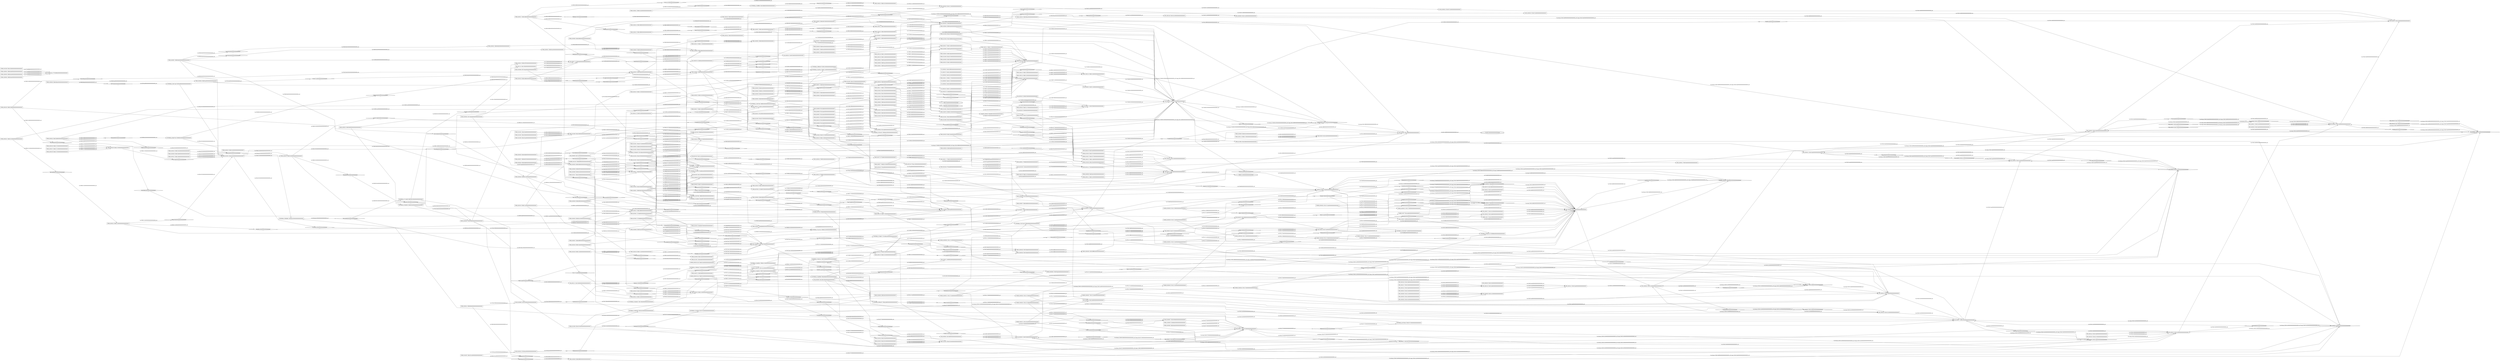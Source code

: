 digraph G {
  splines=polyline;
  rankdir=LR;
  "Tddb518f8000000000000000000000" [ label="\"PDRO_0000314::Tddb518f8000000000000000000000\"" shape="box" ];
  "Tddb50e74000000000000000000000" [ label="\"PDRO_0000079::Tddb50e74000000000000000000000\"" shape="box" ];
  "Ta3a68a5a000000000000000000000" [ label="\"ONTORELA_C3cca813::Ta3a68a5a000000000000000000000\"" shape="box" ];
  "Tddb50e11000000000000000000000" [ label="\"PDRO_0000043::Tddb50e11000000000000000000000\"" shape="box" ];
  "Tc5b47a10000000000000000000000" [ label="\"BFO_0000004::Tc5b47a10000000000000000000000\"" shape="box" ];
  "Tddb50e32000000000000000000000" [ label="\"PDRO_0000055::Tddb50e32000000000000000000000\"" shape="box" ];
  "T3ed017c1000000000000000000000" [ label="\"UO_0000105::T3ed017c1000000000000000000000\"" shape="box" ];
  "Tddb5115b000000000000000000000" [ label="\"PDRO_0000108::Tddb5115b000000000000000000000\"" shape="box" ];
  "Tc4608920000000000000000000000" [ label="\"OBI_0100051::Tc4608920000000000000000000000\"" shape="box" ];
  "Tddc32517000000000000000000000" [ label="\"PDRO_0010004::Tddc32517000000000000000000000\"" shape="box" ];
  "Tddb50def000000000000000000000" [ label="\"PDRO_0000030::Tddb50def000000000000000000000\"" shape="box" ];
  "Tc5b47a32000000000000000000000" [ label="\"BFO_0000017::Tc5b47a32000000000000000000000\"" shape="box" ];
  "Tddc32559000000000000000000000" [ label="\"PDRO_0010028::Tddc32559000000000000000000000\"" shape="box" ];
  "T3ed01c56000000000000000000000" [ label="\"UO_0000270::T3ed01c56000000000000000000000\"" shape="box" ];
  "Tc5b47a53000000000000000000000" [ label="\"BFO_0000029::Tc5b47a53000000000000000000000\"" shape="box" ];
  "Tddb511ef000000000000000000000" [ label="\"PDRO_0000151::Tddb511ef000000000000000000000\"" shape="box" ];
  "Tc5b47ec7000000000000000000000" [ label="\"BFO_0000182::Tc5b47ec7000000000000000000000\"" shape="box" ];
  "T9d9d5c52000000000000000000000" [ label="\"ONTORELA_C5cac32c4::T9d9d5c52000000000000000000000\"" shape="box" ];
  "Tddb50e33000000000000000000000" [ label="\"PDRO_0000056::Tddb50e33000000000000000000000\"" shape="box" ];
  "Tddb50e54000000000000000000000" [ label="\"PDRO_0000068::Tddb50e54000000000000000000000\"" shape="box" ];
  "Tc7d94697000000000000000000000" [ label="\"PDRO_9876003::Tc7d94697000000000000000000000\"" shape="box" ];
  "Tddb50e12000000000000000000000" [ label="\"PDRO_0000044::Tddb50e12000000000000000000000\"" shape="box" ];
  "T66e00b6b000000000000000000000" [ label="\"ONTORELA_C3ad998b9::T66e00b6b000000000000000000000\"" shape="box" ];
  "Tddb518f9000000000000000000000" [ label="\"PDRO_0000315::Tddb518f9000000000000000000000\"" shape="box" ];
  "Tddb5115c000000000000000000000" [ label="\"PDRO_0000109::Tddb5115c000000000000000000000\"" shape="box" ];
  "T39320727000000000000000000000" [ label="\"ONTORELA_C2875fe2d::T39320727000000000000000000000\"" shape="box" ];
  "T20540745000000000000000000000" [ label="\"OGMS_0000039::T20540745000000000000000000000\"" shape="box" ];
  "T253bf8b4000000000000000000000" [ label="\"ONTORELA_C39dbd10a::T253bf8b4000000000000000000000\"" shape="box" ];
  "Tddc3255a000000000000000000000" [ label="\"PDRO_0010029::Tddc3255a000000000000000000000\"" shape="box" ];
  "Tddc32539000000000000000000000" [ label="\"PDRO_0010017::Tddc32539000000000000000000000\"" shape="box" ];
  "Tc5b47a12000000000000000000000" [ label="\"BFO_0000006::Tc5b47a12000000000000000000000\"" shape="box" ];
  "Tc5b47a33000000000000000000000" [ label="\"BFO_0000018::Tc5b47a33000000000000000000000\"" shape="box" ];
  "T6a6b7dc5000000000000000000000" [ label="\"OMRSE_00000102-el1::T6a6b7dc5000000000000000000000\"" shape="box" ];
  "Tddb50e34000000000000000000000" [ label="\"PDRO_0000057::Tddb50e34000000000000000000000\"" shape="box" ];
  "Tc7d94696000000000000000000000" [ label="\"PDRO_9876002::Tc7d94696000000000000000000000\"" shape="box" ];
  "Tddb50dd1000000000000000000000" [ label="\"PDRO_0000021::Tddb50dd1000000000000000000000\"" shape="box" ];
  "T36c7385e000000000000000000000" [ label="\"ONTORELA_C3eb44fa7::T36c7385e000000000000000000000\"" shape="box" ];
  "Ta9151e30000000000000000000000" [ label="\"OBI_0000969::Ta9151e30000000000000000000000\"" shape="box" ];
  "Ta91a7f40000000000000000000000" [ label="\"OBI_0001141::Ta91a7f40000000000000000000000\"" shape="box" ];
  "Tddb518d9000000000000000000000" [ label="\"PDRO_0000304::Tddb518d9000000000000000000000\"" shape="box" ];
  "Tddb518fa000000000000000000000" [ label="\"PDRO_0000316::Tddb518fa000000000000000000000\"" shape="box" ];
  "T9155dd4c000000000000000000000" [ label="\"ONTORELA_C5406a853::T9155dd4c000000000000000000000\"" shape="box" ];
  "T6387d8ff000000000000000000000" [ label="\"DRON_00000030::T6387d8ff000000000000000000000\"" shape="box" ];
  "T799db910000000000000000000000" [ label="\"PATO_0000125::T799db910000000000000000000000\"" shape="box" ];
  "T4bf60300000000000000000000000" [ label="\"ONTORELA_C192f7c9b::T4bf60300000000000000000000000\"" shape="box" ];
  "T20540721000000000000000000000" [ label="\"OGMS_0000024::T20540721000000000000000000000\"" shape="box" ];
  "Tddc32578000000000000000000000" [ label="\"PDRO_0010038::Tddc32578000000000000000000000\"" shape="box" ];
  "Tddb50dd0000000000000000000000" [ label="\"PDRO_0000020::Tddb50dd0000000000000000000000\"" shape="box" ];
  "Tc5b47a34000000000000000000000" [ label="\"BFO_0000019::Tc5b47a34000000000000000000000\"" shape="box" ];
  "Tddb50e35000000000000000000000" [ label="\"PDRO_0000058::Tddb50e35000000000000000000000\"" shape="box" ];
  "Tddb50df3000000000000000000000" [ label="\"PDRO_0000034::Tddb50df3000000000000000000000\"" shape="box" ];
  "Tc7d94695000000000000000000000" [ label="\"PDRO_9876001::Tc7d94695000000000000000000000\"" shape="box" ];
  "Tddb50dd2000000000000000000000" [ label="\"PDRO_0000022::Tddb50dd2000000000000000000000\"" shape="box" ];
  "Tddb518da000000000000000000000" [ label="\"PDRO_0000305::Tddb518da000000000000000000000\"" shape="box" ];
  "Tddb518fb000000000000000000000" [ label="\"PDRO_0000317::Tddb518fb000000000000000000000\"" shape="box" ];
  "T3ed01401000000000000000000000" [ label="\"UO_0000006::T3ed01401000000000000000000000\"" shape="box" ];
  "Te69511c0000000000000000000000" [ label="\"ONTORELA_C4c4852ca::Te69511c0000000000000000000000\"" shape="box" ];
  "Te9f23901000000000000000000000" [ label="\"ONTORELA_C17cc6afd::Te9f23901000000000000000000000\"" shape="box" ];
  "T821317a5000000000000000000000" [ label="\"OMRSE_00000051::T821317a5000000000000000000000\"" shape="box" ];
  "T82131ba5000000000000000000000" [ label="\"OMRSE_00000172::T82131ba5000000000000000000000\"" shape="box" ];
  "Tddc32579000000000000000000000" [ label="\"PDRO_0010039::Tddc32579000000000000000000000\"" shape="box" ];
  "Tc5b47a14000000000000000000000" [ label="\"BFO_0000008::Tc5b47a14000000000000000000000\"" shape="box" ];
  "Tbc870428000000000000000000000" [ label="\"ONTORELA_C29e4c3a1::Tbc870428000000000000000000000\"" shape="box" ];
  "T79a4c130000000000000000000000" [ label="\"PATO_0001018::T79a4c130000000000000000000000\"" shape="box" ];
  "Tddb50e36000000000000000000000" [ label="\"PDRO_0000059::Tddb50e36000000000000000000000\"" shape="box" ];
  "Tddb51191000000000000000000000" [ label="\"PDRO_0000120::Tddb51191000000000000000000000\"" shape="box" ];
  "T602dc019000000000000000000000" [ label="\"ONTORELA_C40692846::T602dc019000000000000000000000\"" shape="box" ];
  "Tddb50db2000000000000000000000" [ label="\"PDRO_0000011::Tddb50db2000000000000000000000\"" shape="box" ];
  "T6387d8e8000000000000000000000" [ label="\"DRON_00000028::T6387d8e8000000000000000000000\"" shape="box" ];
  "T799d78e0000000000000000000000" [ label="\"PATO_0000001::T799d78e0000000000000000000000\"" shape="box" ];
  "T25570732000000000000000000000" [ label="\"ONTORELA_C310d8aaf::T25570732000000000000000000000\"" shape="box" ];
  "Tddb518db000000000000000000000" [ label="\"PDRO_0000306::Tddb518db000000000000000000000\"" shape="box" ];
  "Tc5b47a88000000000000000000000" [ label="\"BFO_0000040::Tc5b47a88000000000000000000000\"" shape="box" ];
  "Tddb518fc000000000000000000000" [ label="\"PDRO_0000318::Tddb518fc000000000000000000000\"" shape="box" ];
  "Ta9146d90000000000000000000000" [ label="\"OBI_0000684::Ta9146d90000000000000000000000\"" shape="box" ];
  "T82131728000000000000000000000" [ label="\"OMRSE_00000010::T82131728000000000000000000000\"" shape="box" ];
  "Tddc32576000000000000000000000" [ label="\"PDRO_0010036::Tddc32576000000000000000000000\"" shape="box" ];
  "Tddc32555000000000000000000000" [ label="\"PDRO_0010024::Tddc32555000000000000000000000\"" shape="box" ];
  "T6debfcd9000000000000000000000" [ label="\"OMIABIS_0001025::T6debfcd9000000000000000000000\"" shape="box" ];
  "Tddc32597000000000000000000000" [ label="\"PDRO_0010048::Tddc32597000000000000000000000\"" shape="box" ];
  "T20540aa3000000000000000000000" [ label="\"OGMS_0000103::T20540aa3000000000000000000000\"" shape="box" ];
  "T69507d4d000000000000000000000" [ label="\"ONTORELA_C3addb010::T69507d4d000000000000000000000\"" shape="box" ];
  "T128627bd000000000000000000000" [ label="\"IAO_0000005::T128627bd000000000000000000000\"" shape="box" ];
  "T82131749000000000000000000000" [ label="\"OMRSE_00000022::T82131749000000000000000000000\"" shape="box" ];
  "Tc5b47a15000000000000000000000" [ label="\"BFO_0000009::Tc5b47a15000000000000000000000\"" shape="box" ];
  "Tddb50ea9000000000000000000000" [ label="\"PDRO_0000090::Tddb50ea9000000000000000000000\"" shape="box" ];
  "Tddb50df5000000000000000000000" [ label="\"PDRO_0000036::Tddb50df5000000000000000000000\"" shape="box" ];
  "Tddb50db3000000000000000000000" [ label="\"PDRO_0000012::Tddb50db3000000000000000000000\"" shape="box" ];
  "Tddb51192000000000000000000000" [ label="\"PDRO_0000121::Tddb51192000000000000000000000\"" shape="box" ];
  "Tcf259caf000000000000000000000" [ label="\"ONTORELA_C2eb7caa8::Tcf259caf000000000000000000000\"" shape="box" ];
  "Tddb50dd4000000000000000000000" [ label="\"PDRO_0000024::Tddb50dd4000000000000000000000\"" shape="box" ];
  "T6a6b7dc4000000000000000000000" [ label="\"OMRSE_00000102-el0::T6a6b7dc4000000000000000000000\"" shape="box" ];
  "Tddb50d92000000000000000000000" [ label="\"PDRO_0000000::Tddb50d92000000000000000000000\"" shape="box" ];
  "T1a63b835000000000000000000000" [ label="\"ONTORELA_C18b194d6::T1a63b835000000000000000000000\"" shape="box" ];
  "Tddb518fd000000000000000000000" [ label="\"PDRO_0000319::Tddb518fd000000000000000000000\"" shape="box" ];
  "Tddc3260b000000000000000000000" [ label="\"PDRO_0010080::Tddc3260b000000000000000000000\"" shape="box" ];
  "Ta3beada1000000000000000000000" [ label="\"ONTORELA_C5960bf6c::Ta3beada1000000000000000000000\"" shape="box" ];
  "T85759aab000000000000000000000" [ label="\"HADO_0000006::T85759aab000000000000000000000\"" shape="box" ];
  "Tddb518dc000000000000000000000" [ label="\"PDRO_0000307::Tddb518dc000000000000000000000\"" shape="box" ];
  "Ta9142fb0000000000000000000000" [ label="\"OBI_0000576::Ta9142fb0000000000000000000000\"" shape="box" ];
  "Tddc32556000000000000000000000" [ label="\"PDRO_0010025::Tddc32556000000000000000000000\"" shape="box" ];
  "T2f859e5f000000000000000000000" [ label="\"ONTORELA_C316c7ee9::T2f859e5f000000000000000000000\"" shape="box" ];
  "T6debfcda000000000000000000000" [ label="\"OMIABIS_0001026::T6debfcda000000000000000000000\"" shape="box" ];
  "Tddc32598000000000000000000000" [ label="\"PDRO_0010049::Tddc32598000000000000000000000\"" shape="box" ];
  "Tddc32577000000000000000000000" [ label="\"PDRO_0010037::Tddc32577000000000000000000000\"" shape="box" ];
  "T128627fe000000000000000000000" [ label="\"IAO_0000028::T128627fe000000000000000000000\"" shape="box" ];
  "T82131769000000000000000000000" [ label="\"OMRSE_00000033::T82131769000000000000000000000\"" shape="box" ];
  "T2ecaca6b000000000000000000000" [ label="\"CHEBI_23367::T2ecaca6b000000000000000000000\"" shape="box" ];
  "Tc46083a0000000000000000000000" [ label="\"OBI_0100026::Tc46083a0000000000000000000000\"" shape="box" ];
  "Tddb50eaa000000000000000000000" [ label="\"PDRO_0000091::Tddb50eaa000000000000000000000\"" shape="box" ];
  "Tc5b47a69000000000000000000000" [ label="\"BFO_0000030::Tc5b47a69000000000000000000000\"" shape="box" ];
  "Tddb511d5000000000000000000000" [ label="\"PDRO_0000146::Tddb511d5000000000000000000000\"" shape="box" ];
  "Tddb50df6000000000000000000000" [ label="\"PDRO_0000037::Tddb50df6000000000000000000000\"" shape="box" ];
  "Tddb50d93000000000000000000000" [ label="\"PDRO_0000001::Tddb50d93000000000000000000000\"" shape="box" ];
  "Tddb51172000000000000000000000" [ label="\"PDRO_0000110::Tddb51172000000000000000000000\"" shape="box" ];
  "Ta91c5df0000000000000000000000" [ label="\"OBI_0001933::Ta91c5df0000000000000000000000\"" shape="box" ];
  "Tddb51193000000000000000000000" [ label="\"PDRO_0000122::Tddb51193000000000000000000000\"" shape="box" ];
  "Tddb518dd000000000000000000000" [ label="\"PDRO_0000308::Tddb518dd000000000000000000000\"" shape="box" ];
  "Tddc32532000000000000000000000" [ label="\"PDRO_0010010::Tddc32532000000000000000000000\"" shape="box" ];
  "Tddc32574000000000000000000000" [ label="\"PDRO_0010034::Tddc32574000000000000000000000\"" shape="box" ];
  "Tddc32553000000000000000000000" [ label="\"PDRO_0010022::Tddc32553000000000000000000000\"" shape="box" ];
  "Tddc32595000000000000000000000" [ label="\"PDRO_0010046::Tddc32595000000000000000000000\"" shape="box" ];
  "T128627fd000000000000000000000" [ label="\"IAO_0000027::T128627fd000000000000000000000\"" shape="box" ];
  "T6debfcf8000000000000000000000" [ label="\"OMIABIS_0001035::T6debfcf8000000000000000000000\"" shape="box" ];
  "Tcde4d967000000000000000000000" [ label="\"ONTORELA_C3cabfeaf::Tcde4d967000000000000000000000\"" shape="box" ];
  "T12862b79000000000000000000000" [ label="\"IAO_0000100::T12862b79000000000000000000000\"" shape="box" ];
  "Tddb50eab000000000000000000000" [ label="\"PDRO_0000092::Tddb50eab000000000000000000000\"" shape="box" ];
  "T128627bb000000000000000000000" [ label="\"IAO_0000003::T128627bb000000000000000000000\"" shape="box" ];
  "Tddb50e8a000000000000000000000" [ label="\"PDRO_0000080::Tddb50e8a000000000000000000000\"" shape="box" ];
  "Tddb50df7000000000000000000000" [ label="\"PDRO_0000038::Tddb50df7000000000000000000000\"" shape="box" ];
  "Tddb511d6000000000000000000000" [ label="\"PDRO_0000147::Tddb511d6000000000000000000000\"" shape="box" ];
  "Tc5b47a6a000000000000000000000" [ label="\"BFO_0000031::Tc5b47a6a000000000000000000000\"" shape="box" ];
  "T799f97d0000000000000000000000" [ label="\"PATO_0000918::T799f97d0000000000000000000000\"" shape="box" ];
  "Tddb50dd6000000000000000000000" [ label="\"PDRO_0000026::Tddb50dd6000000000000000000000\"" shape="box" ];
  "Tddb50d94000000000000000000000" [ label="\"PDRO_0000002::Tddb50d94000000000000000000000\"" shape="box" ];
  "Tddb51194000000000000000000000" [ label="\"PDRO_0000123::Tddb51194000000000000000000000\"" shape="box" ];
  "T6387d8e9000000000000000000000" [ label="\"DRON_00000029::T6387d8e9000000000000000000000\"" shape="box" ];
  "T6387d8a7000000000000000000000" [ label="\"DRON_00000005::T6387d8a7000000000000000000000\"" shape="box" ];
  "T205407fd000000000000000000000" [ label="\"OGMS_0000097::T205407fd000000000000000000000\"" shape="box" ];
  "T85759aa9000000000000000000000" [ label="\"HADO_0000004::T85759aa9000000000000000000000\"" shape="box" ];
  "Tc5b47e49000000000000000000000" [ label="\"BFO_0000140::Tc5b47e49000000000000000000000\"" shape="box" ];
  "Tddc32554000000000000000000000" [ label="\"PDRO_0010023::Tddc32554000000000000000000000\"" shape="box" ];
  "Tddc32575000000000000000000000" [ label="\"PDRO_0010035::Tddc32575000000000000000000000\"" shape="box" ];
  "T91b20523000000000000000000000" [ label="\"OPMI_0000324::T91b20523000000000000000000000\"" shape="box" ];
  "Tddb5126a000000000000000000000" [ label="\"PDRO_0000190::Tddb5126a000000000000000000000\"" shape="box" ];
  "Tddb50eac000000000000000000000" [ label="\"PDRO_0000093::Tddb50eac000000000000000000000\"" shape="box" ];
  "Tddb50dd7000000000000000000000" [ label="\"PDRO_0000027::Tddb50dd7000000000000000000000\"" shape="box" ];
  "Tddb51195000000000000000000000" [ label="\"PDRO_0000124::Tddb51195000000000000000000000\"" shape="box" ];
  "Tc5b47a4a000000000000000000000" [ label="\"BFO_0000020::Tc5b47a4a000000000000000000000\"" shape="box" ];
  "Tddb50df8000000000000000000000" [ label="\"PDRO_0000039::Tddb50df8000000000000000000000\"" shape="box" ];
  "Tddb50d95000000000000000000000" [ label="\"PDRO_0000003::Tddb50d95000000000000000000000\"" shape="box" ];
  "T128627c1000000000000000000000" [ label="\"IAO_0000009::T128627c1000000000000000000000\"" shape="box" ];
  "Tddb51174000000000000000000000" [ label="\"PDRO_0000112::Tddb51174000000000000000000000\"" shape="box" ];
  "Ta91c5dd0000000000000000000000" [ label="\"OBI_0001931::Ta91c5dd0000000000000000000000\"" shape="box" ];
  "Tddb51153000000000000000000000" [ label="\"PDRO_0000100::Tddb51153000000000000000000000\"" shape="box" ];
  "T693be17e000000000000000000000" [ label="\"ONTORELA_C3add3bb1::T693be17e000000000000000000000\"" shape="box" ];
  "Tefe3852e000000000000000000000" [ label="\"ONTORELA_C54fc9933::Tefe3852e000000000000000000000\"" shape="box" ];
  "Tc5b47e4a000000000000000000000" [ label="\"BFO_0000141::Tc5b47e4a000000000000000000000\"" shape="box" ];
  "T91b1fabb000000000000000000000" [ label="\"OPMI_0000096::T91b1fabb000000000000000000000\"" shape="box" ];
  "Tddc32572000000000000000000000" [ label="\"PDRO_0010032::Tddc32572000000000000000000000\"" shape="box" ];
  "Tddc32551000000000000000000000" [ label="\"PDRO_0010020::Tddc32551000000000000000000000\"" shape="box" ];
  "Tddc32593000000000000000000000" [ label="\"PDRO_0010044::Tddc32593000000000000000000000\"" shape="box" ];
  "T128632fb000000000000000000000" [ label="\"IAO_0000300::T128632fb000000000000000000000\"" shape="box" ];
  "Tddb50ead000000000000000000000" [ label="\"PDRO_0000094::Tddb50ead000000000000000000000\"" shape="box" ];
  "Tddb50e6b000000000000000000000" [ label="\"PDRO_0000070::Tddb50e6b000000000000000000000\"" shape="box" ];
  "T12863b5e000000000000000000000" [ label="\"IAO_0000578::T12863b5e000000000000000000000\"" shape="box" ];
  "Tddb50e8c000000000000000000000" [ label="\"PDRO_0000082::Tddb50e8c000000000000000000000\"" shape="box" ];
  "Tddb5126b000000000000000000000" [ label="\"PDRO_0000191::Tddb5126b000000000000000000000\"" shape="box" ];
  "Tddb51196000000000000000000000" [ label="\"PDRO_0000125::Tddb51196000000000000000000000\"" shape="box" ];
  "T79a66520000000000000000000000" [ label="\"PATO_0001710::T79a66520000000000000000000000\"" shape="box" ];
  "Tddb50dd8000000000000000000000" [ label="\"PDRO_0000028::Tddb50dd8000000000000000000000\"" shape="box" ];
  "T2ecb4228000000000000000000000" [ label="\"CHEBI_24431::T2ecb4228000000000000000000000\"" shape="box" ];
  "Tddb50d96000000000000000000000" [ label="\"PDRO_0000004::Tddb50d96000000000000000000000\"" shape="box" ];
  "T91b1fd5f000000000000000000000" [ label="\"OPMI_0000100::T91b1fd5f000000000000000000000\"" shape="box" ];
  "T91b1faba000000000000000000000" [ label="\"OPMI_0000095::T91b1faba000000000000000000000\"" shape="box" ];
  "Tc5b47e4b000000000000000000000" [ label="\"BFO_0000142::Tc5b47e4b000000000000000000000\"" shape="box" ];
  "Tddc32594000000000000000000000" [ label="\"PDRO_0010045::Tddc32594000000000000000000000\"" shape="box" ];
  "Tddc32573000000000000000000000" [ label="\"PDRO_0010033::Tddc32573000000000000000000000\"" shape="box" ];
  "Ta91375a0000000000000000000000" [ label="\"OBI_0000245::Ta91375a0000000000000000000000\"" shape="box" ];
  "Tddd13c9a000000000000000000000" [ label="\"PDRO_0020006::Tddd13c9a000000000000000000000\"" shape="box" ];
  "Ta9133390000000000000000000000" [ label="\"OBI_0000112::Ta9133390000000000000000000000\"" shape="box" ];
  "T8213174c000000000000000000000" [ label="\"OMRSE_00000025::T8213174c000000000000000000000\"" shape="box" ];
  "Tddb50e8d000000000000000000000" [ label="\"PDRO_0000083::Tddb50e8d000000000000000000000\"" shape="box" ];
  "Tddb50e6c000000000000000000000" [ label="\"PDRO_0000071::Tddb50e6c000000000000000000000\"" shape="box" ];
  "T12863b5d000000000000000000000" [ label="\"IAO_0000577::T12863b5d000000000000000000000\"" shape="box" ];
  "Tddb5126c000000000000000000000" [ label="\"PDRO_0000192::Tddb5126c000000000000000000000\"" shape="box" ];
  "T8213178e000000000000000000000" [ label="\"OMRSE_00000049::T8213178e000000000000000000000\"" shape="box" ];
  "Tddb50d97000000000000000000000" [ label="\"PDRO_0000005::Tddb50d97000000000000000000000\"" shape="box" ];
  "Tddb51176000000000000000000000" [ label="\"PDRO_0000114::Tddb51176000000000000000000000\"" shape="box" ];
  "Tddb51155000000000000000000000" [ label="\"PDRO_0000102::Tddb51155000000000000000000000\"" shape="box" ];
  "T79a5af40000000000000000000000" [ label="\"PATO_0001404::T79a5af40000000000000000000000\"" shape="box" ];
  "Ta9218f40000000000000000000000" [ label="\"OBI_0002076::Ta9218f40000000000000000000000\"" shape="box" ];
  "Tddb51197000000000000000000000" [ label="\"PDRO_0000126::Tddb51197000000000000000000000\"" shape="box" ];
  "Tc5b47a6d000000000000000000000" [ label="\"BFO_0000034::Tc5b47a6d000000000000000000000\"" shape="box" ];
  "Tddb51913000000000000000000000" [ label="\"PDRO_0000320::Tddb51913000000000000000000000\"" shape="box" ];
  "T23585219000000000000000000000" [ label="\"ONTORELA_C3f6f3e4f::T23585219000000000000000000000\"" shape="box" ];
  "T91b1fabd000000000000000000000" [ label="\"OPMI_0000098::T91b1fabd000000000000000000000\"" shape="box" ];
  "Tddc32590000000000000000000000" [ label="\"PDRO_0010041::Tddc32590000000000000000000000\"" shape="box" ];
  "T129b48dc000000000000000000000" [ label="\"PDRO_1000009::T129b48dc000000000000000000000\"" shape="box" ];
  "Tddb50dd9000000000000000000000" [ label="\"PDRO_0000029::Tddb50dd9000000000000000000000\"" shape="box" ];
  "T4ff48536000000000000000000000" [ label="\"ONTORELA_C6f17ffd2::T4ff48536000000000000000000000\"" shape="box" ];
  "Tddc32591000000000000000000000" [ label="\"PDRO_0010042::Tddc32591000000000000000000000\"" shape="box" ];
  "T77b038fe000000000000000000000" [ label="\"ObsoleteClass::T77b038fe000000000000000000000\"" shape="box" ];
  "Tddb50eaf000000000000000000000" [ label="\"PDRO_0000096::Tddb50eaf000000000000000000000\"" shape="box" ];
  "T79a53eb0000000000000000000000" [ label="\"PATO_0001241::T79a53eb0000000000000000000000\"" shape="box" ];
  "Tddb5126d000000000000000000000" [ label="\"PDRO_0000193::Tddb5126d000000000000000000000\"" shape="box" ];
  "T8213174b000000000000000000000" [ label="\"OMRSE_00000024::T8213174b000000000000000000000\"" shape="box" ];
  "T128627bf000000000000000000000" [ label="\"IAO_0000007::T128627bf000000000000000000000\"" shape="box" ];
  "Tddb50e6d000000000000000000000" [ label="\"PDRO_0000072::Tddb50e6d000000000000000000000\"" shape="box" ];
  "T8213172a000000000000000000000" [ label="\"OMRSE_00000012::T8213172a000000000000000000000\"" shape="box" ];
  "Tdde0b8b7000000000000000000000" [ label="\"PDRO_0033203::Tdde0b8b7000000000000000000000\"" shape="box" ];
  "Tddb50e8e000000000000000000000" [ label="\"PDRO_0000084::Tddb50e8e000000000000000000000\"" shape="box" ];
  "T1286331a000000000000000000000" [ label="\"IAO_0000310::T1286331a000000000000000000000\"" shape="box" ];
  "Tddb50e4c000000000000000000000" [ label="\"PDRO_0000060::Tddb50e4c000000000000000000000\"" shape="box" ];
  "T12862b7d000000000000000000000" [ label="\"IAO_0000104::T12862b7d000000000000000000000\"" shape="box" ];
  "T8213178d000000000000000000000" [ label="\"OMRSE_00000048::T8213178d000000000000000000000\"" shape="box" ];
  "Ta91c5dc0000000000000000000000" [ label="\"OBI_0001930::Ta91c5dc0000000000000000000000\"" shape="box" ];
  "Tddb51156000000000000000000000" [ label="\"PDRO_0000103::Tddb51156000000000000000000000\"" shape="box" ];
  "Tddb50d98000000000000000000000" [ label="\"PDRO_0000006::Tddb50d98000000000000000000000\"" shape="box" ];
  "Tddb51198000000000000000000000" [ label="\"PDRO_0000127::Tddb51198000000000000000000000\"" shape="box" ];
  "Tc5b47a2c000000000000000000000" [ label="\"BFO_0000011::Tc5b47a2c000000000000000000000\"" shape="box" ];
  "Tddb51177000000000000000000000" [ label="\"PDRO_0000115::Tddb51177000000000000000000000\"" shape="box" ];
  "Tc5b47a4d000000000000000000000" [ label="\"BFO_0000023::Tc5b47a4d000000000000000000000\"" shape="box" ];
  "T79a5af50000000000000000000000" [ label="\"PATO_0001405::T79a5af50000000000000000000000\"" shape="box" ];
  "Tc5b47a6e000000000000000000000" [ label="\"BFO_0000035::Tc5b47a6e000000000000000000000\"" shape="box" ];
  "Tddb51514000000000000000000000" [ label="\"PDRO_0000200::Tddb51514000000000000000000000\"" shape="box" ];
  "Tddb51914000000000000000000000" [ label="\"PDRO_0000321::Tddb51914000000000000000000000\"" shape="box" ];
  "T85759aad000000000000000000000" [ label="\"HADO_0000008::T85759aad000000000000000000000\"" shape="box" ];
  "Tc5b47e4d000000000000000000000" [ label="\"BFO_0000144::Tc5b47e4d000000000000000000000\"" shape="box" ];
  "Ta9146810000000000000000000000" [ label="\"OBI_0000659::Ta9146810000000000000000000000\"" shape="box" ];
  "T6387d8a3000000000000000000000" [ label="\"DRON_00000001::T6387d8a3000000000000000000000\"" shape="box" ];
  "Tddb511b9000000000000000000000" [ label="\"PDRO_0000139::Tddb511b9000000000000000000000\"" shape="box" ];
  "T91b1fabc000000000000000000000" [ label="\"OPMI_0000097::T91b1fabc000000000000000000000\"" shape="box" ];
  "Tddc32570000000000000000000000" [ label="\"PDRO_0010030::Tddc32570000000000000000000000\"" shape="box" ];
  "Tddc32592000000000000000000000" [ label="\"PDRO_0010043::Tddc32592000000000000000000000\"" shape="box" ];
  "Tddc32571000000000000000000000" [ label="\"PDRO_0010031::Tddc32571000000000000000000000\"" shape="box" ];
  "T91b1fd61000000000000000000000" [ label="\"OPMI_0000102::T91b1fd61000000000000000000000\"" shape="box" ];
  "Tddb5126e000000000000000000000" [ label="\"PDRO_0000194::Tddb5126e000000000000000000000\"" shape="box" ];
  "Tddb50eb0000000000000000000000" [ label="\"PDRO_0000097::Tddb50eb0000000000000000000000\"" shape="box" ];
  "T8213174a000000000000000000000" [ label="\"OMRSE_00000023::T8213174a000000000000000000000\"" shape="box" ];
  "Tddb50e4d000000000000000000000" [ label="\"PDRO_0000061::Tddb50e4d000000000000000000000\"" shape="box" ];
  "Te81094fb000000000000000000000" [ label="\"ONTORELA_C33dffb9d::Te81094fb000000000000000000000\"" shape="box" ];
  "Ta9130710000000000000000000000" [ label="\"OBI_0000093::Ta9130710000000000000000000000\"" shape="box" ];
  "T8094dac0000000000000000000000" [ label="\"ONTORELA_C5d1abc5c::T8094dac0000000000000000000000\"" shape="box" ];
  "T205407f6000000000000000000000" [ label="\"OGMS_0000090::T205407f6000000000000000000000\"" shape="box" ];
  "Tddb51915000000000000000000000" [ label="\"PDRO_0000322::Tddb51915000000000000000000000\"" shape="box" ];
  "Tddb51515000000000000000000000" [ label="\"PDRO_0000201::Tddb51515000000000000000000000\"" shape="box" ];
  "Tc5b47a4e000000000000000000000" [ label="\"BFO_0000024::Tc5b47a4e000000000000000000000\"" shape="box" ];
  "T3ed01517000000000000000000000" [ label="\"UO_0000095::T3ed01517000000000000000000000\"" shape="box" ];
  "Tddb50eb2000000000000000000000" [ label="\"PDRO_0000099::Tddb50eb2000000000000000000000\"" shape="box" ];
  "Tddb518f4000000000000000000000" [ label="\"PDRO_0000310::Tddb518f4000000000000000000000\"" shape="box" ];
  "Ta921c3c0000000000000000000000" [ label="\"OBI_0002139::Ta921c3c0000000000000000000000\"" shape="box" ];
  "Tc5b47e4e000000000000000000000" [ label="\"BFO_0000145::Tc5b47e4e000000000000000000000\"" shape="box" ];
  "T508e24d9000000000000000000000" [ label="\"ONTORELA_C6f0acf47::T508e24d9000000000000000000000\"" shape="box" ];
  "T9595db90000000000000000000000" [ label="\"ONTORELA_C750054bc::T9595db90000000000000000000000\"" shape="box" ];
  "T3ed013fe000000000000000000000" [ label="\"UO_0000003::T3ed013fe000000000000000000000\"" shape="box" ];
  "T6deb88f1000000000000000000000" [ label="\"OMIABIS_0000060::T6deb88f1000000000000000000000\"" shape="box" ];
  "Tddb51199000000000000000000000" [ label="\"PDRO_0000128::Tddb51199000000000000000000000\"" shape="box" ];
  "Tddb50d99000000000000000000000" [ label="\"PDRO_0000007::Tddb50d99000000000000000000000\"" shape="box" ];
  "Tddb50dba000000000000000000000" [ label="\"PDRO_0000019::Tddb50dba000000000000000000000\"" shape="box" ];
  "Tddc325af000000000000000000000" [ label="\"PDRO_0010051::Tddc325af000000000000000000000\"" shape="box" ];
  "T821317a4000000000000000000000" [ label="\"OMRSE_00000050::T821317a4000000000000000000000\"" shape="box" ];
  "T12863b94000000000000000000000" [ label="\"IAO_0000590::T12863b94000000000000000000000\"" shape="box" ];
  "T12862818000000000000000000000" [ label="\"IAO_0000033::T12862818000000000000000000000\"" shape="box" ];
  "Tddc40dd2000000000000000000000" [ label="\"PDRO_0012001::Tddc40dd2000000000000000000000\"" shape="box" ];
  "Tdded6b98000000000000000000000" [ label="\"PDRO_0040002::Tdded6b98000000000000000000000\"" shape="box" ];
  "T821317c5000000000000000000000" [ label="\"OMRSE_00000062::T821317c5000000000000000000000\"" shape="box" ];
  "Tddb50e6f000000000000000000000" [ label="\"PDRO_0000074::Tddb50e6f000000000000000000000\"" shape="box" ];
  "T79a584c0000000000000000000000" [ label="\"PATO_0001396::T79a584c0000000000000000000000\"" shape="box" ];
  "Tddb50e2d000000000000000000000" [ label="\"PDRO_0000050::Tddb50e2d000000000000000000000\"" shape="box" ];
  "Tddb5126f000000000000000000000" [ label="\"PDRO_0000195::Tddb5126f000000000000000000000\"" shape="box" ];
  "Tddc3251b000000000000000000000" [ label="\"PDRO_0010008::Tddc3251b000000000000000000000\"" shape="box" ];
  "Tddb50e4e000000000000000000000" [ label="\"PDRO_0000062::Tddb50e4e000000000000000000000\"" shape="box" ];
  "Tddb51516000000000000000000000" [ label="\"PDRO_0000202::Tddb51516000000000000000000000\"" shape="box" ];
  "Tddb518f5000000000000000000000" [ label="\"PDRO_0000311::Tddb518f5000000000000000000000\"" shape="box" ];
  "Tddb51916000000000000000000000" [ label="\"PDRO_0000323::Tddb51916000000000000000000000\"" shape="box" ];
  "T12862b82000000000000000000000" [ label="\"IAO_0000109::T12862b82000000000000000000000\"" shape="box" ];
  "Tc5b47a0d000000000000000000000" [ label="\"BFO_0000001::Tc5b47a0d000000000000000000000\"" shape="box" ];
  "Td50f9302000000000000000000000" [ label="\"ONTORELA_C6be873c8::Td50f9302000000000000000000000\"" shape="box" ];
  "Tddb51271000000000000000000000" [ label="\"PDRO_0000197::Tddb51271000000000000000000000\"" shape="box" ];
  "Tddb50e92000000000000000000000" [ label="\"PDRO_0000088::Tddb50e92000000000000000000000\"" shape="box" ];
  "Tc5b47e4f000000000000000000000" [ label="\"BFO_0000146::Tc5b47e4f000000000000000000000\"" shape="box" ];
  "Tddb5119a000000000000000000000" [ label="\"PDRO_0000129::Tddb5119a000000000000000000000\"" shape="box" ];
  "Tddb51179000000000000000000000" [ label="\"PDRO_0000117::Tddb51179000000000000000000000\"" shape="box" ];
  "Tddc325b0000000000000000000000" [ label="\"PDRO_0010052::Tddc325b0000000000000000000000\"" shape="box" ];
  "Tddb50d9a000000000000000000000" [ label="\"PDRO_0000008::Tddb50d9a000000000000000000000\"" shape="box" ];
  "Tddc3258f000000000000000000000" [ label="\"PDRO_0010040::Tddc3258f000000000000000000000\"" shape="box" ];
  "T6387d900000000000000000000000" [ label="\"DRON_00000031::T6387d900000000000000000000000\"" shape="box" ];
  "Tddc325b1000000000000000000000" [ label="\"PDRO_0010053::Tddc325b1000000000000000000000\"" shape="box" ];
  "T821317c4000000000000000000000" [ label="\"OMRSE_00000061::T821317c4000000000000000000000\"" shape="box" ];
  "Tec59e04d000000000000000000000" [ label="\"ONTORELA_C1d96dad2::Tec59e04d000000000000000000000\"" shape="box" ];
  "Ta912f770000000000000000000000" [ label="\"OBI_0000011::Ta912f770000000000000000000000\"" shape="box" ];
  "Tc5b47a71000000000000000000000" [ label="\"BFO_0000038::Tc5b47a71000000000000000000000\"" shape="box" ];
  "T82131acc000000000000000000000" [ label="\"OMRSE_00000102::T82131acc000000000000000000000\"" shape="box" ];
  "Tddb5120d000000000000000000000" [ label="\"PDRO_0000160::Tddb5120d000000000000000000000\"" shape="box" ];
  "Tddb51270000000000000000000000" [ label="\"PDRO_0000196::Tddb51270000000000000000000000\"" shape="box" ];
  "Tddb50e2e000000000000000000000" [ label="\"PDRO_0000051::Tddb50e2e000000000000000000000\"" shape="box" ];
  "Tddb518f6000000000000000000000" [ label="\"PDRO_0000312::Tddb518f6000000000000000000000\"" shape="box" ];
  "Tddb51917000000000000000000000" [ label="\"PDRO_0000324::Tddb51917000000000000000000000\"" shape="box" ];
  "Tddb51517000000000000000000000" [ label="\"PDRO_0000203::Tddb51517000000000000000000000\"" shape="box" ];
  "Tddb51272000000000000000000000" [ label="\"PDRO_0000198::Tddb51272000000000000000000000\"" shape="box" ];
  "Tc5b47a0e000000000000000000000" [ label="\"BFO_0000002::Tc5b47a0e000000000000000000000\"" shape="box" ];
  "Tddb50e72000000000000000000000" [ label="\"PDRO_0000077::Tddb50e72000000000000000000000\"" shape="box" ];
  "Tc5b47a50000000000000000000000" [ label="\"BFO_0000026::Tc5b47a50000000000000000000000\"" shape="box" ];
  "Tc5b47e50000000000000000000000" [ label="\"BFO_0000147::Tc5b47e50000000000000000000000\"" shape="box" ];
  "T799d8290000000000000000000000" [ label="\"PATO_0000051::T799d8290000000000000000000000\"" shape="box" ];
  "T2054071d000000000000000000000" [ label="\"OGMS_0000020::T2054071d000000000000000000000\"" shape="box" ];
  "Tddb50d9b000000000000000000000" [ label="\"PDRO_0000009::Tddb50d9b000000000000000000000\"" shape="box" ];
  "T91b1fab9000000000000000000000" [ label="\"OPMI_0000094::T91b1fab9000000000000000000000\"" shape="box" ];
  "T799db740000000000000000000000" [ label="\"PATO_0000117::T799db740000000000000000000000\"" shape="box" ];
  "Tc5b47e51000000000000000000000" [ label="\"BFO_0000148::Tc5b47e51000000000000000000000\"" shape="box" ];
  "Tddc3253a000000000000000000000" [ label="\"PDRO_0010018::Tddc3253a000000000000000000000\"" shape="box" ];
  "Tc5b47a51000000000000000000000" [ label="\"BFO_0000027::Tc5b47a51000000000000000000000\"" shape="box" ];
  "Tddb50e2f000000000000000000000" [ label="\"PDRO_0000052::Tddb50e2f000000000000000000000\"" shape="box" ];
  "Tddb50e0e000000000000000000000" [ label="\"PDRO_0000040::Tddb50e0e000000000000000000000\"" shape="box" ];
  "Ta91c5c60000000000000000000000" [ label="\"OBI_0001929::Ta91c5c60000000000000000000000\"" shape="box" ];
  "T128632fd000000000000000000000" [ label="\"IAO_0000302::T128632fd000000000000000000000\"" shape="box" ];
  "T1286331e000000000000000000000" [ label="\"IAO_0000314::T1286331e000000000000000000000\"" shape="box" ];
  "Tddb518f7000000000000000000000" [ label="\"PDRO_0000313::Tddb518f7000000000000000000000\"" shape="box" ];
  "Tddb51918000000000000000000000" [ label="\"PDRO_0000325::Tddb51918000000000000000000000\"" shape="box" ];
  "Tddb50e73000000000000000000000" [ label="\"PDRO_0000078::Tddb50e73000000000000000000000\"" shape="box" ];
  "Tc5b47a0f000000000000000000000" [ label="\"BFO_0000003::Tc5b47a0f000000000000000000000\"" shape="box" ];
  "Tddb50e31000000000000000000000" [ label="\"PDRO_0000054::Tddb50e31000000000000000000000\"" shape="box" ];
  "Tddb51273000000000000000000000" [ label="\"PDRO_0000199::Tddb51273000000000000000000000\"" shape="box" ];
  "Tddb50e52000000000000000000000" [ label="\"PDRO_0000066::Tddb50e52000000000000000000000\"" shape="box" ];
  "Tc5b47a30000000000000000000000" [ label="\"BFO_0000015::Tc5b47a30000000000000000000000\"" shape="box" ];
  "T3ed013fd000000000000000000000" [ label="\"UO_0000002::T3ed013fd000000000000000000000\"" shape="box" ];
  "Tddc325ae000000000000000000000" [ label="\"PDRO_0010050::Tddc325ae000000000000000000000\"" shape="box" ];
  "Tddb5117b000000000000000000000" [ label="\"PDRO_0000119::Tddb5117b000000000000000000000\"" shape="box" ];
  "T12862815000000000000000000000" [ label="\"IAO_0000030::T12862815000000000000000000000\"" shape="box" ];
  "Tddc3251a000000000000000000000" [ label="\"PDRO_0010007::Tddc3251a000000000000000000000\"" shape="box" ];
  "Tc5b47a31000000000000000000000" [ label="\"BFO_0000016::Tc5b47a31000000000000000000000\"" shape="box" ];
  "Tddb511ee000000000000000000000" [ label="\"PDRO_0000150::Tddb511ee000000000000000000000\"" shape="box" ];
  "Tc5b47a52000000000000000000000" [ label="\"BFO_0000028::Tc5b47a52000000000000000000000\"" shape="box" ];
  "Tddb50e30000000000000000000000" [ label="\"PDRO_0000053::Tddb50e30000000000000000000000\"" shape="box" ];
  "Tddc3253b000000000000000000000" [ label="\"PDRO_0010019::Tddc3253b000000000000000000000\"" shape="box" ];
  "T24486284000000000000000000000" [ label="\"NCBITaxon_9606::T24486284000000000000000000000\"" shape="box" ];
  "T8213174e000000000000000000000" [ label="\"OMRSE_00000027::T8213174e000000000000000000000\"" shape="box" ];
  "T27e039bc000000000000000000000" [ label="\"ONTORELA_C764bfb7::T27e039bc000000000000000000000\"" shape="box" ];
  "T8213172d000000000000000000000" [ label="\"OMRSE_00000015::T8213172d000000000000000000000\"" shape="box" ];
  "T12863b5f000000000000000000000" [ label="\"IAO_0000579::T12863b5f000000000000000000000\"" shape="box" ];
  "Tc5b47aab000000000000000000000" [ label="\"BFO_0000054::Tc5b47aab000000000000000000000\"" shape="Mdiamond" ];
  "Tc5b47aac000000000000000000000" [ label="\"BFO_0000055::Tc5b47aac000000000000000000000\"" shape="Mdiamond" ];
  "Ta9137f30000000000000000000000" [ label="\"OBI_0000293::Ta9137f30000000000000000000000\"" shape="Mdiamond" ];
  "Ta9137f50000000000000000000000" [ label="\"OBI_0000295::Ta9137f50000000000000000000000\"" shape="Mdiamond" ];
  "Ta9137f90000000000000000000000" [ label="\"OBI_0000299::Ta9137f90000000000000000000000\"" shape="Mdiamond" ];
  "Ta913abb0000000000000000000000" [ label="\"OBI_0000312::Ta913abb0000000000000000000000\"" shape="Mdiamond" ];
  "Ta913e810000000000000000000000" [ label="\"OBI_0000417::Ta913e810000000000000000000000\"" shape="Mdiamond" ];
  "Ta914dbf0000000000000000000000" [ label="\"OBI_0000833::Ta914dbf0000000000000000000000\"" shape="Mdiamond" ];
  "Ta91c5e40000000000000000000000" [ label="\"OBI_0001938::Ta91c5e40000000000000000000000\"" shape="Mdiamond" ];
  "T6deb883f000000000000000000000" [ label="\"OMIABIS_0000008::T6deb883f000000000000000000000\"" shape="Mdiamond" ];
  "T6deb8840000000000000000000000" [ label="\"OMIABIS_0000009::T6deb8840000000000000000000000\"" shape="Mdiamond" ];
  "T6deb88bb000000000000000000000" [ label="\"OMIABIS_0000048::T6deb88bb000000000000000000000\"" shape="Mdiamond" ];
  "T61f3c13f000000000000000000000" [ label="\"RO_0000056::T61f3c13f000000000000000000000\"" shape="Mdiamond" ];
  "T61f3c140000000000000000000000" [ label="\"RO_0000057::T61f3c140000000000000000000000\"" shape="Mdiamond" ];
  "T61f3c141000000000000000000000" [ label="\"RO_0000058::T61f3c141000000000000000000000\"" shape="Mdiamond" ];
  "T61f3c142000000000000000000000" [ label="\"RO_0000059::T61f3c142000000000000000000000\"" shape="Mdiamond" ];
  "T61f3c19d000000000000000000000" [ label="\"RO_0000087::T61f3c19d000000000000000000000\"" shape="Mdiamond" ];
  "T61f3c1b6000000000000000000000" [ label="\"RO_0000091::T61f3c1b6000000000000000000000\"" shape="Mdiamond" ];
  "Tcc83bc26000000000000000000000" [ label="\"Tcc83bc26000000000000000000000\"" shape="doubleoctagon" ];
  "T38615110000000000000000000000" [ label="\"T38615110000000000000000000000\"" shape="doubleoctagon" ];
  "T943755ab000000000000000000000" [ label="\"T943755ab000000000000000000000\"" shape="doubleoctagon" ];
  "T3d1964cc000000000000000000000" [ label="\"T3d1964cc000000000000000000000\"" shape="doubleoctagon" ];
  "T3be2066b000000000000000000000" [ label="\"T3be2066b000000000000000000000\"" shape="Mdiamond" ];
  "T4af364fe000000000000000000000" [ label="\"T4af364fe000000000000000000000\"" shape="Mdiamond" ];
  "T5409af29000000000000000000000" [ label="\"T5409af29000000000000000000000\"" shape="Mdiamond" ];
  "T94b724a8000000000000000000000" [ label="\"T94b724a8000000000000000000000\"" shape="Mdiamond" ];
  "T72558b08000000000000000000000" [ label="\"T72558b08000000000000000000000\"" shape="Mdiamond" ];
  "T77617293000000000000000000000" [ label="\"T77617293000000000000000000000\"" shape="Mdiamond" ];
  "Tdb104df7000000000000000000000" [ label="\"Tdb104df7000000000000000000000\"" shape="Mdiamond" ];
  "Ta8e6eccf000000000000000000000" [ label="\"Ta8e6eccf000000000000000000000\"" shape="Mdiamond" ];
  "T1c5d4fd0000000000000000000000" [ label="\"T1c5d4fd0000000000000000000000\"" shape="Mdiamond" ];
  "Te9c786ac000000000000000000000" [ label="\"Te9c786ac000000000000000000000\"" shape="Mdiamond" ];
  "T38b0e96f000000000000000000000" [ label="\"T38b0e96f000000000000000000000\"" shape="Mdiamond" ];
  "T9e3d1d4a000000000000000000000" [ label="\"T9e3d1d4a000000000000000000000\"" shape="Mdiamond" ];
  "T93d9895c000000000000000000000" [ label="\"T93d9895c000000000000000000000\"" shape="Mdiamond" ];
  "T558d30b2000000000000000000000" [ label="\"T558d30b2000000000000000000000\"" shape="Mdiamond" ];
  "Tb7717deb000000000000000000000" [ label="\"Tb7717deb000000000000000000000\"" shape="Mdiamond" ];
  "Tba473edd000000000000000000000" [ label="\"Tba473edd000000000000000000000\"" shape="Mdiamond" ];
  "Tfb5bb736000000000000000000000" [ label="\"Tfb5bb736000000000000000000000\"" shape="Mdiamond" ];
  "T74aa1707000000000000000000000" [ label="\"T74aa1707000000000000000000000\"" shape="Mdiamond" ];
  "T9c3650f4000000000000000000000" [ label="\"T9c3650f4000000000000000000000\"" shape="Mdiamond" ];
  "T971a5fe1000000000000000000000" [ label="\"T971a5fe1000000000000000000000\"" shape="Mdiamond" ];
  "T478b29dc000000000000000000000" [ label="\"T478b29dc000000000000000000000\"" shape="Mdiamond" ];
  "Tc85e16f0000000000000000000000" [ label="\"Tc85e16f0000000000000000000000\"" shape="Mdiamond" ];
  "Td5d3465f000000000000000000000" [ label="\"Td5d3465f000000000000000000000\"" shape="Mdiamond" ];
  "Ted7af9be000000000000000000000" [ label="\"Ted7af9be000000000000000000000\"" shape="Mdiamond" ];
  "Ted891062000000000000000000000" [ label="\"Ted891062000000000000000000000\"" shape="Mdiamond" ];
  "T607d3b1d000000000000000000000" [ label="\"T607d3b1d000000000000000000000\"" shape="Mdiamond" ];
  "T95606bbf000000000000000000000" [ label="\"T95606bbf000000000000000000000\"" shape="Mdiamond" ];
  "Tb7d53c98000000000000000000000" [ label="\"Tb7d53c98000000000000000000000\"" shape="Mdiamond" ];
  "T72654de1000000000000000000000" [ label="\"T72654de1000000000000000000000\"" shape="Mdiamond" ];
  "T12600f7f000000000000000000000" [ label="\"T12600f7f000000000000000000000\"" shape="Mdiamond" ];
  "Tedc50b14000000000000000000000" [ label="\"Tedc50b14000000000000000000000\"" shape="Mdiamond" ];
  "Tcdce2900000000000000000000000" [ label="\"Tcdce2900000000000000000000000\"" shape="Mdiamond" ];
  "T39db3a15000000000000000000000" [ label="\"T39db3a15000000000000000000000\"" shape="Mdiamond" ];
  "Tfd940da9000000000000000000000" [ label="\"Tfd940da9000000000000000000000\"" shape="Mdiamond" ];
  "T7675137c000000000000000000000" [ label="\"T7675137c000000000000000000000\"" shape="Mdiamond" ];
  "Tfd940da7000000000000000000000" [ label="\"Tfd940da7000000000000000000000\"" shape="Mdiamond" ];
  "T62f34000000000000000000000000" [ label="\"T62f34000000000000000000000000\"" shape="Mdiamond" ];
  "T3c292a12000000000000000000000" [ label="\"T3c292a12000000000000000000000\"" shape="Mdiamond" ];
  "T98691538000000000000000000000" [ label="\"T98691538000000000000000000000\"" shape="Mdiamond" ];
  "T58a23243000000000000000000000" [ label="\"T58a23243000000000000000000000\"" shape="Mdiamond" ];
  "Td276fe5b000000000000000000000" [ label="\"Td276fe5b000000000000000000000\"" shape="Mdiamond" ];
  "Tc71aeab9000000000000000000000" [ label="\"Tc71aeab9000000000000000000000\"" shape="Mdiamond" ];
  "T580e5ed0000000000000000000000" [ label="\"T580e5ed0000000000000000000000\"" shape="Mdiamond" ];
  "T9edbf49d000000000000000000000" [ label="\"T9edbf49d000000000000000000000\"" shape="Mdiamond" ];
  "T3b6e9975000000000000000000000" [ label="\"T3b6e9975000000000000000000000\"" shape="Mdiamond" ];
  "T4ef5f057000000000000000000000" [ label="\"T4ef5f057000000000000000000000\"" shape="Mdiamond" ];
  "Te5cc8b60000000000000000000000" [ label="\"Te5cc8b60000000000000000000000\"" shape="Mdiamond" ];
  "T6dbd9cf0000000000000000000000" [ label="\"T6dbd9cf0000000000000000000000\"" shape="Mdiamond" ];
  "T1c389560000000000000000000000" [ label="\"T1c389560000000000000000000000\"" shape="Mdiamond" ];
  "Taaf2d6f5000000000000000000000" [ label="\"Taaf2d6f5000000000000000000000\"" shape="Mdiamond" ];
  "Tc5ae420b000000000000000000000" [ label="\"Tc5ae420b000000000000000000000\"" shape="Mdiamond" ];
  "T69f9feed000000000000000000000" [ label="\"T69f9feed000000000000000000000\"" shape="Mdiamond" ];
  "T184371cc000000000000000000000" [ label="\"T184371cc000000000000000000000\"" shape="Mdiamond" ];
  "T17b7f148000000000000000000000" [ label="\"T17b7f148000000000000000000000\"" shape="Mdiamond" ];
  "T17b7f623000000000000000000000" [ label="\"T17b7f623000000000000000000000\"" shape="Mdiamond" ];
  "T27a96d7d000000000000000000000" [ label="\"T27a96d7d000000000000000000000\"" shape="Mdiamond" ];
  "T3b2b35b8000000000000000000000" [ label="\"T3b2b35b8000000000000000000000\"" shape="Mdiamond" ];
  "T62c2e908000000000000000000000" [ label="\"T62c2e908000000000000000000000\"" shape="Mdiamond" ];
  "T834f25b5000000000000000000000" [ label="\"T834f25b5000000000000000000000\"" shape="Mdiamond" ];
  "T148c48a0000000000000000000000" [ label="\"T148c48a0000000000000000000000\"" shape="Mdiamond" ];
  "T148c48a1000000000000000000000" [ label="\"T148c48a1000000000000000000000\"" shape="Mdiamond" ];
  "T79eb7bda000000000000000000000" [ label="\"T79eb7bda000000000000000000000\"" shape="Mdiamond" ];
  "Tb03121ea000000000000000000000" [ label="\"Tb03121ea000000000000000000000\"" shape="Mdiamond" ];
  "T792d1934000000000000000000000" [ label="\"T792d1934000000000000000000000\"" shape="Mdiamond" ];
  "Td4c394ca000000000000000000000" [ label="\"Td4c394ca000000000000000000000\"" shape="Mdiamond" ];
  "Tad9a9e20000000000000000000000" [ label="\"Tad9a9e20000000000000000000000\"" shape="Mdiamond" ];
  "T9ac9b932000000000000000000000" [ label="\"T9ac9b932000000000000000000000\"" shape="Mdiamond" ];
  "T5db62291000000000000000000000" [ label="\"T5db62291000000000000000000000\"" shape="Mdiamond" ];
  "T8b97d768000000000000000000000" [ label="\"T8b97d768000000000000000000000\"" shape="Mdiamond" ];
  "Tce53ae58000000000000000000000" [ label="\"Tce53ae58000000000000000000000\"" shape="Mdiamond" ];
  "T6732a748000000000000000000000" [ label="\"T6732a748000000000000000000000\"" shape="Mdiamond" ];
  "T1e9722ac000000000000000000000" [ label="\"T1e9722ac000000000000000000000\"" shape="Mdiamond" ];
  "Tfd9d900b000000000000000000000" [ label="\"Tfd9d900b000000000000000000000\"" shape="Mdiamond" ];
  "Tfde58dfb000000000000000000000" [ label="\"Tfde58dfb000000000000000000000\"" shape="Mdiamond" ];
  "T522853a1000000000000000000000" [ label="\"T522853a1000000000000000000000\"" shape="Mdiamond" ];
  "T522856ab000000000000000000000" [ label="\"T522856ab000000000000000000000\"" shape="Mdiamond" ];
  "Tada43cc2000000000000000000000" [ label="\"Tada43cc2000000000000000000000\"" shape="Mdiamond" ];
  "T3dfa18d3000000000000000000000" [ label="\"T3dfa18d3000000000000000000000\"" shape="Mdiamond" ];
  "T7acbdd70000000000000000000000" [ label="\"T7acbdd70000000000000000000000\"" shape="Mdiamond" ];
  "Tf657954e000000000000000000000" [ label="\"Tf657954e000000000000000000000\"" shape="Mdiamond" ];
  "Tb8aef2bd000000000000000000000" [ label="\"Tb8aef2bd000000000000000000000\"" shape="Mdiamond" ];
  "T80632c4c000000000000000000000" [ label="\"T80632c4c000000000000000000000\"" shape="Mdiamond" ];
  "T2f7cb080000000000000000000000" [ label="\"T2f7cb080000000000000000000000\"" shape="Mdiamond" ];
  "T212ddfa1000000000000000000000" [ label="\"T212ddfa1000000000000000000000\"" shape="Mdiamond" ];
  "T8152ed3d000000000000000000000" [ label="\"T8152ed3d000000000000000000000\"" shape="Mdiamond" ];
  "T2572d7f2000000000000000000000" [ label="\"T2572d7f2000000000000000000000\"" shape="Mdiamond" ];
  "T3ed74da5000000000000000000000" [ label="\"T3ed74da5000000000000000000000\"" shape="Mdiamond" ];
  "Tc773085c000000000000000000000" [ label="\"Tc773085c000000000000000000000\"" shape="Mdiamond" ];
  "T3eee33a0000000000000000000000" [ label="\"T3eee33a0000000000000000000000\"" shape="Mdiamond" ];
  "T1e6a378d000000000000000000000" [ label="\"T1e6a378d000000000000000000000\"" shape="Mdiamond" ];
  "Tabbfe3af000000000000000000000" [ label="\"Tabbfe3af000000000000000000000\"" shape="Mdiamond" ];
  "T89d70604000000000000000000000" [ label="\"T89d70604000000000000000000000\"" shape="Mdiamond" ];
  "T122e2ddd000000000000000000000" [ label="\"T122e2ddd000000000000000000000\"" shape="Mdiamond" ];
  "Tb63a75ef000000000000000000000" [ label="\"Tb63a75ef000000000000000000000\"" shape="Mdiamond" ];
  "T1466cb33000000000000000000000" [ label="\"T1466cb33000000000000000000000\"" shape="Mdiamond" ];
  "Ta1326485000000000000000000000" [ label="\"Ta1326485000000000000000000000\"" shape="Mdiamond" ];
  "T5064628e000000000000000000000" [ label="\"T5064628e000000000000000000000\"" shape="Mdiamond" ];
  "T2661d5e3000000000000000000000" [ label="\"T2661d5e3000000000000000000000\"" shape="Mdiamond" ];
  "Te94e3f42000000000000000000000" [ label="\"Te94e3f42000000000000000000000\"" shape="Mdiamond" ];
  "Tc6b23317000000000000000000000" [ label="\"Tc6b23317000000000000000000000\"" shape="Mdiamond" ];
  "T6358ebf1000000000000000000000" [ label="\"T6358ebf1000000000000000000000\"" shape="Mdiamond" ];
  "Te2f35094000000000000000000000" [ label="\"Te2f35094000000000000000000000\"" shape="Mdiamond" ];
  "T58a0e9cf000000000000000000000" [ label="\"T58a0e9cf000000000000000000000\"" shape="Mdiamond" ];
  "Te8e78ec6000000000000000000000" [ label="\"Te8e78ec6000000000000000000000\"" shape="Mdiamond" ];
  "T583ebb31000000000000000000000" [ label="\"T583ebb31000000000000000000000\"" shape="Mdiamond" ];
  "T9b7d686a000000000000000000000" [ label="\"T9b7d686a000000000000000000000\"" shape="Mdiamond" ];
  "Tb84856b6000000000000000000000" [ label="\"Tb84856b6000000000000000000000\"" shape="Mdiamond" ];
  "Tc1eaddd2000000000000000000000" [ label="\"Tc1eaddd2000000000000000000000\"" shape="Mdiamond" ];
  "T38d7b650000000000000000000000" [ label="\"T38d7b650000000000000000000000\"" shape="Mdiamond" ];
  "Ta84c55ed000000000000000000000" [ label="\"Ta84c55ed000000000000000000000\"" shape="Mdiamond" ];
  "Ta84c560a000000000000000000000" [ label="\"Ta84c560a000000000000000000000\"" shape="Mdiamond" ];
  "Tb1e35aea000000000000000000000" [ label="\"Tb1e35aea000000000000000000000\"" shape="Mdiamond" ];
  "Tb1e3564e000000000000000000000" [ label="\"Tb1e3564e000000000000000000000\"" shape="Mdiamond" ];
  "T4bef7aac000000000000000000000" [ label="\"T4bef7aac000000000000000000000\"" shape="Mdiamond" ];
  "Te0289cb5000000000000000000000" [ label="\"Te0289cb5000000000000000000000\"" shape="Mdiamond" ];
  "T6cf481ae000000000000000000000" [ label="\"T6cf481ae000000000000000000000\"" shape="Mdiamond" ];
  "T69ac4096000000000000000000000" [ label="\"T69ac4096000000000000000000000\"" shape="Mdiamond" ];
  "Tcd887737000000000000000000000" [ label="\"Tcd887737000000000000000000000\"" shape="Mdiamond" ];
  "T5adbe720000000000000000000000" [ label="\"T5adbe720000000000000000000000\"" shape="Mdiamond" ];
  "T5adbe740000000000000000000000" [ label="\"T5adbe740000000000000000000000\"" shape="Mdiamond" ];
  "Tcc6e197e000000000000000000000" [ label="\"Tcc6e197e000000000000000000000\"" shape="Mdiamond" ];
  "T1b3e305c000000000000000000000" [ label="\"T1b3e305c000000000000000000000\"" shape="Mdiamond" ];
  "T6fbdd282000000000000000000000" [ label="\"T6fbdd282000000000000000000000\"" shape="Mdiamond" ];
  "Tdc195245000000000000000000000" [ label="\"Tdc195245000000000000000000000\"" shape="Mdiamond" ];
  "Ta2ce7d0d000000000000000000000" [ label="\"Ta2ce7d0d000000000000000000000\"" shape="Mdiamond" ];
  "T46e8d6a5000000000000000000000" [ label="\"T46e8d6a5000000000000000000000\"" shape="Mdiamond" ];
  "Td6473316000000000000000000000" [ label="\"Td6473316000000000000000000000\"" shape="Mdiamond" ];
  "Tae63395a000000000000000000000" [ label="\"Tae63395a000000000000000000000\"" shape="Mdiamond" ];
  "Tc4beac19000000000000000000000" [ label="\"Tc4beac19000000000000000000000\"" shape="Mdiamond" ];
  "T696ced42000000000000000000000" [ label="\"T696ced42000000000000000000000\"" shape="Mdiamond" ];
  "Td9beed63000000000000000000000" [ label="\"Td9beed63000000000000000000000\"" shape="Mdiamond" ];
  "T5552e661000000000000000000000" [ label="\"T5552e661000000000000000000000\"" shape="Mdiamond" ];
  "T44734cba000000000000000000000" [ label="\"T44734cba000000000000000000000\"" shape="Mdiamond" ];
  "T44734c9e000000000000000000000" [ label="\"T44734c9e000000000000000000000\"" shape="Mdiamond" ];
  "Td8c20595000000000000000000000" [ label="\"Td8c20595000000000000000000000\"" shape="Mdiamond" ];
  "T44734c5e000000000000000000000" [ label="\"T44734c5e000000000000000000000\"" shape="Mdiamond" ];
  "T9ba329d3000000000000000000000" [ label="\"T9ba329d3000000000000000000000\"" shape="Mdiamond" ];
  "T5e8f9332000000000000000000000" [ label="\"T5e8f9332000000000000000000000\"" shape="Mdiamond" ];
  "T594c4f41000000000000000000000" [ label="\"T594c4f41000000000000000000000\"" shape="Mdiamond" ];
  "T831364b2000000000000000000000" [ label="\"T831364b2000000000000000000000\"" shape="Mdiamond" ];
  "Teb3f6448000000000000000000000" [ label="\"Teb3f6448000000000000000000000\"" shape="Mdiamond" ];
  "T8e78e069000000000000000000000" [ label="\"T8e78e069000000000000000000000\"" shape="Mdiamond" ];
  "T744f6ae5000000000000000000000" [ label="\"T744f6ae5000000000000000000000\"" shape="Mdiamond" ];
  "T9b413c04000000000000000000000" [ label="\"T9b413c04000000000000000000000\"" shape="Mdiamond" ];
  "T3863a9cf000000000000000000000" [ label="\"T3863a9cf000000000000000000000\"" shape="Mdiamond" ];
  "Taee48ae5000000000000000000000" [ label="\"Taee48ae5000000000000000000000\"" shape="Mdiamond" ];
  "Tcfcd958e000000000000000000000" [ label="\"Tcfcd958e000000000000000000000\"" shape="Mdiamond" ];
  "T61dd4efe000000000000000000000" [ label="\"T61dd4efe000000000000000000000\"" shape="Mdiamond" ];
  "T280ceb88000000000000000000000" [ label="\"T280ceb88000000000000000000000\"" shape="Mdiamond" ];
  "Tcaa1158a000000000000000000000" [ label="\"Tcaa1158a000000000000000000000\"" shape="Mdiamond" ];
  "T6c66a481000000000000000000000" [ label="\"T6c66a481000000000000000000000\"" shape="Mdiamond" ];
  "Tbaf5ed62000000000000000000000" [ label="\"Tbaf5ed62000000000000000000000\"" shape="Mdiamond" ];
  "Tf0d3f0e1000000000000000000000" [ label="\"Tf0d3f0e1000000000000000000000\"" shape="Mdiamond" ];
  "Tf0e20785000000000000000000000" [ label="\"Tf0e20785000000000000000000000\"" shape="Mdiamond" ];
  "T5d2f7749000000000000000000000" [ label="\"T5d2f7749000000000000000000000\"" shape="Mdiamond" ];
  "Tfbb08000000000000000000000000" [ label="\"Tfbb08000000000000000000000000\"" shape="Mdiamond" ];
  "Tafbd2619000000000000000000000" [ label="\"Tafbd2619000000000000000000000\"" shape="Mdiamond" ];
  "T207ca436000000000000000000000" [ label="\"T207ca436000000000000000000000\"" shape="Mdiamond" ];
  "Tb7f75a62000000000000000000000" [ label="\"Tb7f75a62000000000000000000000\"" shape="Mdiamond" ];
  "T78e0bb65000000000000000000000" [ label="\"T78e0bb65000000000000000000000\"" shape="Mdiamond" ];
  "Tab548278000000000000000000000" [ label="\"Tab548278000000000000000000000\"" shape="Mdiamond" ];
  "Ta562a813000000000000000000000" [ label="\"Ta562a813000000000000000000000\"" shape="Mdiamond" ];
  "T58e00973000000000000000000000" [ label="\"T58e00973000000000000000000000\"" shape="Mdiamond" ];
  "T6bb829d2000000000000000000000" [ label="\"T6bb829d2000000000000000000000\"" shape="Mdiamond" ];
  "T4b56d12a000000000000000000000" [ label="\"T4b56d12a000000000000000000000\"" shape="Mdiamond" ];
  "T73a374eb000000000000000000000" [ label="\"T73a374eb000000000000000000000\"" shape="Mdiamond" ];
  "T2ce22ea0000000000000000000000" [ label="\"T2ce22ea0000000000000000000000\"" shape="Mdiamond" ];
  "Tdfecb3d9000000000000000000000" [ label="\"Tdfecb3d9000000000000000000000\"" shape="Mdiamond" ];
  "T356d7627000000000000000000000" [ label="\"T356d7627000000000000000000000\"" shape="Mdiamond" ];
  "T496dcc8f000000000000000000000" [ label="\"T496dcc8f000000000000000000000\"" shape="Mdiamond" ];
  "T84a3d82f000000000000000000000" [ label="\"T84a3d82f000000000000000000000\"" shape="Mdiamond" ];
  "T772c0151000000000000000000000" [ label="\"T772c0151000000000000000000000\"" shape="Mdiamond" ];
  "T2e593dac000000000000000000000" [ label="\"T2e593dac000000000000000000000\"" shape="Mdiamond" ];
  "T356fda9d000000000000000000000" [ label="\"T356fda9d000000000000000000000\"" shape="Mdiamond" ];
  "T795f2285000000000000000000000" [ label="\"T795f2285000000000000000000000\"" shape="Mdiamond" ];
  "Tc0ee94d6000000000000000000000" [ label="\"Tc0ee94d6000000000000000000000\"" shape="Mdiamond" ];
  "T5346f38e000000000000000000000" [ label="\"T5346f38e000000000000000000000\"" shape="Mdiamond" ];
  "Ta6f11e70000000000000000000000" [ label="\"Ta6f11e70000000000000000000000\"" shape="Mdiamond" ];
  "Tf783d1ea000000000000000000000" [ label="\"Tf783d1ea000000000000000000000\"" shape="Mdiamond" ];
  "T843861a6000000000000000000000" [ label="\"T843861a6000000000000000000000\"" shape="Mdiamond" ];
  "T6be03ba6000000000000000000000" [ label="\"T6be03ba6000000000000000000000\"" shape="Mdiamond" ];
  "Te6b2fe88000000000000000000000" [ label="\"Te6b2fe88000000000000000000000\"" shape="Mdiamond" ];
  "T27c77721000000000000000000000" [ label="\"T27c77721000000000000000000000\"" shape="Mdiamond" ];
  "T70ac8770000000000000000000000" [ label="\"T70ac8770000000000000000000000\"" shape="Mdiamond" ];
  "T694bb08d000000000000000000000" [ label="\"T694bb08d000000000000000000000\"" shape="Mdiamond" ];
  "T2c3819ec000000000000000000000" [ label="\"T2c3819ec000000000000000000000\"" shape="Mdiamond" ];
  "Tbb1d3ada000000000000000000000" [ label="\"Tbb1d3ada000000000000000000000\"" shape="Mdiamond" ];
  "Td193fdbb000000000000000000000" [ label="\"Td193fdbb000000000000000000000\"" shape="Mdiamond" ];
  "Tddc32559000000000000000000000" -> "T77b038fe000000000000000000000" [ label="\"isa:T77b038fe000000000000000000000_uid" ];
  "T821317a5000000000000000000000" -> "T8213178d000000000000000000000" [ label="\"isa:T8213178d000000000000000000000_uid" ];
  "T128632fd000000000000000000000" -> "T12863b94000000000000000000000" [ label="\"isa:T12863b94000000000000000000000_uid" ];
  "Tddb51199000000000000000000000" -> "Tddb5119a000000000000000000000" [ label="\"isa:Tddb5119a000000000000000000000_uid" ];
  "T821317c5000000000000000000000" -> "T821317c4000000000000000000000" [ label="\"isa:T821317c4000000000000000000000_uid" ];
  "Tc5b47a34000000000000000000000" -> "Tc5b47a4a000000000000000000000" [ label="\"isa:Tc5b47a4a000000000000000000000_uid" ];
  "Tddb51193000000000000000000000" -> "Tddb51153000000000000000000000" [ label="\"isa:Tddb51153000000000000000000000_uid" ];
  "Tddb51273000000000000000000000" -> "Tddb51270000000000000000000000" [ label="\"isa:Tddb51270000000000000000000000_uid" ];
  "T3ed01c56000000000000000000000" -> "T128627bb000000000000000000000" [ label="\"isa:T128627bb000000000000000000000_uid" ];
  "T12863b5f000000000000000000000" -> "T12862b79000000000000000000000" [ label="\"isa:T12862b79000000000000000000000_uid" ];
  "T91b1fd61000000000000000000000" -> "T91b1fabb000000000000000000000" [ label="\"isa:T91b1fabb000000000000000000000_uid" ];
  "Tddb5126b000000000000000000000" -> "Tddc32553000000000000000000000" [ label="\"isa:Tddc32553000000000000000000000_uid" ];
  "Tddb518fd000000000000000000000" -> "T12863b5d000000000000000000000" [ label="\"isa:T12863b5d000000000000000000000_uid" ];
  "Tddb50eb0000000000000000000000" -> "T12863b5d000000000000000000000" [ label="\"isa:T12863b5d000000000000000000000_uid" ];
  "Tc5b47a33000000000000000000000" -> "Tc5b47a12000000000000000000000" [ label="\"isa:Tc5b47a12000000000000000000000_uid" ];
  "Tddb511b9000000000000000000000" -> "Tddb511d6000000000000000000000" [ label="\"isa:Tddb511d6000000000000000000000_uid" ];
  "T8213172a000000000000000000000" -> "T82131728000000000000000000000" [ label="\"isa:T82131728000000000000000000000_uid" ];
  "Tddb51156000000000000000000000" -> "T12862818000000000000000000000" [ label="\"isa:T12862818000000000000000000000_uid" ];
  "T91b1faba000000000000000000000" -> "T91b1fab9000000000000000000000" [ label="\"isa:T91b1fab9000000000000000000000_uid" ];
  "Tddb50e35000000000000000000000" -> "Tddb50e6c000000000000000000000" [ label="\"isa:Tddb50e6c000000000000000000000_uid" ];
  "Tddb518db000000000000000000000" -> "Tddb5119a000000000000000000000" [ label="\"isa:Tddb5119a000000000000000000000_uid" ];
  "Tddb50ead000000000000000000000" -> "T12862815000000000000000000000" [ label="\"isa:T12862815000000000000000000000_uid" ];
  "Tddb50db2000000000000000000000" -> "T128627fd000000000000000000000" [ label="\"isa:T128627fd000000000000000000000_uid" ];
  "Ta91a7f40000000000000000000000" -> "T12863b5d000000000000000000000" [ label="\"isa:T12863b5d000000000000000000000_uid" ];
  "Tc5b47e4f000000000000000000000" -> "Tc5b47e49000000000000000000000" [ label="\"isa:Tc5b47e49000000000000000000000_uid" ];
  "Tddb51174000000000000000000000" -> "T12862815000000000000000000000" [ label="\"isa:T12862815000000000000000000000_uid" ];
  "Tddb50d93000000000000000000000" -> "T1286331a000000000000000000000" [ label="\"isa:T1286331a000000000000000000000_uid" ];
  "T12862815000000000000000000000" -> "Tc5b47a6a000000000000000000000" [ label="\"isa:Tc5b47a6a000000000000000000000_uid" ];
  "Tc5b47a4d000000000000000000000" -> "Tc5b47a32000000000000000000000" [ label="\"isa:Tc5b47a32000000000000000000000_uid" ];
  "Tddc325b1000000000000000000000" -> "Tddc32590000000000000000000000" [ label="\"isa:Tddc32590000000000000000000000_uid" ];
  "T129b48dc000000000000000000000" -> "Ta912f770000000000000000000000" [ label="\"isa:Ta912f770000000000000000000000_uid" ];
  "Tc5b47a71000000000000000000000" -> "Tc5b47a14000000000000000000000" [ label="\"isa:Tc5b47a14000000000000000000000_uid" ];
  "Tddb50e6c000000000000000000000" -> "Tddc325b1000000000000000000000" [ label="\"isa:Tddc325b1000000000000000000000_uid" ];
  "Tddc32539000000000000000000000" -> "T12862815000000000000000000000" [ label="\"isa:T12862815000000000000000000000_uid" ];
  "Tddc325b0000000000000000000000" -> "Tddc32598000000000000000000000" [ label="\"isa:Tddc32598000000000000000000000_uid" ];
  "Tddb51198000000000000000000000" -> "Tddb5119a000000000000000000000" [ label="\"isa:Tddb5119a000000000000000000000_uid" ];
  "Tddb50df3000000000000000000000" -> "Tddb51174000000000000000000000" [ label="\"isa:Tddb51174000000000000000000000_uid" ];
  "T79a584c0000000000000000000000" -> "T79a53eb0000000000000000000000" [ label="\"isa:T79a53eb0000000000000000000000_uid" ];
  "Tddb5126f000000000000000000000" -> "T12862818000000000000000000000" [ label="\"isa:T12862818000000000000000000000_uid" ];
  "Tddb50eaa000000000000000000000" -> "Tddb50ea9000000000000000000000" [ label="\"isa:Tddb50ea9000000000000000000000_uid" ];
  "T79a5af40000000000000000000000" -> "T79a584c0000000000000000000000" [ label="\"isa:T79a584c0000000000000000000000_uid" ];
  "Tddb50e2d000000000000000000000" -> "T77b038fe000000000000000000000" [ label="\"isa:T77b038fe000000000000000000000_uid" ];
  "Tc5b47a50000000000000000000000" -> "Tc5b47a12000000000000000000000" [ label="\"isa:Tc5b47a12000000000000000000000_uid" ];
  "Tc5b47a0f000000000000000000000" -> "Tc5b47a0d000000000000000000000" [ label="\"isa:Tc5b47a0d000000000000000000000_uid" ];
  "Tc5b47a4a000000000000000000000" -> "Tc5b47a0e000000000000000000000" [ label="\"isa:Tc5b47a0e000000000000000000000_uid" ];
  "Tddc32598000000000000000000000" -> "Tddb5119a000000000000000000000" [ label="\"isa:Tddb5119a000000000000000000000_uid" ];
  "Tddc325ae000000000000000000000" -> "Tddc32598000000000000000000000" [ label="\"isa:Tddc32598000000000000000000000_uid" ];
  "T6387d8e9000000000000000000000" -> "T6387d8ff000000000000000000000" [ label="\"isa:T6387d8ff000000000000000000000_uid" ];
  "Tc5b47a30000000000000000000000" -> "Tc5b47a0f000000000000000000000" [ label="\"isa:Tc5b47a0f000000000000000000000_uid" ];
  "Tddb518d9000000000000000000000" -> "T1286331a000000000000000000000" [ label="\"isa:T1286331a000000000000000000000_uid" ];
  "Tddc32573000000000000000000000" -> "Ta91c5dd0000000000000000000000" [ label="\"isa:Ta91c5dd0000000000000000000000_uid" ];
  "Tddb50e0e000000000000000000000" -> "Tddb5119a000000000000000000000" [ label="\"isa:Tddb5119a000000000000000000000_uid" ];
  "T79a53eb0000000000000000000000" -> "T799d78e0000000000000000000000" [ label="\"isa:T799d78e0000000000000000000000_uid" ];
  "Tddb518f7000000000000000000000" -> "T12863b5d000000000000000000000" [ label="\"isa:T12863b5d000000000000000000000_uid" ];
  "Tddb518f6000000000000000000000" -> "Tddb50d9b000000000000000000000" [ label="\"isa:Tddb50d9b000000000000000000000_uid" ];
  "T12863b5e000000000000000000000" -> "T12862815000000000000000000000" [ label="\"isa:T12862815000000000000000000000_uid" ];
  "Tddb50e8e000000000000000000000" -> "Tddb50d92000000000000000000000" [ label="\"isa:Tddb50d92000000000000000000000_uid" ];
  "Tddb51918000000000000000000000" -> "Tddb51916000000000000000000000" [ label="\"isa:Tddb51916000000000000000000000_uid" ];
  "Ta912f770000000000000000000000" -> "Tc5b47a30000000000000000000000" [ label="\"isa:Tc5b47a30000000000000000000000_uid" ];
  "Ta9151e30000000000000000000000" -> "T12862818000000000000000000000" [ label="\"isa:T12862818000000000000000000000_uid" ];
  "Tddb50e6b000000000000000000000" -> "Tddc325b1000000000000000000000" [ label="\"isa:Tddc325b1000000000000000000000_uid" ];
  "Tc5b47e4b000000000000000000000" -> "Tc5b47e49000000000000000000000" [ label="\"isa:Tc5b47e49000000000000000000000_uid" ];
  "Tddb50dd4000000000000000000000" -> "Tddb50d93000000000000000000000" [ label="\"isa:Tddb50d93000000000000000000000_uid" ];
  "Tddc32595000000000000000000000" -> "Tddb5119a000000000000000000000" [ label="\"isa:Tddb5119a000000000000000000000_uid" ];
  "Tddc3253b000000000000000000000" -> "Tddc32532000000000000000000000" [ label="\"isa:Tddc32532000000000000000000000_uid" ];
  "Tddb511ee000000000000000000000" -> "Tddc32517000000000000000000000" [ label="\"isa:Tddc32517000000000000000000000_uid" ];
  "T6387d8e8000000000000000000000" -> "T6387d8ff000000000000000000000" [ label="\"isa:T6387d8ff000000000000000000000_uid" ];
  "Tddb50eaf000000000000000000000" -> "T128627bf000000000000000000000" [ label="\"isa:T128627bf000000000000000000000_uid" ];
  "Tddb51515000000000000000000000" -> "T1286331a000000000000000000000" [ label="\"isa:T1286331a000000000000000000000_uid" ];
  "T6debfcf8000000000000000000000" -> "Ta912f770000000000000000000000" [ label="\"isa:Ta912f770000000000000000000000_uid" ];
  "Tddc325af000000000000000000000" -> "Tddc32598000000000000000000000" [ label="\"isa:Tddc32598000000000000000000000_uid" ];
  "T79a66520000000000000000000000" -> "T799db740000000000000000000000" [ label="\"isa:T799db740000000000000000000000_uid" ];
  "Tc5b47a69000000000000000000000" -> "Tc5b47a88000000000000000000000" [ label="\"isa:Tc5b47a88000000000000000000000_uid" ];
  "T205407f6000000000000000000000" -> "Ta912f770000000000000000000000" [ label="\"isa:Ta912f770000000000000000000000_uid" ];
  "Tc5b47a53000000000000000000000" -> "Tc5b47e4a000000000000000000000" [ label="\"isa:Tc5b47e4a000000000000000000000_uid" ];
  "Tdde0b8b7000000000000000000000" -> "Tdded6b98000000000000000000000" [ label="\"isa:Tdded6b98000000000000000000000_uid" ];
  "Tc5b47a6a000000000000000000000" -> "Tc5b47a0e000000000000000000000" [ label="\"isa:Tc5b47a0e000000000000000000000_uid" ];
  "Tddb50e4c000000000000000000000" -> "Tddb51917000000000000000000000" [ label="\"isa:Tddb51917000000000000000000000_uid" ];
  "T2ecb4228000000000000000000000" -> "Tc5b47a88000000000000000000000" [ label="\"isa:Tc5b47a88000000000000000000000_uid" ];
  "Tddb518da000000000000000000000" -> "Tddb5119a000000000000000000000" [ label="\"isa:Tddb5119a000000000000000000000_uid" ];
  "Tc5b47e50000000000000000000000" -> "Tc5b47e49000000000000000000000" [ label="\"isa:Tc5b47e49000000000000000000000_uid" ];
  "Tc5b47a32000000000000000000000" -> "Tc5b47a4a000000000000000000000" [ label="\"isa:Tc5b47a4a000000000000000000000_uid" ];
  "T24486284000000000000000000000" -> "Tc46083a0000000000000000000000" [ label="\"isa:Tc46083a0000000000000000000000_uid" ];
  "Tddc32570000000000000000000000" -> "Tddc32517000000000000000000000" [ label="\"isa:Tddc32517000000000000000000000_uid" ];
  "Tddb50d92000000000000000000000" -> "Tddc32590000000000000000000000" [ label="\"isa:Tddc32590000000000000000000000_uid" ];
  "T128627fd000000000000000000000" -> "T12862815000000000000000000000" [ label="\"isa:T12862815000000000000000000000_uid" ];
  "Tddb511d6000000000000000000000" -> "Tddb5119a000000000000000000000" [ label="\"isa:Tddb5119a000000000000000000000_uid" ];
  "Tddb50dd6000000000000000000000" -> "Tddb50db2000000000000000000000" [ label="\"isa:Tddb50db2000000000000000000000_uid" ];
  "Tc5b47a2c000000000000000000000" -> "Tc5b47a0f000000000000000000000" [ label="\"isa:Tc5b47a0f000000000000000000000_uid" ];
  "Tdded6b98000000000000000000000" -> "T128632fb000000000000000000000" [ label="\"isa:T128632fb000000000000000000000_uid" ];
  "Tddb50e12000000000000000000000" -> "T128632fb000000000000000000000" [ label="\"isa:T128632fb000000000000000000000_uid" ];
  "Tc5b47a6d000000000000000000000" -> "Tc5b47a31000000000000000000000" [ label="\"isa:Tc5b47a31000000000000000000000_uid" ];
  "Tddb518f5000000000000000000000" -> "T128632fb000000000000000000000" [ label="\"isa:T128632fb000000000000000000000_uid" ];
  "Tddb51272000000000000000000000" -> "Tddb51270000000000000000000000" [ label="\"isa:Tddb51270000000000000000000000_uid" ];
  "Tddc3260b000000000000000000000" -> "Ta91c5dc0000000000000000000000" [ label="\"isa:Ta91c5dc0000000000000000000000_uid" ];
  "T8213174c000000000000000000000" -> "T8213174b000000000000000000000" [ label="\"isa:T8213174b000000000000000000000_uid" ];
  "Tddb50dd1000000000000000000000" -> "Ta91c5c60000000000000000000000" [ label="\"isa:Ta91c5c60000000000000000000000_uid" ];
  "Tddb51179000000000000000000000" -> "T12862815000000000000000000000" [ label="\"isa:T12862815000000000000000000000_uid" ];
  "Tddc32578000000000000000000000" -> "Tddb5119a000000000000000000000" [ label="\"isa:Tddb5119a000000000000000000000_uid" ];
  "T8213174a000000000000000000000" -> "T82131749000000000000000000000" [ label="\"isa:T82131749000000000000000000000_uid" ];
  "Ta9130710000000000000000000000" -> "Tc5b47a4d000000000000000000000" [ label="\"isa:Tc5b47a4d000000000000000000000_uid" ];
  "Tddb50e4d000000000000000000000" -> "T77b038fe000000000000000000000" [ label="\"isa:T77b038fe000000000000000000000_uid" ];
  "Tc5b47a12000000000000000000000" -> "Tc5b47e4a000000000000000000000" [ label="\"isa:Tc5b47e4a000000000000000000000_uid" ];
  "Tddb50e31000000000000000000000" -> "Tddb518f6000000000000000000000" [ label="\"isa:Tddb518f6000000000000000000000_uid" ];
  "Tddc32571000000000000000000000" -> "Ta91c5dd0000000000000000000000" [ label="\"isa:Ta91c5dd0000000000000000000000_uid" ];
  "Tddc32579000000000000000000000" -> "Tddb5119a000000000000000000000" [ label="\"isa:Tddb5119a000000000000000000000_uid" ];
  "T6387d900000000000000000000000" -> "Tc5b47a30000000000000000000000" [ label="\"isa:Tc5b47a30000000000000000000000_uid" ];
  "Tddb50df8000000000000000000000" -> "Tc5b47a30000000000000000000000" [ label="\"isa:Tc5b47a30000000000000000000000_uid" ];
  "Tddb50e8c000000000000000000000" -> "Tddb50e73000000000000000000000" [ label="\"isa:Tddb50e73000000000000000000000_uid" ];
  "Tddb50e72000000000000000000000" -> "T128632fb000000000000000000000" [ label="\"isa:T128632fb000000000000000000000_uid" ];
  "Tddb50d99000000000000000000000" -> "T12862818000000000000000000000" [ label="\"isa:T12862818000000000000000000000_uid" ];
  "T79a53eb0000000000000000000000" -> "Tc5b47a34000000000000000000000" [ label="\"isa:Tc5b47a34000000000000000000000_uid" ];
  "Tddb51517000000000000000000000" -> "T128627fd000000000000000000000" [ label="\"isa:T128627fd000000000000000000000_uid" ];
  "Tddc3253a000000000000000000000" -> "Tddc32532000000000000000000000" [ label="\"isa:Tddc32532000000000000000000000_uid" ];
  "Tddc32556000000000000000000000" -> "Ta91c5c60000000000000000000000" [ label="\"isa:Ta91c5c60000000000000000000000_uid" ];
  "Tddb51155000000000000000000000" -> "T12862815000000000000000000000" [ label="\"isa:T12862815000000000000000000000_uid" ];
  "Ta9218f40000000000000000000000" -> "Tc5b47a88000000000000000000000" [ label="\"isa:Tc5b47a88000000000000000000000_uid" ];
  "Ta91c5dd0000000000000000000000" -> "Ta91c5df0000000000000000000000" [ label="\"isa:Ta91c5df0000000000000000000000_uid" ];
  "Tddb51194000000000000000000000" -> "T12862815000000000000000000000" [ label="\"isa:T12862815000000000000000000000_uid" ];
  "Tc5b47ec7000000000000000000000" -> "Tc5b47a30000000000000000000000" [ label="\"isa:Tc5b47a30000000000000000000000_uid" ];
  "Ta9142fb0000000000000000000000" -> "Tc5b47a88000000000000000000000" [ label="\"isa:Tc5b47a88000000000000000000000_uid" ];
  "Tddc32592000000000000000000000" -> "Tddc32591000000000000000000000" [ label="\"isa:Tddc32591000000000000000000000_uid" ];
  "Tddc32576000000000000000000000" -> "T128627bb000000000000000000000" [ label="\"isa:T128627bb000000000000000000000_uid" ];
  "Tddb50e36000000000000000000000" -> "Tddb50e6c000000000000000000000" [ label="\"isa:Tddb50e6c000000000000000000000_uid" ];
  "T6387d8a7000000000000000000000" -> "Tc5b47a88000000000000000000000" [ label="\"isa:Tc5b47a88000000000000000000000_uid" ];
  "Tddc32590000000000000000000000" -> "Tddb5119a000000000000000000000" [ label="\"isa:Tddb5119a000000000000000000000_uid" ];
  "T8213174e000000000000000000000" -> "T8213174c000000000000000000000" [ label="\"isa:T8213174c000000000000000000000_uid" ];
  "T128627bf000000000000000000000" -> "T12862818000000000000000000000" [ label="\"isa:T12862818000000000000000000000_uid" ];
  "Tc5b47a10000000000000000000000" -> "Tc5b47a0e000000000000000000000" [ label="\"isa:Tc5b47a0e000000000000000000000_uid" ];
  "Tddc32574000000000000000000000" -> "Tddc32573000000000000000000000" [ label="\"isa:Tddc32573000000000000000000000_uid" ];
  "Tddb50e54000000000000000000000" -> "Tddb50db2000000000000000000000" [ label="\"isa:Tddb50db2000000000000000000000_uid" ];
  "Tddb50e52000000000000000000000" -> "Ta91c5dc0000000000000000000000" [ label="\"isa:Ta91c5dc0000000000000000000000_uid" ];
  "Tc7d94696000000000000000000000" -> "T20540745000000000000000000000" [ label="\"isa:T20540745000000000000000000000_uid" ];
  "T82131acc000000000000000000000" -> "T821317c5000000000000000000000" [ label="\"isa:T821317c5000000000000000000000_uid" ];
  "Tddb5120d000000000000000000000" -> "Tddb51153000000000000000000000" [ label="\"isa:Tddb51153000000000000000000000_uid" ];
  "Tddb50e8d000000000000000000000" -> "Tddb50e73000000000000000000000" [ label="\"isa:Tddb50e73000000000000000000000_uid" ];
  "Tddb5126d000000000000000000000" -> "Tddb50eaf000000000000000000000" [ label="\"isa:Tddb50eaf000000000000000000000_uid" ];
  "Tc5b47a52000000000000000000000" -> "Tc5b47a12000000000000000000000" [ label="\"isa:Tc5b47a12000000000000000000000_uid" ];
  "Tddb511ef000000000000000000000" -> "Ta91c5dd0000000000000000000000" [ label="\"isa:Ta91c5dd0000000000000000000000_uid" ];
  "Tddb50e11000000000000000000000" -> "Tddb50e6c000000000000000000000" [ label="\"isa:Tddb50e6c000000000000000000000_uid" ];
  "Tddc3251b000000000000000000000" -> "Ta912f770000000000000000000000" [ label="\"isa:Ta912f770000000000000000000000_uid" ];
  "Tddb50e33000000000000000000000" -> "Tddb50e6d000000000000000000000" [ label="\"isa:Tddb50e6d000000000000000000000_uid" ];
  "Tddb50e2f000000000000000000000" -> "Tddb50d9b000000000000000000000" [ label="\"isa:Tddb50d9b000000000000000000000_uid" ];
  "Tddb50e2e000000000000000000000" -> "Tddb50d9b000000000000000000000" [ label="\"isa:Tddb50d9b000000000000000000000_uid" ];
  "Tddb50ea9000000000000000000000" -> "Tddb5119a000000000000000000000" [ label="\"isa:Tddb5119a000000000000000000000_uid" ];
  "Tddb50d94000000000000000000000" -> "T12863b94000000000000000000000" [ label="\"isa:T12863b94000000000000000000000_uid" ];
  "Tddd13c9a000000000000000000000" -> "T6387d8a7000000000000000000000" [ label="\"isa:T6387d8a7000000000000000000000_uid" ];
  "Tddb50e32000000000000000000000" -> "Tddb50e6d000000000000000000000" [ label="\"isa:Tddb50e6d000000000000000000000_uid" ];
  "T1286331e000000000000000000000" -> "T12862815000000000000000000000" [ label="\"isa:T12862815000000000000000000000_uid" ];
  "Tddb51914000000000000000000000" -> "T128632fb000000000000000000000" [ label="\"isa:T128632fb000000000000000000000_uid" ];
  "Tddb50e30000000000000000000000" -> "Tddb50d9b000000000000000000000" [ label="\"isa:Tddb50d9b000000000000000000000_uid" ];
  "Tddb51913000000000000000000000" -> "T12862815000000000000000000000" [ label="\"isa:T12862815000000000000000000000_uid" ];
  "Tddc32591000000000000000000000" -> "Tddb5119a000000000000000000000" [ label="\"isa:Tddb5119a000000000000000000000_uid" ];
  "Tc5b47e49000000000000000000000" -> "Tc5b47e4a000000000000000000000" [ label="\"isa:Tc5b47e4a000000000000000000000_uid" ];
  "Ta9146d90000000000000000000000" -> "T128627bd000000000000000000000" [ label="\"isa:T128627bd000000000000000000000_uid" ];
  "T20540721000000000000000000000" -> "Tc5b47a0d000000000000000000000" [ label="\"isa:Tc5b47a0d000000000000000000000_uid" ];
  "T6debfcda000000000000000000000" -> "T1286331a000000000000000000000" [ label="\"isa:T1286331a000000000000000000000_uid" ];
  "T12862b79000000000000000000000" -> "T128627fd000000000000000000000" [ label="\"isa:T128627fd000000000000000000000_uid" ];
  "Tddb51196000000000000000000000" -> "Tddb51194000000000000000000000" [ label="\"isa:Tddb51194000000000000000000000_uid" ];
  "Tddc32594000000000000000000000" -> "Tddc32591000000000000000000000" [ label="\"isa:Tddc32591000000000000000000000_uid" ];
  "T3ed01401000000000000000000000" -> "T128627bb000000000000000000000" [ label="\"isa:T128627bb000000000000000000000_uid" ];
  "Tc5b47a31000000000000000000000" -> "Tc5b47a32000000000000000000000" [ label="\"isa:Tc5b47a32000000000000000000000_uid" ];
  "Ta921c3c0000000000000000000000" -> "Ta91c5df0000000000000000000000" [ label="\"isa:Ta91c5df0000000000000000000000_uid" ];
  "Tddc32517000000000000000000000" -> "Ta91c5dd0000000000000000000000" [ label="\"isa:Ta91c5dd0000000000000000000000_uid" ];
  "Tc5b47e4e000000000000000000000" -> "Tc5b47a34000000000000000000000" [ label="\"isa:Tc5b47a34000000000000000000000_uid" ];
  "Tddb50e74000000000000000000000" -> "Tddb50e73000000000000000000000" [ label="\"isa:Tddb50e73000000000000000000000_uid" ];
  "Tddb51516000000000000000000000" -> "T12862818000000000000000000000" [ label="\"isa:T12862818000000000000000000000_uid" ];
  "T20540745000000000000000000000" -> "Tc5b47a34000000000000000000000" [ label="\"isa:Tc5b47a34000000000000000000000_uid" ];
  "Tddb5115b000000000000000000000" -> "Tddb5115c000000000000000000000" [ label="\"isa:Tddb5115c000000000000000000000_uid" ];
  "T6debfcd9000000000000000000000" -> "T12862b7d000000000000000000000" [ label="\"isa:T12862b7d000000000000000000000_uid" ];
  "Tddb51514000000000000000000000" -> "Tddb5126f000000000000000000000" [ label="\"isa:Tddb5126f000000000000000000000_uid" ];
  "Tddb51153000000000000000000000" -> "Ta912f770000000000000000000000" [ label="\"isa:Ta912f770000000000000000000000_uid" ];
  "Tddc32554000000000000000000000" -> "Ta91c5dd0000000000000000000000" [ label="\"isa:Ta91c5dd0000000000000000000000_uid" ];
  "Tddb51177000000000000000000000" -> "T128627bb000000000000000000000" [ label="\"isa:T128627bb000000000000000000000_uid" ];
  "Tddb51270000000000000000000000" -> "Tddb5126f000000000000000000000" [ label="\"isa:Tddb5126f000000000000000000000_uid" ];
  "Ta91375a0000000000000000000000" -> "Tc5b47a88000000000000000000000" [ label="\"isa:Tc5b47a88000000000000000000000_uid" ];
  "Tddb51271000000000000000000000" -> "Tddb51270000000000000000000000" [ label="\"isa:Tddb51270000000000000000000000_uid" ];
  "T12863b94000000000000000000000" -> "T128632fb000000000000000000000" [ label="\"isa:T128632fb000000000000000000000_uid" ];
  "T91b1fabd000000000000000000000" -> "T91b1fab9000000000000000000000" [ label="\"isa:T91b1fab9000000000000000000000_uid" ];
  "Tddc32577000000000000000000000" -> "Ta91c5dd0000000000000000000000" [ label="\"isa:Ta91c5dd0000000000000000000000_uid" ];
  "Tddb51197000000000000000000000" -> "Tddb51192000000000000000000000" [ label="\"isa:Tddb51192000000000000000000000_uid" ];
  "T12862b82000000000000000000000" -> "T128627fd000000000000000000000" [ label="\"isa:T128627fd000000000000000000000_uid" ];
  "T128632fb000000000000000000000" -> "T12862815000000000000000000000" [ label="\"isa:T12862815000000000000000000000_uid" ];
  "T3ed017c1000000000000000000000" -> "T128627bb000000000000000000000" [ label="\"isa:T128627bb000000000000000000000_uid" ];
  "T91b1fabb000000000000000000000" -> "T91b1fab9000000000000000000000" [ label="\"isa:T91b1fab9000000000000000000000_uid" ];
  "T6387d8a3000000000000000000000" -> "Tc5b47a4d000000000000000000000" [ label="\"isa:Tc5b47a4d000000000000000000000_uid" ];
  "Tddc32597000000000000000000000" -> "Tddc32595000000000000000000000" [ label="\"isa:Tddc32595000000000000000000000_uid" ];
  "T91b20523000000000000000000000" -> "T91b1fab9000000000000000000000" [ label="\"isa:T91b1fab9000000000000000000000_uid" ];
  "Tddc32551000000000000000000000" -> "Tddc32532000000000000000000000" [ label="\"isa:Tddc32532000000000000000000000_uid" ];
  "T8213174b000000000000000000000" -> "Tc5b47a4d000000000000000000000" [ label="\"isa:Tc5b47a4d000000000000000000000_uid" ];
  "Ta91c5df0000000000000000000000" -> "T12862815000000000000000000000" [ label="\"isa:T12862815000000000000000000000_uid" ];
  "Tddc3255a000000000000000000000" -> "Ta91c5dd0000000000000000000000" [ label="\"isa:Ta91c5dd0000000000000000000000_uid" ];
  "Tddb50e6d000000000000000000000" -> "Tddc3258f000000000000000000000" [ label="\"isa:Tddc3258f000000000000000000000_uid" ];
  "Tddb51915000000000000000000000" -> "Tc5b47a71000000000000000000000" [ label="\"isa:Tc5b47a71000000000000000000000_uid" ];
  "Tddb50dd2000000000000000000000" -> "Tddb50d9b000000000000000000000" [ label="\"isa:Tddb50d9b000000000000000000000_uid" ];
  "Tddb51192000000000000000000000" -> "Ta91c5dd0000000000000000000000" [ label="\"isa:Ta91c5dd0000000000000000000000_uid" ];
  "Tddc3258f000000000000000000000" -> "Tddb5119a000000000000000000000" [ label="\"isa:Tddb5119a000000000000000000000_uid" ];
  "Tddb518fc000000000000000000000" -> "Tddb518f4000000000000000000000" [ label="\"isa:Tddb518f4000000000000000000000_uid" ];
  "T128627bd000000000000000000000" -> "T12862818000000000000000000000" [ label="\"isa:T12862818000000000000000000000_uid" ];
  "T3ed013fe000000000000000000000" -> "T128627bb000000000000000000000" [ label="\"isa:T128627bb000000000000000000000_uid" ];
  "T799db910000000000000000000000" -> "T79a4c130000000000000000000000" [ label="\"isa:T79a4c130000000000000000000000_uid" ];
  "Tddb50eab000000000000000000000" -> "Tddb50ea9000000000000000000000" [ label="\"isa:Tddb50ea9000000000000000000000_uid" ];
  "T3ed013fd000000000000000000000" -> "T128627bb000000000000000000000" [ label="\"isa:T128627bb000000000000000000000_uid" ];
  "T799db740000000000000000000000" -> "T799d8290000000000000000000000" [ label="\"isa:T799d8290000000000000000000000_uid" ];
  "T82131728000000000000000000000" -> "T8213174b000000000000000000000" [ label="\"isa:T8213174b000000000000000000000_uid" ];
  "T6387d8ff000000000000000000000" -> "Tc5b47a4d000000000000000000000" [ label="\"isa:Tc5b47a4d000000000000000000000_uid" ];
  "Tc5b47a0e000000000000000000000" -> "Tc5b47a0d000000000000000000000" [ label="\"isa:Tc5b47a0d000000000000000000000_uid" ];
  "Tc7d94697000000000000000000000" -> "Tc5b47a34000000000000000000000" [ label="\"isa:Tc5b47a34000000000000000000000_uid" ];
  "Tddb50df6000000000000000000000" -> "Tddb518f6000000000000000000000" [ label="\"isa:Tddb518f6000000000000000000000_uid" ];
  "T6387d900000000000000000000000" -> "T205407f6000000000000000000000" [ label="\"isa:T205407f6000000000000000000000_uid" ];
  "Tddc32555000000000000000000000" -> "Ta921c3c0000000000000000000000" [ label="\"isa:Ta921c3c0000000000000000000000_uid" ];
  "T799d78e0000000000000000000000" -> "Tc5b47a4a000000000000000000000" [ label="\"isa:Tc5b47a4a000000000000000000000_uid" ];
  "Tddb50e34000000000000000000000" -> "Tddb50e6d000000000000000000000" [ label="\"isa:Tddb50e6d000000000000000000000_uid" ];
  "T799f97d0000000000000000000000" -> "T79a66520000000000000000000000" [ label="\"isa:T79a66520000000000000000000000_uid" ];
  "Tddb518dc000000000000000000000" -> "T12862815000000000000000000000" [ label="\"isa:T12862815000000000000000000000_uid" ];
  "Tddb5126a000000000000000000000" -> "T128627bf000000000000000000000" [ label="\"isa:T128627bf000000000000000000000_uid" ];
  "T91b1fab9000000000000000000000" -> "T128632fb000000000000000000000" [ label="\"isa:T128632fb000000000000000000000_uid" ];
  "T8213172d000000000000000000000" -> "T8213174e000000000000000000000" [ label="\"isa:T8213174e000000000000000000000_uid" ];
  "Tddb50d9b000000000000000000000" -> "T12862815000000000000000000000" [ label="\"isa:T12862815000000000000000000000_uid" ];
  "T2ecaca6b000000000000000000000" -> "T2ecb4228000000000000000000000" [ label="\"isa:T2ecb4228000000000000000000000_uid" ];
  "Tddb51195000000000000000000000" -> "Tddb51194000000000000000000000" [ label="\"isa:Tddb51194000000000000000000000_uid" ];
  "Tddb50eb2000000000000000000000" -> "Ta91c5dd0000000000000000000000" [ label="\"isa:Ta91c5dd0000000000000000000000_uid" ];
  "Tddb50d96000000000000000000000" -> "T799db910000000000000000000000" [ label="\"isa:T799db910000000000000000000000_uid" ];
  "Tddb50e4e000000000000000000000" -> "T77b038fe000000000000000000000" [ label="\"isa:T77b038fe000000000000000000000_uid" ];
  "Tc5b47a6e000000000000000000000" -> "Tc5b47a0f000000000000000000000" [ label="\"isa:Tc5b47a0f000000000000000000000_uid" ];
  "T91b1fd5f000000000000000000000" -> "T91b1fab9000000000000000000000" [ label="\"isa:T91b1fab9000000000000000000000_uid" ];
  "Tc5b47e51000000000000000000000" -> "Tc5b47a14000000000000000000000" [ label="\"isa:Tc5b47a14000000000000000000000_uid" ];
  "Tddb50e73000000000000000000000" -> "Tddb5119a000000000000000000000" [ label="\"isa:Tddb5119a000000000000000000000_uid" ];
  "Ta91c5dc0000000000000000000000" -> "Ta91c5df0000000000000000000000" [ label="\"isa:Ta91c5df0000000000000000000000_uid" ];
  "Ta9133390000000000000000000000" -> "Tc5b47a4d000000000000000000000" [ label="\"isa:Tc5b47a4d000000000000000000000_uid" ];
  "Tddb51916000000000000000000000" -> "T128627bf000000000000000000000" [ label="\"isa:T128627bf000000000000000000000_uid" ];
  "Tddb51917000000000000000000000" -> "T12862815000000000000000000000" [ label="\"isa:T12862815000000000000000000000_uid" ];
  "T12863b5d000000000000000000000" -> "T128627fe000000000000000000000" [ label="\"isa:T128627fe000000000000000000000_uid" ];
  "Tc5b47a51000000000000000000000" -> "Tc5b47a88000000000000000000000" [ label="\"isa:Tc5b47a88000000000000000000000_uid" ];
  "Tddb5119a000000000000000000000" -> "T12862815000000000000000000000" [ label="\"isa:T12862815000000000000000000000_uid" ];
  "Ta9142fb0000000000000000000000" -> "Tc5b47a51000000000000000000000" [ label="\"isa:Tc5b47a51000000000000000000000_uid" ];
  "Tddb518dd000000000000000000000" -> "Tddc32553000000000000000000000" [ label="\"isa:Tddc32553000000000000000000000_uid" ];
  "T82131769000000000000000000000" -> "Tc5b47a88000000000000000000000" [ label="\"isa:Tc5b47a88000000000000000000000_uid" ];
  "Tddc32553000000000000000000000" -> "Tddb51916000000000000000000000" [ label="\"isa:Tddb51916000000000000000000000_uid" ];
  "T799d8290000000000000000000000" -> "T79a53eb0000000000000000000000" [ label="\"isa:T79a53eb0000000000000000000000_uid" ];
  "T82131749000000000000000000000" -> "Tc5b47a51000000000000000000000" [ label="\"isa:Tc5b47a51000000000000000000000_uid" ];
  "Tc5b47a15000000000000000000000" -> "Tc5b47a12000000000000000000000" [ label="\"isa:Tc5b47a12000000000000000000000_uid" ];
  "T3ed01517000000000000000000000" -> "T128627bb000000000000000000000" [ label="\"isa:T128627bb000000000000000000000_uid" ];
  "T79a4c130000000000000000000000" -> "T79a53eb0000000000000000000000" [ label="\"isa:T79a53eb0000000000000000000000_uid" ];
  "Tddc32572000000000000000000000" -> "Ta91c5dd0000000000000000000000" [ label="\"isa:Ta91c5dd0000000000000000000000_uid" ];
  "T91b1fabc000000000000000000000" -> "T91b1fab9000000000000000000000" [ label="\"isa:T91b1fab9000000000000000000000_uid" ];
  "T128627c1000000000000000000000" -> "T12862815000000000000000000000" [ label="\"isa:T12862815000000000000000000000_uid" ];
  "T85759aab000000000000000000000" -> "T12863b5d000000000000000000000" [ label="\"isa:T12863b5d000000000000000000000_uid" ];
  "Tddb50e92000000000000000000000" -> "T8213172a000000000000000000000" [ label="\"isa:T8213172a000000000000000000000_uid" ];
  "Tddb50df7000000000000000000000" -> "Tddb50db2000000000000000000000" [ label="\"isa:Tddb50db2000000000000000000000_uid" ];
  "T20540aa3000000000000000000000" -> "Ta912f770000000000000000000000" [ label="\"isa:Ta912f770000000000000000000000_uid" ];
  "Tc5b47a88000000000000000000000" -> "Tc5b47a10000000000000000000000" [ label="\"isa:Tc5b47a10000000000000000000000_uid" ];
  "T205407fd000000000000000000000" -> "Ta912f770000000000000000000000" [ label="\"isa:Ta912f770000000000000000000000_uid" ];
  "Tddb518fa000000000000000000000" -> "Tddb518f5000000000000000000000" [ label="\"isa:Tddb518f5000000000000000000000_uid" ];
  "Tddb5115c000000000000000000000" -> "Tc5b47a88000000000000000000000" [ label="\"isa:Tc5b47a88000000000000000000000_uid" ];
  "T1286331a000000000000000000000" -> "T12862815000000000000000000000" [ label="\"isa:T12862815000000000000000000000_uid" ];
  "T821317c4000000000000000000000" -> "Tc5b47a88000000000000000000000" [ label="\"isa:Tc5b47a88000000000000000000000_uid" ];
  "T12862b7d000000000000000000000" -> "T12862818000000000000000000000" [ label="\"isa:T12862818000000000000000000000_uid" ];
  "Tddc40dd2000000000000000000000" -> "T6387d8a7000000000000000000000" [ label="\"isa:T6387d8a7000000000000000000000_uid" ];
  "T82131ba5000000000000000000000" -> "Tc5b47a6d000000000000000000000" [ label="\"isa:Tc5b47a6d000000000000000000000_uid" ];
  "T128627fe000000000000000000000" -> "T12862815000000000000000000000" [ label="\"isa:T12862815000000000000000000000_uid" ];
  "Tddb51172000000000000000000000" -> "Tddb50d94000000000000000000000" [ label="\"isa:Tddb50d94000000000000000000000_uid" ];
  "T6deb88f1000000000000000000000" -> "T128627fd000000000000000000000" [ label="\"isa:T128627fd000000000000000000000_uid" ];
  "T79a5af50000000000000000000000" -> "T79a5af40000000000000000000000" [ label="\"isa:T79a5af40000000000000000000000_uid" ];
  "Tddb518f4000000000000000000000" -> "T128632fb000000000000000000000" [ label="\"isa:T128632fb000000000000000000000_uid" ];
  "Tc5b47a14000000000000000000000" -> "Tc5b47a0f000000000000000000000" [ label="\"isa:Tc5b47a0f000000000000000000000_uid" ];
  "Tddb518fb000000000000000000000" -> "T12862815000000000000000000000" [ label="\"isa:T12862815000000000000000000000_uid" ];
  "Tddb50eac000000000000000000000" -> "Tddb50ea9000000000000000000000" [ label="\"isa:Tddb50ea9000000000000000000000_uid" ];
  "T128627bb000000000000000000000" -> "T128627c1000000000000000000000" [ label="\"isa:T128627c1000000000000000000000_uid" ];
  "Tddb50d97000000000000000000000" -> "T128632fb000000000000000000000" [ label="\"isa:T128632fb000000000000000000000_uid" ];
  "Tddb51176000000000000000000000" -> "Ta91c5dc0000000000000000000000" [ label="\"isa:Ta91c5dc0000000000000000000000_uid" ];
  "Tc5b47e4d000000000000000000000" -> "Tc5b47a30000000000000000000000" [ label="\"isa:Tc5b47a30000000000000000000000_uid" ];
  "Tddb5126c000000000000000000000" -> "Tddc32553000000000000000000000" [ label="\"isa:Tddc32553000000000000000000000_uid" ];
  "Tc5b47e4a000000000000000000000" -> "Tc5b47a10000000000000000000000" [ label="\"isa:Tc5b47a10000000000000000000000_uid" ];
  "Tddb511d5000000000000000000000" -> "Tddb511d6000000000000000000000" [ label="\"isa:Tddb511d6000000000000000000000_uid" ];
  "T2054071d000000000000000000000" -> "Tc5b47a0d000000000000000000000" [ label="\"isa:Tc5b47a0d000000000000000000000_uid" ];
  "Tddb50df5000000000000000000000" -> "Tddb50db2000000000000000000000" [ label="\"isa:Tddb50db2000000000000000000000_uid" ];
  "Tc7d94695000000000000000000000" -> "T20540745000000000000000000000" [ label="\"isa:T20540745000000000000000000000_uid" ];
  "Tddb50d95000000000000000000000" -> "T12863b94000000000000000000000" [ label="\"isa:T12863b94000000000000000000000_uid" ];
  "Tddb5126e000000000000000000000" -> "Tddb50eaf000000000000000000000" [ label="\"isa:Tddb50eaf000000000000000000000_uid" ];
  "T2ecaca6b000000000000000000000" -> "Tc5b47a69000000000000000000000" [ label="\"isa:Tc5b47a69000000000000000000000_uid" ];
  "Tddb50def000000000000000000000" -> "T12862815000000000000000000000" [ label="\"isa:T12862815000000000000000000000_uid" ];
  "Tddb50e6f000000000000000000000" -> "T82131acc000000000000000000000" [ label="\"isa:T82131acc000000000000000000000_uid" ];
  "Tddc32593000000000000000000000" -> "Tddc32591000000000000000000000" [ label="\"isa:Tddc32591000000000000000000000_uid" ];
  "Tddc32532000000000000000000000" -> "T128627bd000000000000000000000" [ label="\"isa:T128627bd000000000000000000000_uid" ];
  "Tddb50dd0000000000000000000000" -> "T12862815000000000000000000000" [ label="\"isa:T12862815000000000000000000000_uid" ];
  "Tc5b47a4e000000000000000000000" -> "Tc5b47a88000000000000000000000" [ label="\"isa:Tc5b47a88000000000000000000000_uid" ];
  "Tddb50dba000000000000000000000" -> "Ta91c5df0000000000000000000000" [ label="\"isa:Ta91c5df0000000000000000000000_uid" ];
  "Tddc32575000000000000000000000" -> "Tddc32572000000000000000000000" [ label="\"isa:Tddc32572000000000000000000000_uid" ];
  "T12862818000000000000000000000" -> "T12862815000000000000000000000" [ label="\"isa:T12862815000000000000000000000_uid" ];
  "T85759aa9000000000000000000000" -> "Ta91a7f40000000000000000000000" [ label="\"isa:Ta91a7f40000000000000000000000_uid" ];
  "Tc46083a0000000000000000000000" -> "Tc5b47a69000000000000000000000" [ label="\"isa:Tc5b47a69000000000000000000000_uid" ];
  "Tddb50e8a000000000000000000000" -> "Ta912f770000000000000000000000" [ label="\"isa:Ta912f770000000000000000000000_uid" ];
  "Ta91c5c60000000000000000000000" -> "Ta91c5dd0000000000000000000000" [ label="\"isa:Ta91c5dd0000000000000000000000_uid" ];
  "Tddb518f6000000000000000000000" -> "T9d9d5c52000000000000000000000" [ label="\"isa:T9d9d5c52000000000000000000000_uid" ];
  "Tdded6b98000000000000000000000" -> "T9d9d5c52000000000000000000000" [ label="\"isa:T9d9d5c52000000000000000000000_uid" ];
  "T6a6b7dc4000000000000000000000" -> "T82131acc000000000000000000000" [ label="\"isa:T82131acc000000000000000000000_uid" ];
  "T6a6b7dc4000000000000000000000" -> "T821317c5000000000000000000000" [ label="\"isa:T821317c5000000000000000000000_uid" ];
  "T6a6b7dc5000000000000000000000" -> "T82131acc000000000000000000000" [ label="\"isa:T82131acc000000000000000000000_uid" ];
  "Tddb50dd1000000000000000000000" -> "T9595db90000000000000000000000" [ label="\"isa:T9595db90000000000000000000000_uid" ];
  "Tddc32554000000000000000000000" -> "T9595db90000000000000000000000" [ label="\"isa:T9595db90000000000000000000000_uid" ];
  "Tddc32555000000000000000000000" -> "T9595db90000000000000000000000" [ label="\"isa:T9595db90000000000000000000000_uid" ];
  "Tddc32556000000000000000000000" -> "T9595db90000000000000000000000" [ label="\"isa:T9595db90000000000000000000000_uid" ];
  "Tddc32571000000000000000000000" -> "T9595db90000000000000000000000" [ label="\"isa:T9595db90000000000000000000000_uid" ];
  "Tddc32575000000000000000000000" -> "T9595db90000000000000000000000" [ label="\"isa:T9595db90000000000000000000000_uid" ];
  "Tddb50dd1000000000000000000000" -> "T4ff48536000000000000000000000" [ label="\"isa:T4ff48536000000000000000000000_uid" ];
  "Tddc32554000000000000000000000" -> "T4ff48536000000000000000000000" [ label="\"isa:T4ff48536000000000000000000000_uid" ];
  "Tddc32555000000000000000000000" -> "T4ff48536000000000000000000000" [ label="\"isa:T4ff48536000000000000000000000_uid" ];
  "Tddc32556000000000000000000000" -> "T4ff48536000000000000000000000" [ label="\"isa:T4ff48536000000000000000000000_uid" ];
  "Tefe3852e000000000000000000000" -> "T6387d900000000000000000000000" [ label="\"isa:T6387d900000000000000000000000_uid" ];
  "Td50f9302000000000000000000000" -> "Tddc32553000000000000000000000" [ label="\"isa:Tddc32553000000000000000000000_uid" ];
  "Ta91375a0000000000000000000000" -> "T253bf8b4000000000000000000000" [ label="\"isa:T253bf8b4000000000000000000000_uid" ];
  "Tc46083a0000000000000000000000" -> "T253bf8b4000000000000000000000" [ label="\"isa:T253bf8b4000000000000000000000_uid" ];
  "T85759aa9000000000000000000000" -> "T8094dac0000000000000000000000" [ label="\"isa:T8094dac0000000000000000000000_uid" ];
  "T91b1fabd000000000000000000000" -> "T8094dac0000000000000000000000" [ label="\"isa:T8094dac0000000000000000000000_uid" ];
  "Tddb50dd1000000000000000000000" -> "Ta3a68a5a000000000000000000000" [ label="\"isa:Ta3a68a5a000000000000000000000_uid" ];
  "Tddc32571000000000000000000000" -> "Ta3a68a5a000000000000000000000" [ label="\"isa:Ta3a68a5a000000000000000000000_uid" ];
  "Tddc32575000000000000000000000" -> "Ta3a68a5a000000000000000000000" [ label="\"isa:Ta3a68a5a000000000000000000000_uid" ];
  "T85759aab000000000000000000000" -> "Te69511c0000000000000000000000" [ label="\"isa:Te69511c0000000000000000000000_uid" ];
  "Tddb50d95000000000000000000000" -> "Te69511c0000000000000000000000" [ label="\"isa:Te69511c0000000000000000000000_uid" ];
  "Tbc870428000000000000000000000" -> "Tc5b47a32000000000000000000000" [ label="\"isa:Tc5b47a32000000000000000000000_uid" ];
  "Tec59e04d000000000000000000000" -> "Tc5b47a88000000000000000000000" [ label="\"isa:Tc5b47a88000000000000000000000_uid" ];
  "T2f859e5f000000000000000000000" -> "T24486284000000000000000000000" [ label="\"isa:T24486284000000000000000000000_uid" ];
  "T602dc019000000000000000000000" -> "Tc5b47a32000000000000000000000" [ label="\"isa:Tc5b47a32000000000000000000000_uid" ];
  "T69507d4d000000000000000000000" -> "T12862b7d000000000000000000000" [ label="\"isa:T12862b7d000000000000000000000_uid" ];
  "T4bf60300000000000000000000000" -> "Tddb51156000000000000000000000" [ label="\"isa:Tddb51156000000000000000000000_uid" ];
  "T25570732000000000000000000000" -> "Tc5b47a32000000000000000000000" [ label="\"isa:Tc5b47a32000000000000000000000_uid" ];
  "T66e00b6b000000000000000000000" -> "T12862b7d000000000000000000000" [ label="\"isa:T12862b7d000000000000000000000_uid" ];
  "T9155dd4c000000000000000000000" -> "T6debfcda000000000000000000000" [ label="\"isa:T6debfcda000000000000000000000_uid" ];
  "T24486284000000000000000000000" -> "T1a63b835000000000000000000000" [ label="\"isa:T1a63b835000000000000000000000_uid" ];
  "Ta91375a0000000000000000000000" -> "T1a63b835000000000000000000000" [ label="\"isa:T1a63b835000000000000000000000_uid" ];
  "Te81094fb000000000000000000000" -> "Tc5b47a71000000000000000000000" [ label="\"isa:Tc5b47a71000000000000000000000_uid" ];
  "T36c7385e000000000000000000000" -> "Tc5b47a32000000000000000000000" [ label="\"isa:Tc5b47a32000000000000000000000_uid" ];
  "T693be17e000000000000000000000" -> "T12862b7d000000000000000000000" [ label="\"isa:T12862b7d000000000000000000000_uid" ];
  "Ta3beada1000000000000000000000" -> "T6387d8a7000000000000000000000" [ label="\"isa:T6387d8a7000000000000000000000_uid" ];
  "Te9f23901000000000000000000000" -> "Tc5b47a31000000000000000000000" [ label="\"isa:Tc5b47a31000000000000000000000_uid" ];
  "Ta9146810000000000000000000000" -> "Ta912f770000000000000000000000" [ label="\"isa:Ta912f770000000000000000000000_uid" ];
  "Tddb50d98000000000000000000000" -> "Tddb50d97000000000000000000000" [ label="\"isa:Tddb50d97000000000000000000000_uid" ];
  "T85759aad000000000000000000000" -> "T24486284000000000000000000000" [ label="\"isa:T24486284000000000000000000000_uid" ];
  "Tddb50dd9000000000000000000000" -> "Tddb50dd6000000000000000000000" [ label="\"isa:Tddb50dd6000000000000000000000_uid" ];
  "Tddb5117b000000000000000000000" -> "Ta9142fb0000000000000000000000" [ label="\"isa:Ta9142fb0000000000000000000000_uid" ];
  "T8213178e000000000000000000000" -> "T8213178d000000000000000000000" [ label="\"isa:T8213178d000000000000000000000_uid" ];
  "Tddb51191000000000000000000000" -> "Ta9142fb0000000000000000000000" [ label="\"isa:Ta9142fb0000000000000000000000_uid" ];
  "T821317a5000000000000000000000" -> "Tc5b47a4d000000000000000000000" [ label="\"isa:Tc5b47a4d000000000000000000000_uid" ];
  "Tddb50d9a000000000000000000000" -> "Tddb50ead000000000000000000000" [ label="\"isa:Tddb50ead000000000000000000000_uid" ];
  "Tcf259caf000000000000000000000" -> "Tddc32553000000000000000000000" [ label="\"isa:Tddc32553000000000000000000000_uid" ];
  "Tddb50dd8000000000000000000000" -> "Tddb50dd6000000000000000000000" [ label="\"isa:Tddb50dd6000000000000000000000_uid" ];
  "Tddb50dd7000000000000000000000" -> "Tddb50dd6000000000000000000000" [ label="\"isa:Tddb50dd6000000000000000000000_uid" ];
  "Tc4608920000000000000000000000" -> "Tc5b47a88000000000000000000000" [ label="\"isa:Tc5b47a88000000000000000000000_uid" ];
  "Tddb518f9000000000000000000000" -> "Tddb518f4000000000000000000000" [ label="\"isa:Tddb518f4000000000000000000000_uid" ];
  "Tddb518f8000000000000000000000" -> "Tddb518f5000000000000000000000" [ label="\"isa:Tddb518f5000000000000000000000_uid" ];
  "Tddc3251a000000000000000000000" -> "T20540aa3000000000000000000000" [ label="\"isa:T20540aa3000000000000000000000_uid" ];
  "Tddb50db3000000000000000000000" -> "T205407f6000000000000000000000" [ label="\"isa:T205407f6000000000000000000000_uid" ];
  "T8213178d000000000000000000000" -> "Tc5b47a4d000000000000000000000" [ label="\"isa:Tc5b47a4d000000000000000000000_uid" ];
  "T27e039bc000000000000000000000" -> "Ta9142fb0000000000000000000000" [ label="\"isa:Ta9142fb0000000000000000000000_uid" ];
  "T821317a4000000000000000000000" -> "T8213178e000000000000000000000" [ label="\"isa:T8213178e000000000000000000000_uid" ];
  "Tc5b47aab000000000000000000000" -> "Tc5b47a32000000000000000000000" [ label="\"op:domain_Tc5b47a32000000000000000000000_uid" ];
  "Tc5b47aab000000000000000000000" -> "Tc5b47a30000000000000000000000" [ label="\"op:range_Tc5b47a30000000000000000000000_uid" ];
  "Tc5b47aac000000000000000000000" -> "Tc5b47a30000000000000000000000" [ label="\"op:domain_Tc5b47a30000000000000000000000_uid" ];
  "Tc5b47aac000000000000000000000" -> "Tc5b47a32000000000000000000000" [ label="\"op:range_Tc5b47a32000000000000000000000_uid" ];
  "Ta9137f30000000000000000000000" -> "T61f3c140000000000000000000000" [ label="\"isa:domain_Tc5b47a0f000000000000000000000_uid\"range_Tc5b47a0e000000000000000000000_uid" ];
  "Ta9137f50000000000000000000000" -> "T61f3c13f000000000000000000000" [ label="\"isa:range_Tc5b47a0f000000000000000000000_uid\"domain_Tc5b47a0e000000000000000000000_uid" ];
  "Ta9137f90000000000000000000000" -> "T61f3c140000000000000000000000" [ label="\"isa:domain_Tc5b47a0f000000000000000000000_uid\"range_Tc5b47a0e000000000000000000000_uid" ];
  "Ta913abb0000000000000000000000" -> "T61f3c13f000000000000000000000" [ label="\"isa:range_Tc5b47a0f000000000000000000000_uid\"domain_Tc5b47a0e000000000000000000000_uid" ];
  "Ta913e810000000000000000000000" -> "Ta912f770000000000000000000000" [ label="\"op:domain_Ta912f770000000000000000000000_uid" ];
  "Ta913e810000000000000000000000" -> "T128627bd000000000000000000000" [ label="\"op:range_T128627bd000000000000000000000_uid" ];
  "Ta914dbf0000000000000000000000" -> "T128627bd000000000000000000000" [ label="\"op:domain_T128627bd000000000000000000000_uid" ];
  "Ta914dbf0000000000000000000000" -> "Ta912f770000000000000000000000" [ label="\"op:range_Ta912f770000000000000000000000_uid" ];
  "Ta91c5e40000000000000000000000" -> "T12862815000000000000000000000" [ label="\"op:domain_T12862815000000000000000000000_uid" ];
  "Ta91c5e40000000000000000000000" -> "Ta91c5df0000000000000000000000" [ label="\"op:range_Ta91c5df0000000000000000000000_uid" ];
  "T6deb883f000000000000000000000" -> "T24486284000000000000000000000" [ label="\"op:domain_T24486284000000000000000000000_uid" ];
  "T6deb883f000000000000000000000" -> "Tc5b47a88000000000000000000000" [ label="\"op:range_Tc5b47a88000000000000000000000_uid" ];
  "T6deb8840000000000000000000000" -> "T24486284000000000000000000000" [ label="\"op:domain_T24486284000000000000000000000_uid" ];
  "T6deb8840000000000000000000000" -> "Tc5b47a88000000000000000000000" [ label="\"op:range_Tc5b47a88000000000000000000000_uid" ];
  "T6deb88bb000000000000000000000" -> "Tc5b47a88000000000000000000000" [ label="\"op:domain_Tc5b47a88000000000000000000000_uid" ];
  "T6deb88bb000000000000000000000" -> "T24486284000000000000000000000" [ label="\"op:range_T24486284000000000000000000000_uid" ];
  "T61f3c13f000000000000000000000" -> "Tc5b47a0e000000000000000000000" [ label="\"op:domain_Tc5b47a0e000000000000000000000_uid" ];
  "T61f3c13f000000000000000000000" -> "Tc5b47a0f000000000000000000000" [ label="\"op:range_Tc5b47a0f000000000000000000000_uid" ];
  "T61f3c140000000000000000000000" -> "Tc5b47a0f000000000000000000000" [ label="\"op:domain_Tc5b47a0f000000000000000000000_uid" ];
  "T61f3c140000000000000000000000" -> "Tc5b47a0e000000000000000000000" [ label="\"op:range_Tc5b47a0e000000000000000000000_uid" ];
  "T61f3c141000000000000000000000" -> "Tc5b47a6a000000000000000000000" [ label="\"op:domain_Tc5b47a6a000000000000000000000_uid" ];
  "T61f3c141000000000000000000000" -> "Tc5b47a4a000000000000000000000" [ label="\"op:range_Tc5b47a4a000000000000000000000_uid" ];
  "T61f3c142000000000000000000000" -> "Tc5b47a4a000000000000000000000" [ label="\"op:domain_Tc5b47a4a000000000000000000000_uid" ];
  "T61f3c142000000000000000000000" -> "Tc5b47a6a000000000000000000000" [ label="\"op:range_Tc5b47a6a000000000000000000000_uid" ];
  "T61f3c19d000000000000000000000" -> "Tc5b47a10000000000000000000000" [ label="\"op:domain_Tc5b47a10000000000000000000000_uid" ];
  "T61f3c19d000000000000000000000" -> "Tc5b47a4d000000000000000000000" [ label="\"op:range_Tc5b47a4d000000000000000000000_uid" ];
  "T61f3c1b6000000000000000000000" -> "Tc5b47a10000000000000000000000" [ label="\"op:domain_Tc5b47a10000000000000000000000_uid" ];
  "T61f3c1b6000000000000000000000" -> "Tc5b47a31000000000000000000000" [ label="\"op:range_Tc5b47a31000000000000000000000_uid" ];
  "Ta91c5df0000000000000000000000" -> "Tcc83bc26000000000000000000000" [ label="\"dp:Ta91c5df0000000000000000000000_uid" ];
  "Ta91c5dd0000000000000000000000" -> "T38615110000000000000000000000" [ label="\"dp:Ta91c5dd0000000000000000000000_uid" ];
  "Tddb51179000000000000000000000" -> "T943755ab000000000000000000000" [ label="\"dp:Tddb51179000000000000000000000_uid" ];
  "Tddb51179000000000000000000000" -> "T3d1964cc000000000000000000000" [ label="\"dp:Tddb51179000000000000000000000_uid" ];
  "Tddb518f8000000000000000000000" -> "T3be2066b000000000000000000000" [ label="\"op:Tddb518f8000000000000000000000_uid" ];
  "T3be2066b000000000000000000000" -> "Tddb518dc000000000000000000000" [ label="\"op:Tddb518dc000000000000000000000_uid" ];
  "Tc5b47a10000000000000000000000" -> "T4af364fe000000000000000000000" [ label="\"op:Tc5b47a10000000000000000000000_uid" ];
  "T4af364fe000000000000000000000" -> "Tc5b47a4d000000000000000000000" [ label="\"op:Tc5b47a4d000000000000000000000_uid" ];
  "T4af364fe000000000000000000000" -> "T61f3c19d000000000000000000000" [ label="\"isa:domain_Tc5b47a10000000000000000000000_uid\"range_Tc5b47a4d000000000000000000000_uid" ];
  "Tc5b47a10000000000000000000000" -> "T5409af29000000000000000000000" [ label="\"op:Tc5b47a10000000000000000000000_uid" ];
  "T5409af29000000000000000000000" -> "Tc5b47a31000000000000000000000" [ label="\"op:Tc5b47a31000000000000000000000_uid" ];
  "T5409af29000000000000000000000" -> "T61f3c1b6000000000000000000000" [ label="\"isa:domain_Tc5b47a10000000000000000000000_uid\"range_Tc5b47a31000000000000000000000_uid" ];
  "Tc4608920000000000000000000000" -> "T94b724a8000000000000000000000" [ label="\"op:Tc4608920000000000000000000000_uid" ];
  "T94b724a8000000000000000000000" -> "Ta9133390000000000000000000000" [ label="\"op:Ta9133390000000000000000000000_uid" ];
  "T94b724a8000000000000000000000" -> "T61f3c19d000000000000000000000" [ label="\"isa:domain_Tc5b47a10000000000000000000000_uid\"range_Tc5b47a4d000000000000000000000_uid" ];
  "Tddc32517000000000000000000000" -> "T72558b08000000000000000000000" [ label="\"op:Tddc32517000000000000000000000_uid" ];
  "T72558b08000000000000000000000" -> "T3ed017c1000000000000000000000" [ label="\"op:T3ed017c1000000000000000000000_uid" ];
  "Tddb50def000000000000000000000" -> "T77617293000000000000000000000" [ label="\"op:Tddb50def000000000000000000000_uid" ];
  "T77617293000000000000000000000" -> "Tddc3255a000000000000000000000" [ label="\"op:Tddc3255a000000000000000000000_uid" ];
  "Tc5b47a32000000000000000000000" -> "Tdb104df7000000000000000000000" [ label="\"op:Tc5b47a32000000000000000000000_uid" ];
  "Tdb104df7000000000000000000000" -> "Tc5b47a30000000000000000000000" [ label="\"op:Tc5b47a30000000000000000000000_uid" ];
  "Tdb104df7000000000000000000000" -> "Tc5b47aab000000000000000000000" [ label="\"isa:domain_Tc5b47a32000000000000000000000_uid\"range_Tc5b47a30000000000000000000000_uid" ];
  "Tc7d94697000000000000000000000" -> "Ta8e6eccf000000000000000000000" [ label="\"op:Tc7d94697000000000000000000000_uid" ];
  "Ta8e6eccf000000000000000000000" -> "Tddb5117b000000000000000000000" [ label="\"op:Tddb5117b000000000000000000000_uid" ];
  "Tddb50e12000000000000000000000" -> "T1c5d4fd0000000000000000000000" [ label="\"op:Tddb50e12000000000000000000000_uid" ];
  "T1c5d4fd0000000000000000000000" -> "T6387d8a7000000000000000000000" [ label="\"op:T6387d8a7000000000000000000000_uid" ];
  "Tddb50e12000000000000000000000" -> "Te9c786ac000000000000000000000" [ label="\"op:Tddb50e12000000000000000000000_uid" ];
  "Te9c786ac000000000000000000000" -> "Tddb518f6000000000000000000000" [ label="\"op:Tddb518f6000000000000000000000_uid" ];
  "T66e00b6b000000000000000000000" -> "T38b0e96f000000000000000000000" [ label="\"op:T66e00b6b000000000000000000000_uid" ];
  "T38b0e96f000000000000000000000" -> "Tddc32532000000000000000000000" [ label="\"op:Tddc32532000000000000000000000_uid" ];
  "Tddb518f9000000000000000000000" -> "T9e3d1d4a000000000000000000000" [ label="\"op:Tddb518f9000000000000000000000_uid" ];
  "T9e3d1d4a000000000000000000000" -> "Tddb518dc000000000000000000000" [ label="\"op:Tddb518dc000000000000000000000_uid" ];
  "Tddb5115c000000000000000000000" -> "T93d9895c000000000000000000000" [ label="\"op:Tddb5115c000000000000000000000_uid" ];
  "T93d9895c000000000000000000000" -> "T6387d8a7000000000000000000000" [ label="\"op:T6387d8a7000000000000000000000_uid" ];
  "T39320727000000000000000000000" -> "T558d30b2000000000000000000000" [ label="\"op:T39320727000000000000000000000_uid" ];
  "T558d30b2000000000000000000000" -> "T12862b7d000000000000000000000" [ label="\"op:T12862b7d000000000000000000000_uid" ];
  "T558d30b2000000000000000000000" -> "T61f3c142000000000000000000000" [ label="\"isa:domain_Tc5b47a4a000000000000000000000_uid\"range_Tc5b47a6a000000000000000000000_uid" ];
  "Tddc32539000000000000000000000" -> "Tb7717deb000000000000000000000" [ label="\"op:Tddc32539000000000000000000000_uid" ];
  "Tb7717deb000000000000000000000" -> "T4ff48536000000000000000000000" [ label="\"op:T4ff48536000000000000000000000_uid" ];
  "Tb7717deb000000000000000000000" -> "Ta91c5e40000000000000000000000" [ label="\"isa:domain_T12862815000000000000000000000_uid\"range_Ta91c5df0000000000000000000000_uid" ];
  "Tddc32539000000000000000000000" -> "Tba473edd000000000000000000000" [ label="\"op:Tddc32539000000000000000000000_uid" ];
  "Tba473edd000000000000000000000" -> "Tddb50eaf000000000000000000000" [ label="\"op:Tddb50eaf000000000000000000000_uid" ];
  "Tddc32539000000000000000000000" -> "Tfb5bb736000000000000000000000" [ label="\"op:Tddc32539000000000000000000000_uid" ];
  "Tfb5bb736000000000000000000000" -> "Tddb51153000000000000000000000" [ label="\"op:Tddb51153000000000000000000000_uid" ];
  "T6a6b7dc5000000000000000000000" -> "T74aa1707000000000000000000000" [ label="\"op:T6a6b7dc5000000000000000000000_uid" ];
  "T74aa1707000000000000000000000" -> "T508e24d9000000000000000000000" [ label="\"op:T508e24d9000000000000000000000_uid" ];
  "Tc7d94696000000000000000000000" -> "T9c3650f4000000000000000000000" [ label="\"op:Tc7d94696000000000000000000000_uid" ];
  "T9c3650f4000000000000000000000" -> "T6387d8a7000000000000000000000" [ label="\"op:T6387d8a7000000000000000000000_uid" ];
  "Tddb50dd1000000000000000000000" -> "T971a5fe1000000000000000000000" [ label="\"op:Tddb50dd1000000000000000000000_uid" ];
  "T971a5fe1000000000000000000000" -> "Tddb50d96000000000000000000000" [ label="\"op:Tddb50d96000000000000000000000_uid" ];
  "T36c7385e000000000000000000000" -> "T478b29dc000000000000000000000" [ label="\"op:T36c7385e000000000000000000000_uid" ];
  "T478b29dc000000000000000000000" -> "T693be17e000000000000000000000" [ label="\"op:T693be17e000000000000000000000_uid" ];
  "T478b29dc000000000000000000000" -> "T61f3c142000000000000000000000" [ label="\"isa:domain_Tc5b47a4a000000000000000000000_uid\"range_Tc5b47a6a000000000000000000000_uid" ];
  "Ta9151e30000000000000000000000" -> "Tc85e16f0000000000000000000000" [ label="\"op:Ta9151e30000000000000000000000_uid" ];
  "Tc85e16f0000000000000000000000" -> "T9595db90000000000000000000000" [ label="\"op:T9595db90000000000000000000000_uid" ];
  "Tc85e16f0000000000000000000000" -> "Ta91c5e40000000000000000000000" [ label="\"isa:domain_T12862815000000000000000000000_uid\"range_Ta91c5df0000000000000000000000_uid" ];
  "Tddb518d9000000000000000000000" -> "Td5d3465f000000000000000000000" [ label="\"op:Tddb518d9000000000000000000000_uid" ];
  "Td5d3465f000000000000000000000" -> "Td50f9302000000000000000000000" [ label="\"op:Td50f9302000000000000000000000_uid" ];
  "Tddb518d9000000000000000000000" -> "Ted7af9be000000000000000000000" [ label="\"op:Tddb518d9000000000000000000000_uid" ];
  "Ted7af9be000000000000000000000" -> "Tddb50eaf000000000000000000000" [ label="\"op:Tddb50eaf000000000000000000000_uid" ];
  "Tddb518d9000000000000000000000" -> "Ted891062000000000000000000000" [ label="\"op:Tddb518d9000000000000000000000_uid" ];
  "Ted891062000000000000000000000" -> "Tddc32553000000000000000000000" [ label="\"op:Tddc32553000000000000000000000_uid" ];
  "T9155dd4c000000000000000000000" -> "T607d3b1d000000000000000000000" [ label="\"op:T9155dd4c000000000000000000000_uid" ];
  "T607d3b1d000000000000000000000" -> "T85759aad000000000000000000000" [ label="\"op:T85759aad000000000000000000000_uid" ];
  "T6387d8ff000000000000000000000" -> "T95606bbf000000000000000000000" [ label="\"op:T6387d8ff000000000000000000000_uid" ];
  "T95606bbf000000000000000000000" -> "Ta9142fb0000000000000000000000" [ label="\"op:Ta9142fb0000000000000000000000_uid" ];
  "T4bf60300000000000000000000000" -> "Tb7d53c98000000000000000000000" [ label="\"op:T4bf60300000000000000000000000_uid" ];
  "Tb7d53c98000000000000000000000" -> "Tddb50df3000000000000000000000" [ label="\"op:Tddb50df3000000000000000000000_uid" ];
  "Tddc32578000000000000000000000" -> "T72654de1000000000000000000000" [ label="\"op:Tddc32578000000000000000000000_uid" ];
  "T72654de1000000000000000000000" -> "T2054071d000000000000000000000" [ label="\"op:T2054071d000000000000000000000_uid" ];
  "Tddb50dd0000000000000000000000" -> "T12600f7f000000000000000000000" [ label="\"op:Tddb50dd0000000000000000000000_uid" ];
  "T12600f7f000000000000000000000" -> "Tddc3260b000000000000000000000" [ label="\"op:Tddc3260b000000000000000000000_uid" ];
  "T12600f7f000000000000000000000" -> "Ta91c5e40000000000000000000000" [ label="\"isa:domain_T12862815000000000000000000000_uid\"range_Ta91c5df0000000000000000000000_uid" ];
  "Tddb50dd0000000000000000000000" -> "Tedc50b14000000000000000000000" [ label="\"op:Tddb50dd0000000000000000000000_uid" ];
  "Tedc50b14000000000000000000000" -> "T6387d900000000000000000000000" [ label="\"op:T6387d900000000000000000000000_uid" ];
  "Tddb50df3000000000000000000000" -> "Tcdce2900000000000000000000000" [ label="\"op:Tddb50df3000000000000000000000_uid" ];
  "Tcdce2900000000000000000000000" -> "Tddc32574000000000000000000000" [ label="\"op:Tddc32574000000000000000000000_uid" ];
  "Tc7d94695000000000000000000000" -> "T39db3a15000000000000000000000" [ label="\"op:Tc7d94695000000000000000000000_uid" ];
  "T39db3a15000000000000000000000" -> "T6387d8a7000000000000000000000" [ label="\"op:T6387d8a7000000000000000000000_uid" ];
  "Tddb518fb000000000000000000000" -> "Tfd940da9000000000000000000000" [ label="\"op:Tddb518fb000000000000000000000_uid" ];
  "Tfd940da9000000000000000000000" -> "Tddb518fc000000000000000000000" [ label="\"op:Tddb518fc000000000000000000000_uid" ];
  "Tddb518fb000000000000000000000" -> "T7675137c000000000000000000000" [ label="\"op:Tddb518fb000000000000000000000_uid" ];
  "T7675137c000000000000000000000" -> "Tddb51915000000000000000000000" [ label="\"op:Tddb51915000000000000000000000_uid" ];
  "Tddb518fb000000000000000000000" -> "Tfd940da7000000000000000000000" [ label="\"op:Tddb518fb000000000000000000000_uid" ];
  "Tfd940da7000000000000000000000" -> "Tddb518fa000000000000000000000" [ label="\"op:Tddb518fa000000000000000000000_uid" ];
  "Tddb518fb000000000000000000000" -> "T62f34000000000000000000000000" [ label="\"op:Tddb518fb000000000000000000000_uid" ];
  "T62f34000000000000000000000000" -> "Tddb50dd4000000000000000000000" [ label="\"op:Tddb50dd4000000000000000000000_uid" ];
  "Te9f23901000000000000000000000" -> "T3c292a12000000000000000000000" [ label="\"op:Te9f23901000000000000000000000_uid" ];
  "T3c292a12000000000000000000000" -> "Tddb518f7000000000000000000000" [ label="\"op:Tddb518f7000000000000000000000_uid" ];
  "T821317a5000000000000000000000" -> "T98691538000000000000000000000" [ label="\"op:T821317a5000000000000000000000_uid" ];
  "T98691538000000000000000000000" -> "Ta91375a0000000000000000000000" [ label="\"op:Ta91375a0000000000000000000000_uid" ];
  "T82131ba5000000000000000000000" -> "T58a23243000000000000000000000" [ label="\"op:T82131ba5000000000000000000000_uid" ];
  "T58a23243000000000000000000000" -> "T205407fd000000000000000000000" [ label="\"op:T205407fd000000000000000000000_uid" ];
  "T58a23243000000000000000000000" -> "Tc5b47aab000000000000000000000" [ label="\"isa:domain_Tc5b47a32000000000000000000000_uid\"range_Tc5b47a30000000000000000000000_uid" ];
  "Tbc870428000000000000000000000" -> "Td276fe5b000000000000000000000" [ label="\"op:Tbc870428000000000000000000000_uid" ];
  "Td276fe5b000000000000000000000" -> "Tddb50eaf000000000000000000000" [ label="\"op:Tddb50eaf000000000000000000000_uid" ];
  "Td276fe5b000000000000000000000" -> "T61f3c142000000000000000000000" [ label="\"isa:domain_Tc5b47a4a000000000000000000000_uid\"range_Tc5b47a6a000000000000000000000_uid" ];
  "Tddb51191000000000000000000000" -> "Tc71aeab9000000000000000000000" [ label="\"op:Tddb51191000000000000000000000_uid" ];
  "Tc71aeab9000000000000000000000" -> "T6387d8e9000000000000000000000" [ label="\"op:T6387d8e9000000000000000000000_uid" ];
  "Tc71aeab9000000000000000000000" -> "T61f3c19d000000000000000000000" [ label="\"isa:domain_Tc5b47a10000000000000000000000_uid\"range_Tc5b47a4d000000000000000000000_uid" ];
  "T602dc019000000000000000000000" -> "T580e5ed0000000000000000000000" [ label="\"op:T602dc019000000000000000000000_uid" ];
  "T580e5ed0000000000000000000000" -> "T69507d4d000000000000000000000" [ label="\"op:T69507d4d000000000000000000000_uid" ];
  "T580e5ed0000000000000000000000" -> "T61f3c142000000000000000000000" [ label="\"isa:domain_Tc5b47a4a000000000000000000000_uid\"range_Tc5b47a6a000000000000000000000_uid" ];
  "Tddb50db2000000000000000000000" -> "T9edbf49d000000000000000000000" [ label="\"op:Tddb50db2000000000000000000000_uid" ];
  "T9edbf49d000000000000000000000" -> "T6387d8a7000000000000000000000" [ label="\"op:T6387d8a7000000000000000000000_uid" ];
  "T25570732000000000000000000000" -> "T3b6e9975000000000000000000000" [ label="\"op:T25570732000000000000000000000_uid" ];
  "T3b6e9975000000000000000000000" -> "T66e00b6b000000000000000000000" [ label="\"op:T66e00b6b000000000000000000000_uid" ];
  "T3b6e9975000000000000000000000" -> "T61f3c142000000000000000000000" [ label="\"isa:domain_Tc5b47a4a000000000000000000000_uid\"range_Tc5b47a6a000000000000000000000_uid" ];
  "Tc5b47a88000000000000000000000" -> "T4ef5f057000000000000000000000" [ label="\"op:Tc5b47a88000000000000000000000_uid" ];
  "T4ef5f057000000000000000000000" -> "T24486284000000000000000000000" [ label="\"op:T24486284000000000000000000000_uid" ];
  "T4ef5f057000000000000000000000" -> "T6deb88bb000000000000000000000" [ label="\"isa:domain_Tc5b47a88000000000000000000000_uid\"range_T24486284000000000000000000000_uid" ];
  "T82131728000000000000000000000" -> "Te5cc8b60000000000000000000000" [ label="\"op:T82131728000000000000000000000_uid" ];
  "Te5cc8b60000000000000000000000" -> "T205407fd000000000000000000000" [ label="\"op:T205407fd000000000000000000000_uid" ];
  "Te5cc8b60000000000000000000000" -> "Tc5b47aab000000000000000000000" [ label="\"isa:domain_Tc5b47a32000000000000000000000_uid\"range_Tc5b47a30000000000000000000000_uid" ];
  "T20540aa3000000000000000000000" -> "T6dbd9cf0000000000000000000000" [ label="\"op:T20540aa3000000000000000000000_uid" ];
  "T6dbd9cf0000000000000000000000" -> "T602dc019000000000000000000000" [ label="\"op:T602dc019000000000000000000000_uid" ];
  "T6dbd9cf0000000000000000000000" -> "Tc5b47aac000000000000000000000" [ label="\"isa:domain_Tc5b47a30000000000000000000000_uid\"range_Tc5b47a32000000000000000000000_uid" ];
  "T69507d4d000000000000000000000" -> "T1c389560000000000000000000000" [ label="\"op:T69507d4d000000000000000000000_uid" ];
  "T1c389560000000000000000000000" -> "Tddc3253b000000000000000000000" [ label="\"op:Tddc3253b000000000000000000000_uid" ];
  "T128627bd000000000000000000000" -> "Taaf2d6f5000000000000000000000" [ label="\"op:T128627bd000000000000000000000_uid" ];
  "Taaf2d6f5000000000000000000000" -> "Ta912f770000000000000000000000" [ label="\"op:Ta912f770000000000000000000000_uid" ];
  "Taaf2d6f5000000000000000000000" -> "Ta914dbf0000000000000000000000" [ label="\"isa:domain_T128627bd000000000000000000000_uid\"range_Ta912f770000000000000000000000_uid" ];
  "Tddb50df5000000000000000000000" -> "Tc5ae420b000000000000000000000" [ label="\"op:Tddb50df5000000000000000000000_uid" ];
  "Tc5ae420b000000000000000000000" -> "Tdded6b98000000000000000000000" [ label="\"op:Tdded6b98000000000000000000000_uid" ];
  "Tddb50db3000000000000000000000" -> "T69f9feed000000000000000000000" [ label="\"op:Tddb50db3000000000000000000000_uid" ];
  "T69f9feed000000000000000000000" -> "Tddb50df8000000000000000000000" [ label="\"op:Tddb50df8000000000000000000000_uid" ];
  "Tcf259caf000000000000000000000" -> "T184371cc000000000000000000000" [ label="\"op:Tcf259caf000000000000000000000_uid" ];
  "T184371cc000000000000000000000" -> "Tddb50dd4000000000000000000000" [ label="\"op:Tddb50dd4000000000000000000000_uid" ];
  "Tddb50dd4000000000000000000000" -> "T17b7f148000000000000000000000" [ label="\"op:Tddb50dd4000000000000000000000_uid" ];
  "T17b7f148000000000000000000000" -> "Tddb50d94000000000000000000000" [ label="\"op:Tddb50d94000000000000000000000_uid" ];
  "Tddb50dd4000000000000000000000" -> "T17b7f623000000000000000000000" [ label="\"op:Tddb50dd4000000000000000000000_uid" ];
  "T17b7f623000000000000000000000" -> "Tddb5126f000000000000000000000" [ label="\"op:Tddb5126f000000000000000000000_uid" ];
  "Tddb518fd000000000000000000000" -> "T27a96d7d000000000000000000000" [ label="\"op:Tddb518fd000000000000000000000_uid" ];
  "T27a96d7d000000000000000000000" -> "Tddb50d93000000000000000000000" [ label="\"op:Tddb50d93000000000000000000000_uid" ];
  "Tddb518fd000000000000000000000" -> "T3b2b35b8000000000000000000000" [ label="\"op:Tddb518fd000000000000000000000_uid" ];
  "T3b2b35b8000000000000000000000" -> "Tddb50d93000000000000000000000" [ label="\"op:Tddb50d93000000000000000000000_uid" ];
  "Ta3beada1000000000000000000000" -> "T62c2e908000000000000000000000" [ label="\"op:Ta3beada1000000000000000000000_uid" ];
  "T62c2e908000000000000000000000" -> "Te9f23901000000000000000000000" [ label="\"op:Te9f23901000000000000000000000_uid" ];
  "T62c2e908000000000000000000000" -> "T61f3c1b6000000000000000000000" [ label="\"isa:domain_Tc5b47a10000000000000000000000_uid\"range_Tc5b47a31000000000000000000000_uid" ];
  "T85759aab000000000000000000000" -> "T834f25b5000000000000000000000" [ label="\"op:T85759aab000000000000000000000_uid" ];
  "T834f25b5000000000000000000000" -> "T9155dd4c000000000000000000000" [ label="\"op:T9155dd4c000000000000000000000_uid" ];
  "Tddb518dc000000000000000000000" -> "T148c48a0000000000000000000000" [ label="\"op:Tddb518dc000000000000000000000_uid" ];
  "T148c48a0000000000000000000000" -> "Tddb518f4000000000000000000000" [ label="\"op:Tddb518f4000000000000000000000_uid" ];
  "Tddb518dc000000000000000000000" -> "T148c48a1000000000000000000000" [ label="\"op:Tddb518dc000000000000000000000_uid" ];
  "T148c48a1000000000000000000000" -> "Tddb518f5000000000000000000000" [ label="\"op:Tddb518f5000000000000000000000_uid" ];
  "Tddb518dc000000000000000000000" -> "T79eb7bda000000000000000000000" [ label="\"op:Tddb518dc000000000000000000000_uid" ];
  "T79eb7bda000000000000000000000" -> "Tddb50eaf000000000000000000000" [ label="\"op:Tddb50eaf000000000000000000000_uid" ];
  "Ta9142fb0000000000000000000000" -> "Tb03121ea000000000000000000000" [ label="\"op:Ta9142fb0000000000000000000000_uid" ];
  "Tb03121ea000000000000000000000" -> "T2ecaca6b000000000000000000000" [ label="\"op:T2ecaca6b000000000000000000000_uid" ];
  "T2f859e5f000000000000000000000" -> "T792d1934000000000000000000000" [ label="\"op:T2f859e5f000000000000000000000_uid" ];
  "T792d1934000000000000000000000" -> "Ta9130710000000000000000000000" [ label="\"op:Ta9130710000000000000000000000_uid" ];
  "Tddc32598000000000000000000000" -> "Td4c394ca000000000000000000000" [ label="\"op:Tddc32598000000000000000000000_uid" ];
  "Td4c394ca000000000000000000000" -> "Tddc3255a000000000000000000000" [ label="\"op:Tddc3255a000000000000000000000_uid" ];
  "Tddc32598000000000000000000000" -> "Tad9a9e20000000000000000000000" [ label="\"op:Tddc32598000000000000000000000_uid" ];
  "Tad9a9e20000000000000000000000" -> "T9595db90000000000000000000000" [ label="\"op:T9595db90000000000000000000000_uid" ];
  "T82131769000000000000000000000" -> "T9ac9b932000000000000000000000" [ label="\"op:T82131769000000000000000000000_uid" ];
  "T9ac9b932000000000000000000000" -> "Tc5b47a88000000000000000000000" [ label="\"op:Tc5b47a88000000000000000000000_uid" ];
  "T9ac9b932000000000000000000000" -> "T6deb883f000000000000000000000" [ label="\"isa:domain_T24486284000000000000000000000_uid\"range_Tc5b47a88000000000000000000000_uid" ];
  "T82131769000000000000000000000" -> "T5db62291000000000000000000000" [ label="\"op:T82131769000000000000000000000_uid" ];
  "T5db62291000000000000000000000" -> "Tc5b47a88000000000000000000000" [ label="\"op:Tc5b47a88000000000000000000000_uid" ];
  "T5db62291000000000000000000000" -> "T6deb8840000000000000000000000" [ label="\"isa:domain_T24486284000000000000000000000_uid\"range_Tc5b47a88000000000000000000000_uid" ];
  "T82131769000000000000000000000" -> "T8b97d768000000000000000000000" [ label="\"op:T82131769000000000000000000000_uid" ];
  "T8b97d768000000000000000000000" -> "Ta91375a0000000000000000000000" [ label="\"op:Ta91375a0000000000000000000000_uid" ];
  "Tddb50df6000000000000000000000" -> "Tce53ae58000000000000000000000" [ label="\"op:Tddb50df6000000000000000000000_uid" ];
  "Tce53ae58000000000000000000000" -> "Tddc40dd2000000000000000000000" [ label="\"op:Tddc40dd2000000000000000000000_uid" ];
  "Tddb50d93000000000000000000000" -> "T6732a748000000000000000000000" [ label="\"op:Tddb50d93000000000000000000000_uid" ];
  "T6732a748000000000000000000000" -> "T128632fd000000000000000000000" [ label="\"op:T128632fd000000000000000000000_uid" ];
  "Tddb50d93000000000000000000000" -> "T1e9722ac000000000000000000000" [ label="\"op:Tddb50d93000000000000000000000_uid" ];
  "T1e9722ac000000000000000000000" -> "Tddb50d97000000000000000000000" [ label="\"op:Tddb50d97000000000000000000000_uid" ];
  "Tddb50d93000000000000000000000" -> "Tfd9d900b000000000000000000000" [ label="\"op:Tddb50d93000000000000000000000_uid" ];
  "Tfd9d900b000000000000000000000" -> "Te69511c0000000000000000000000" [ label="\"op:Te69511c0000000000000000000000_uid" ];
  "Tddb50d93000000000000000000000" -> "Tfde58dfb000000000000000000000" [ label="\"op:Tddb50d93000000000000000000000_uid" ];
  "Tfde58dfb000000000000000000000" -> "T2f859e5f000000000000000000000" [ label="\"op:T2f859e5f000000000000000000000_uid" ];
  "Tddc32553000000000000000000000" -> "T522853a1000000000000000000000" [ label="\"op:Tddc32553000000000000000000000_uid" ];
  "T522853a1000000000000000000000" -> "Tddb50e4c000000000000000000000" [ label="\"op:Tddb50e4c000000000000000000000_uid" ];
  "Tddc32553000000000000000000000" -> "T522856ab000000000000000000000" [ label="\"op:Tddc32553000000000000000000000_uid" ];
  "T522856ab000000000000000000000" -> "Tddb51156000000000000000000000" [ label="\"op:Tddb51156000000000000000000000_uid" ];
  "Tddc32595000000000000000000000" -> "Tada43cc2000000000000000000000" [ label="\"op:Tddc32595000000000000000000000_uid" ];
  "Tada43cc2000000000000000000000" -> "Tddb511ef000000000000000000000" [ label="\"op:Tddb511ef000000000000000000000_uid" ];
  "T6debfcf8000000000000000000000" -> "T3dfa18d3000000000000000000000" [ label="\"op:T6debfcf8000000000000000000000_uid" ];
  "T3dfa18d3000000000000000000000" -> "Tcde4d967000000000000000000000" [ label="\"op:Tcde4d967000000000000000000000_uid" ];
  "T3dfa18d3000000000000000000000" -> "Tc5b47aac000000000000000000000" [ label="\"isa:domain_Tc5b47a30000000000000000000000_uid\"range_Tc5b47a32000000000000000000000_uid" ];
  "T6debfcf8000000000000000000000" -> "T7acbdd70000000000000000000000" [ label="\"op:T6debfcf8000000000000000000000_uid" ];
  "T7acbdd70000000000000000000000" -> "T6deb88f1000000000000000000000" [ label="\"op:T6deb88f1000000000000000000000_uid" ];
  "Tcde4d967000000000000000000000" -> "Tf657954e000000000000000000000" [ label="\"op:Tcde4d967000000000000000000000_uid" ];
  "Tf657954e000000000000000000000" -> "T6debfcd9000000000000000000000" [ label="\"op:T6debfcd9000000000000000000000_uid" ];
  "Tf657954e000000000000000000000" -> "T61f3c142000000000000000000000" [ label="\"isa:domain_Tc5b47a4a000000000000000000000_uid\"range_Tc5b47a6a000000000000000000000_uid" ];
  "Tc5b47a6a000000000000000000000" -> "Tb8aef2bd000000000000000000000" [ label="\"op:Tc5b47a6a000000000000000000000_uid" ];
  "Tb8aef2bd000000000000000000000" -> "Tc5b47a4a000000000000000000000" [ label="\"op:Tc5b47a4a000000000000000000000_uid" ];
  "Tb8aef2bd000000000000000000000" -> "T61f3c141000000000000000000000" [ label="\"isa:domain_Tc5b47a6a000000000000000000000_uid\"range_Tc5b47a4a000000000000000000000_uid" ];
  "Tddb50dd6000000000000000000000" -> "T80632c4c000000000000000000000" [ label="\"op:Tddb50dd6000000000000000000000_uid" ];
  "T80632c4c000000000000000000000" -> "Ta3a68a5a000000000000000000000" [ label="\"op:Ta3a68a5a000000000000000000000_uid" ];
  "T6387d8a7000000000000000000000" -> "T2f7cb080000000000000000000000" [ label="\"op:T6387d8a7000000000000000000000_uid" ];
  "T2f7cb080000000000000000000000" -> "T6387d8a3000000000000000000000" [ label="\"op:T6387d8a3000000000000000000000_uid" ];
  "T6387d8a7000000000000000000000" -> "T212ddfa1000000000000000000000" [ label="\"op:T6387d8a7000000000000000000000_uid" ];
  "T212ddfa1000000000000000000000" -> "T27e039bc000000000000000000000" [ label="\"op:T27e039bc000000000000000000000_uid" ];
  "T85759aa9000000000000000000000" -> "T8152ed3d000000000000000000000" [ label="\"op:T85759aa9000000000000000000000_uid" ];
  "T8152ed3d000000000000000000000" -> "T24486284000000000000000000000" [ label="\"op:T24486284000000000000000000000_uid" ];
  "Tddb5126a000000000000000000000" -> "T2572d7f2000000000000000000000" [ label="\"op:Tddb5126a000000000000000000000_uid" ];
  "T2572d7f2000000000000000000000" -> "Tddb51194000000000000000000000" [ label="\"op:Tddb51194000000000000000000000_uid" ];
  "Tddb50dd7000000000000000000000" -> "T3ed74da5000000000000000000000" [ label="\"op:Tddb50dd7000000000000000000000_uid" ];
  "T3ed74da5000000000000000000000" -> "Tddc32554000000000000000000000" [ label="\"op:Tddc32554000000000000000000000_uid" ];
  "Tc5b47a4a000000000000000000000" -> "Tc773085c000000000000000000000" [ label="\"op:Tc5b47a4a000000000000000000000_uid" ];
  "Tc773085c000000000000000000000" -> "Tc5b47a6a000000000000000000000" [ label="\"op:Tc5b47a6a000000000000000000000_uid" ];
  "Tc773085c000000000000000000000" -> "T61f3c142000000000000000000000" [ label="\"isa:domain_Tc5b47a4a000000000000000000000_uid\"range_Tc5b47a6a000000000000000000000_uid" ];
  "Tddb50d95000000000000000000000" -> "T3eee33a0000000000000000000000" [ label="\"op:Tddb50d95000000000000000000000_uid" ];
  "T3eee33a0000000000000000000000" -> "T85759aad000000000000000000000" [ label="\"op:T85759aad000000000000000000000_uid" ];
  "Tddb50d95000000000000000000000" -> "T1e6a378d000000000000000000000" [ label="\"op:Tddb50d95000000000000000000000_uid" ];
  "T1e6a378d000000000000000000000" -> "T8094dac0000000000000000000000" [ label="\"op:T8094dac0000000000000000000000_uid" ];
  "Tddb51153000000000000000000000" -> "Tabbfe3af000000000000000000000" [ label="\"op:Tddb51153000000000000000000000_uid" ];
  "Tabbfe3af000000000000000000000" -> "Tbc870428000000000000000000000" [ label="\"op:Tbc870428000000000000000000000_uid" ];
  "Tabbfe3af000000000000000000000" -> "Tc5b47aac000000000000000000000" [ label="\"isa:domain_Tc5b47a30000000000000000000000_uid\"range_Tc5b47a32000000000000000000000_uid" ];
  "T693be17e000000000000000000000" -> "T89d70604000000000000000000000" [ label="\"op:T693be17e000000000000000000000_uid" ];
  "T89d70604000000000000000000000" -> "Tddc3253a000000000000000000000" [ label="\"op:Tddc3253a000000000000000000000_uid" ];
  "Tefe3852e000000000000000000000" -> "T122e2ddd000000000000000000000" [ label="\"op:Tefe3852e000000000000000000000_uid" ];
  "T122e2ddd000000000000000000000" -> "T85759aad000000000000000000000" [ label="\"op:T85759aad000000000000000000000_uid" ];
  "T122e2ddd000000000000000000000" -> "T61f3c140000000000000000000000" [ label="\"isa:domain_Tc5b47a0f000000000000000000000_uid\"range_Tc5b47a0e000000000000000000000_uid" ];
  "T12863b5e000000000000000000000" -> "Tb63a75ef000000000000000000000" [ label="\"op:T12863b5e000000000000000000000_uid" ];
  "Tb63a75ef000000000000000000000" -> "T23585219000000000000000000000" [ label="\"op:T23585219000000000000000000000_uid" ];
  "T12863b5e000000000000000000000" -> "T1466cb33000000000000000000000" [ label="\"op:T12863b5e000000000000000000000_uid" ];
  "T1466cb33000000000000000000000" -> "T12863b5d000000000000000000000" [ label="\"op:T12863b5d000000000000000000000_uid" ];
  "Tddb50dd8000000000000000000000" -> "Ta1326485000000000000000000000" [ label="\"op:Tddb50dd8000000000000000000000_uid" ];
  "Ta1326485000000000000000000000" -> "Tddc32555000000000000000000000" [ label="\"op:Tddc32555000000000000000000000_uid" ];
  "Tddb50d96000000000000000000000" -> "T5064628e000000000000000000000" [ label="\"op:Tddb50d96000000000000000000000_uid" ];
  "T5064628e000000000000000000000" -> "Tddb5117b000000000000000000000" [ label="\"op:Tddb5117b000000000000000000000_uid" ];
  "Ta91375a0000000000000000000000" -> "T2661d5e3000000000000000000000" [ label="\"op:Ta91375a0000000000000000000000_uid" ];
  "T2661d5e3000000000000000000000" -> "Tc5b47a88000000000000000000000" [ label="\"op:Tc5b47a88000000000000000000000_uid" ];
  "T2661d5e3000000000000000000000" -> "T6deb883f000000000000000000000" [ label="\"isa:domain_T24486284000000000000000000000_uid\"range_Tc5b47a88000000000000000000000_uid" ];
  "Ta91375a0000000000000000000000" -> "Te94e3f42000000000000000000000" [ label="\"op:Ta91375a0000000000000000000000_uid" ];
  "Te94e3f42000000000000000000000" -> "Tc5b47a88000000000000000000000" [ label="\"op:Tc5b47a88000000000000000000000_uid" ];
  "Te94e3f42000000000000000000000" -> "T6deb8840000000000000000000000" [ label="\"isa:domain_T24486284000000000000000000000_uid\"range_Tc5b47a88000000000000000000000_uid" ];
  "Ta9133390000000000000000000000" -> "Tc6b23317000000000000000000000" [ label="\"op:Ta9133390000000000000000000000_uid" ];
  "Tc6b23317000000000000000000000" -> "Tec59e04d000000000000000000000" [ label="\"op:Tec59e04d000000000000000000000_uid" ];
  "T8213174c000000000000000000000" -> "T6358ebf1000000000000000000000" [ label="\"op:T8213174c000000000000000000000_uid" ];
  "T6358ebf1000000000000000000000" -> "Ta91375a0000000000000000000000" [ label="\"op:Ta91375a0000000000000000000000_uid" ];
  "T12863b5d000000000000000000000" -> "Te2f35094000000000000000000000" [ label="\"op:T12863b5d000000000000000000000_uid" ];
  "Te2f35094000000000000000000000" -> "T12863b5e000000000000000000000" [ label="\"op:T12863b5e000000000000000000000_uid" ];
  "T8213178e000000000000000000000" -> "T58a0e9cf000000000000000000000" [ label="\"op:T8213178e000000000000000000000_uid" ];
  "T58a0e9cf000000000000000000000" -> "Tc46083a0000000000000000000000" [ label="\"op:Tc46083a0000000000000000000000_uid" ];
  "Tddb50d97000000000000000000000" -> "Te8e78ec6000000000000000000000" [ label="\"op:Tddb50d97000000000000000000000_uid" ];
  "Te8e78ec6000000000000000000000" -> "Tc5b47a71000000000000000000000" [ label="\"op:Tc5b47a71000000000000000000000_uid" ];
  "Tddb51155000000000000000000000" -> "T583ebb31000000000000000000000" [ label="\"op:Tddb51155000000000000000000000_uid" ];
  "T583ebb31000000000000000000000" -> "T4bf60300000000000000000000000" [ label="\"op:T4bf60300000000000000000000000_uid" ];
  "Tddb51913000000000000000000000" -> "T9b7d686a000000000000000000000" [ label="\"op:Tddb51913000000000000000000000_uid" ];
  "T9b7d686a000000000000000000000" -> "Tddb51156000000000000000000000" [ label="\"op:Tddb51156000000000000000000000_uid" ];
  "T23585219000000000000000000000" -> "Tb84856b6000000000000000000000" [ label="\"op:T23585219000000000000000000000_uid" ];
  "Tb84856b6000000000000000000000" -> "T12863b5f000000000000000000000" [ label="\"op:T12863b5f000000000000000000000_uid" ];
  "Tddc32590000000000000000000000" -> "Tc1eaddd2000000000000000000000" [ label="\"op:Tddc32590000000000000000000000_uid" ];
  "Tc1eaddd2000000000000000000000" -> "Tddc3255a000000000000000000000" [ label="\"op:Tddc3255a000000000000000000000_uid" ];
  "Tddb50dd9000000000000000000000" -> "T38d7b650000000000000000000000" [ label="\"op:Tddb50dd9000000000000000000000_uid" ];
  "T38d7b650000000000000000000000" -> "Tddc32556000000000000000000000" [ label="\"op:Tddc32556000000000000000000000_uid" ];
  "Tddc32591000000000000000000000" -> "Ta84c55ed000000000000000000000" [ label="\"op:Tddc32591000000000000000000000_uid" ];
  "Ta84c55ed000000000000000000000" -> "Tddc3255a000000000000000000000" [ label="\"op:Tddc3255a000000000000000000000_uid" ];
  "Ta84c55ed000000000000000000000" -> "Ta91c5e40000000000000000000000" [ label="\"isa:domain_T12862815000000000000000000000_uid\"range_Ta91c5df0000000000000000000000_uid" ];
  "Tddc32591000000000000000000000" -> "Ta84c560a000000000000000000000" [ label="\"op:Tddc32591000000000000000000000_uid" ];
  "Ta84c560a000000000000000000000" -> "Tddc32577000000000000000000000" [ label="\"op:Tddc32577000000000000000000000_uid" ];
  "Ta84c560a000000000000000000000" -> "Ta91c5e40000000000000000000000" [ label="\"isa:domain_T12862815000000000000000000000_uid\"range_Ta91c5df0000000000000000000000_uid" ];
  "Tddb5126d000000000000000000000" -> "Tb1e35aea000000000000000000000" [ label="\"op:Tddb5126d000000000000000000000_uid" ];
  "Tb1e35aea000000000000000000000" -> "Tddb51270000000000000000000000" [ label="\"op:Tddb51270000000000000000000000_uid" ];
  "Tddb5126d000000000000000000000" -> "Tb1e3564e000000000000000000000" [ label="\"op:Tddb5126d000000000000000000000_uid" ];
  "Tb1e3564e000000000000000000000" -> "Tddb50dd4000000000000000000000" [ label="\"op:Tddb50dd4000000000000000000000_uid" ];
  "T8213174b000000000000000000000" -> "T4bef7aac000000000000000000000" [ label="\"op:T8213174b000000000000000000000_uid" ];
  "T4bef7aac000000000000000000000" -> "T253bf8b4000000000000000000000" [ label="\"op:T253bf8b4000000000000000000000_uid" ];
  "Tddb50e6d000000000000000000000" -> "Te0289cb5000000000000000000000" [ label="\"op:Tddb50e6d000000000000000000000_uid" ];
  "Te0289cb5000000000000000000000" -> "Tddb50dba000000000000000000000" [ label="\"op:Tddb50dba000000000000000000000_uid" ];
  "T8213172a000000000000000000000" -> "T6cf481ae000000000000000000000" [ label="\"op:T8213172a000000000000000000000_uid" ];
  "T6cf481ae000000000000000000000" -> "T1a63b835000000000000000000000" [ label="\"op:T1a63b835000000000000000000000_uid" ];
  "Tddb50e4c000000000000000000000" -> "T69ac4096000000000000000000000" [ label="\"op:Tddb50e4c000000000000000000000_uid" ];
  "T69ac4096000000000000000000000" -> "T9d9d5c52000000000000000000000" [ label="\"op:T9d9d5c52000000000000000000000_uid" ];
  "Tddb50e4c000000000000000000000" -> "Tcd887737000000000000000000000" [ label="\"op:Tddb50e4c000000000000000000000_uid" ];
  "Tcd887737000000000000000000000" -> "T6387d8a7000000000000000000000" [ label="\"op:T6387d8a7000000000000000000000_uid" ];
  "T12862b7d000000000000000000000" -> "T5adbe720000000000000000000000" [ label="\"op:T12862b7d000000000000000000000_uid" ];
  "T5adbe720000000000000000000000" -> "T128627bd000000000000000000000" [ label="\"op:T128627bd000000000000000000000_uid" ];
  "T12862b7d000000000000000000000" -> "T5adbe740000000000000000000000" [ label="\"op:T12862b7d000000000000000000000_uid" ];
  "T5adbe740000000000000000000000" -> "T128627bf000000000000000000000" [ label="\"op:T128627bf000000000000000000000_uid" ];
  "T8213178d000000000000000000000" -> "Tcc6e197e000000000000000000000" [ label="\"op:T8213178d000000000000000000000_uid" ];
  "Tcc6e197e000000000000000000000" -> "Tc5b47a88000000000000000000000" [ label="\"op:Tc5b47a88000000000000000000000_uid" ];
  "Tddb51156000000000000000000000" -> "T1b3e305c000000000000000000000" [ label="\"op:Tddb51156000000000000000000000_uid" ];
  "T1b3e305c000000000000000000000" -> "Tddb5126a000000000000000000000" [ label="\"op:Tddb5126a000000000000000000000_uid" ];
  "Tddb50d98000000000000000000000" -> "T6fbdd282000000000000000000000" [ label="\"op:Tddb50d98000000000000000000000_uid" ];
  "T6fbdd282000000000000000000000" -> "Tddb50d93000000000000000000000" [ label="\"op:Tddb50d93000000000000000000000_uid" ];
  "Tddb51198000000000000000000000" -> "Tdc195245000000000000000000000" [ label="\"op:Tddb51198000000000000000000000_uid" ];
  "Tdc195245000000000000000000000" -> "Tddb51156000000000000000000000" [ label="\"op:Tddb51156000000000000000000000_uid" ];
  "Tddb51914000000000000000000000" -> "Ta2ce7d0d000000000000000000000" [ label="\"op:Tddb51914000000000000000000000_uid" ];
  "Ta2ce7d0d000000000000000000000" -> "Te81094fb000000000000000000000" [ label="\"op:Te81094fb000000000000000000000_uid" ];
  "T85759aad000000000000000000000" -> "T46e8d6a5000000000000000000000" [ label="\"op:T85759aad000000000000000000000_uid" ];
  "T46e8d6a5000000000000000000000" -> "Ta9130710000000000000000000000" [ label="\"op:Ta9130710000000000000000000000_uid" ];
  "T46e8d6a5000000000000000000000" -> "T61f3c19d000000000000000000000" [ label="\"isa:domain_Tc5b47a10000000000000000000000_uid\"range_Tc5b47a4d000000000000000000000_uid" ];
  "Ta9146810000000000000000000000" -> "Td6473316000000000000000000000" [ label="\"op:Ta9146810000000000000000000000_uid" ];
  "Td6473316000000000000000000000" -> "Tc5b47a88000000000000000000000" [ label="\"op:Tc5b47a88000000000000000000000_uid" ];
  "Ta9146810000000000000000000000" -> "Tae63395a000000000000000000000" [ label="\"op:Ta9146810000000000000000000000_uid" ];
  "Tae63395a000000000000000000000" -> "Tc4608920000000000000000000000" [ label="\"op:Tc4608920000000000000000000000_uid" ];
  "Ta9146810000000000000000000000" -> "Tc4beac19000000000000000000000" [ label="\"op:Ta9146810000000000000000000000_uid" ];
  "Tc4beac19000000000000000000000" -> "Ta9146d90000000000000000000000" [ label="\"op:Ta9146d90000000000000000000000_uid" ];
  "Tc4beac19000000000000000000000" -> "Ta913e810000000000000000000000" [ label="\"isa:domain_Ta912f770000000000000000000000_uid\"range_T128627bd000000000000000000000_uid" ];
  "Tddc32571000000000000000000000" -> "T696ced42000000000000000000000" [ label="\"op:Tddc32571000000000000000000000_uid" ];
  "T696ced42000000000000000000000" -> "Tc7d94697000000000000000000000" [ label="\"op:Tc7d94697000000000000000000000_uid" ];
  "Tddc32571000000000000000000000" -> "Td9beed63000000000000000000000" [ label="\"op:Tddc32571000000000000000000000_uid" ];
  "Td9beed63000000000000000000000" -> "Tddc32576000000000000000000000" [ label="\"op:Tddc32576000000000000000000000_uid" ];
  "Tddb5126e000000000000000000000" -> "T5552e661000000000000000000000" [ label="\"op:Tddb5126e000000000000000000000_uid" ];
  "T5552e661000000000000000000000" -> "Tddb51153000000000000000000000" [ label="\"op:Tddb51153000000000000000000000_uid" ];
  "Tddb50eb0000000000000000000000" -> "T44734cba000000000000000000000" [ label="\"op:Tddb50eb0000000000000000000000_uid" ];
  "T44734cba000000000000000000000" -> "Tddb50e2e000000000000000000000" [ label="\"op:Tddb50e2e000000000000000000000_uid" ];
  "Tddb50eb0000000000000000000000" -> "T44734c9e000000000000000000000" [ label="\"op:Tddb50eb0000000000000000000000_uid" ];
  "T44734c9e000000000000000000000" -> "Tddb50e12000000000000000000000" [ label="\"op:Tddb50e12000000000000000000000_uid" ];
  "Tddb50eb0000000000000000000000" -> "Td8c20595000000000000000000000" [ label="\"op:Tddb50eb0000000000000000000000_uid" ];
  "Td8c20595000000000000000000000" -> "Ta3beada1000000000000000000000" [ label="\"op:Ta3beada1000000000000000000000_uid" ];
  "Tddb50eb0000000000000000000000" -> "T44734c5e000000000000000000000" [ label="\"op:Tddb50eb0000000000000000000000_uid" ];
  "T44734c5e000000000000000000000" -> "Tddb50dd2000000000000000000000" [ label="\"op:Tddb50dd2000000000000000000000_uid" ];
  "T8213174a000000000000000000000" -> "T9ba329d3000000000000000000000" [ label="\"op:T8213174a000000000000000000000_uid" ];
  "T9ba329d3000000000000000000000" -> "Tc5b47a88000000000000000000000" [ label="\"op:Tc5b47a88000000000000000000000_uid" ];
  "T9ba329d3000000000000000000000" -> "T6deb883f000000000000000000000" [ label="\"isa:domain_T24486284000000000000000000000_uid\"range_Tc5b47a88000000000000000000000_uid" ];
  "T8213174a000000000000000000000" -> "T5e8f9332000000000000000000000" [ label="\"op:T8213174a000000000000000000000_uid" ];
  "T5e8f9332000000000000000000000" -> "Tc5b47a88000000000000000000000" [ label="\"op:Tc5b47a88000000000000000000000_uid" ];
  "T5e8f9332000000000000000000000" -> "T6deb8840000000000000000000000" [ label="\"isa:domain_T24486284000000000000000000000_uid\"range_Tc5b47a88000000000000000000000_uid" ];
  "Te81094fb000000000000000000000" -> "T594c4f41000000000000000000000" [ label="\"op:Te81094fb000000000000000000000_uid" ];
  "T594c4f41000000000000000000000" -> "Tddb51915000000000000000000000" [ label="\"op:Tddb51915000000000000000000000_uid" ];
  "Ta9130710000000000000000000000" -> "T831364b2000000000000000000000" [ label="\"op:Ta9130710000000000000000000000_uid" ];
  "T831364b2000000000000000000000" -> "T24486284000000000000000000000" [ label="\"op:T24486284000000000000000000000_uid" ];
  "T205407f6000000000000000000000" -> "Teb3f6448000000000000000000000" [ label="\"op:T205407f6000000000000000000000_uid" ];
  "Teb3f6448000000000000000000000" -> "T36c7385e000000000000000000000" [ label="\"op:T36c7385e000000000000000000000_uid" ];
  "Teb3f6448000000000000000000000" -> "Tc5b47aac000000000000000000000" [ label="\"isa:domain_Tc5b47a30000000000000000000000_uid\"range_Tc5b47a32000000000000000000000_uid" ];
  "Tddb51515000000000000000000000" -> "T8e78e069000000000000000000000" [ label="\"op:Tddb51515000000000000000000000_uid" ];
  "T8e78e069000000000000000000000" -> "Tddb51516000000000000000000000" [ label="\"op:Tddb51516000000000000000000000_uid" ];
  "Ta921c3c0000000000000000000000" -> "T744f6ae5000000000000000000000" [ label="\"op:Ta921c3c0000000000000000000000_uid" ];
  "T744f6ae5000000000000000000000" -> "T799f97d0000000000000000000000" [ label="\"op:T799f97d0000000000000000000000_uid" ];
  "T508e24d9000000000000000000000" -> "T9b413c04000000000000000000000" [ label="\"op:T508e24d9000000000000000000000_uid" ];
  "T9b413c04000000000000000000000" -> "T8213172d000000000000000000000" [ label="\"op:T8213172d000000000000000000000_uid" ];
  "Tddb50dba000000000000000000000" -> "T3863a9cf000000000000000000000" [ label="\"op:Tddb50dba000000000000000000000_uid" ];
  "T3863a9cf000000000000000000000" -> "Tc5b47e51000000000000000000000" [ label="\"op:Tc5b47e51000000000000000000000_uid" ];
  "T821317a4000000000000000000000" -> "Taee48ae5000000000000000000000" [ label="\"op:T821317a4000000000000000000000_uid" ];
  "Taee48ae5000000000000000000000" -> "T24486284000000000000000000000" [ label="\"op:T24486284000000000000000000000_uid" ];
  "T12862818000000000000000000000" -> "Tcfcd958e000000000000000000000" [ label="\"op:T12862818000000000000000000000_uid" ];
  "Tcfcd958e000000000000000000000" -> "Tc5b47a32000000000000000000000" [ label="\"op:Tc5b47a32000000000000000000000_uid" ];
  "Tdded6b98000000000000000000000" -> "T61dd4efe000000000000000000000" [ label="\"op:Tdded6b98000000000000000000000_uid" ];
  "T61dd4efe000000000000000000000" -> "T6387d8e8000000000000000000000" [ label="\"op:T6387d8e8000000000000000000000_uid" ];
  "T821317c5000000000000000000000" -> "T280ceb88000000000000000000000" [ label="\"op:T821317c5000000000000000000000_uid" ];
  "T280ceb88000000000000000000000" -> "Ta91375a0000000000000000000000" [ label="\"op:Ta91375a0000000000000000000000_uid" ];
  "T821317c5000000000000000000000" -> "Tcaa1158a000000000000000000000" [ label="\"op:T821317c5000000000000000000000_uid" ];
  "Tcaa1158a000000000000000000000" -> "Tc5b47a6d000000000000000000000" [ label="\"op:Tc5b47a6d000000000000000000000_uid" ];
  "Tddc3251b000000000000000000000" -> "T6c66a481000000000000000000000" [ label="\"op:Tddc3251b000000000000000000000_uid" ];
  "T6c66a481000000000000000000000" -> "T25570732000000000000000000000" [ label="\"op:T25570732000000000000000000000_uid" ];
  "T6c66a481000000000000000000000" -> "Tc5b47aac000000000000000000000" [ label="\"isa:domain_Tc5b47a30000000000000000000000_uid\"range_Tc5b47a32000000000000000000000_uid" ];
  "Tddc3251b000000000000000000000" -> "Tbaf5ed62000000000000000000000" [ label="\"op:Tddc3251b000000000000000000000_uid" ];
  "Tbaf5ed62000000000000000000000" -> "T2f859e5f000000000000000000000" [ label="\"op:T2f859e5f000000000000000000000_uid" ];
  "Tbaf5ed62000000000000000000000" -> "T61f3c140000000000000000000000" [ label="\"isa:domain_Tc5b47a0f000000000000000000000_uid\"range_Tc5b47a0e000000000000000000000_uid" ];
  "Tddb51516000000000000000000000" -> "Tf0d3f0e1000000000000000000000" [ label="\"op:Tddb51516000000000000000000000_uid" ];
  "Tf0d3f0e1000000000000000000000" -> "Tddb50eaf000000000000000000000" [ label="\"op:Tddb50eaf000000000000000000000_uid" ];
  "Tddb51516000000000000000000000" -> "Tf0e20785000000000000000000000" [ label="\"op:Tddb51516000000000000000000000_uid" ];
  "Tf0e20785000000000000000000000" -> "Tddc32553000000000000000000000" [ label="\"op:Tddc32553000000000000000000000_uid" ];
  "Tddb51916000000000000000000000" -> "T5d2f7749000000000000000000000" [ label="\"op:Tddb51916000000000000000000000_uid" ];
  "T5d2f7749000000000000000000000" -> "Tddb51917000000000000000000000" [ label="\"op:Tddb51917000000000000000000000_uid" ];
  "Tddb51916000000000000000000000" -> "Tfbb08000000000000000000000000" [ label="\"op:Tddb51916000000000000000000000_uid" ];
  "Tfbb08000000000000000000000000" -> "Tefe3852e000000000000000000000" [ label="\"op:Tefe3852e000000000000000000000_uid" ];
  "Td50f9302000000000000000000000" -> "Tafbd2619000000000000000000000" [ label="\"op:Td50f9302000000000000000000000_uid" ];
  "Tafbd2619000000000000000000000" -> "Tddb50dd4000000000000000000000" [ label="\"op:Tddb50dd4000000000000000000000_uid" ];
  "Tddb51179000000000000000000000" -> "T207ca436000000000000000000000" [ label="\"op:Tddb51179000000000000000000000_uid" ];
  "T207ca436000000000000000000000" -> "T128627bb000000000000000000000" [ label="\"op:T128627bb000000000000000000000_uid" ];
  "Tddb50d9a000000000000000000000" -> "Tb7f75a62000000000000000000000" [ label="\"op:Tddb50d9a000000000000000000000_uid" ];
  "Tb7f75a62000000000000000000000" -> "Tcf259caf000000000000000000000" [ label="\"op:Tcf259caf000000000000000000000_uid" ];
  "T6387d900000000000000000000000" -> "T78e0bb65000000000000000000000" [ label="\"op:T6387d900000000000000000000000_uid" ];
  "T78e0bb65000000000000000000000" -> "T6387d8a7000000000000000000000" [ label="\"op:T6387d8a7000000000000000000000_uid" ];
  "T78e0bb65000000000000000000000" -> "T61f3c140000000000000000000000" [ label="\"isa:domain_Tc5b47a0f000000000000000000000_uid\"range_Tc5b47a0e000000000000000000000_uid" ];
  "T6387d900000000000000000000000" -> "Tab548278000000000000000000000" [ label="\"op:T6387d900000000000000000000000_uid" ];
  "Tab548278000000000000000000000" -> "Tc46083a0000000000000000000000" [ label="\"op:Tc46083a0000000000000000000000_uid" ];
  "Tab548278000000000000000000000" -> "T61f3c140000000000000000000000" [ label="\"isa:domain_Tc5b47a0f000000000000000000000_uid\"range_Tc5b47a0e000000000000000000000_uid" ];
  "Tec59e04d000000000000000000000" -> "Ta562a813000000000000000000000" [ label="\"op:Tec59e04d000000000000000000000_uid" ];
  "Ta562a813000000000000000000000" -> "Ta9146810000000000000000000000" [ label="\"op:Ta9146810000000000000000000000_uid" ];
  "Ta912f770000000000000000000000" -> "T58e00973000000000000000000000" [ label="\"op:Ta912f770000000000000000000000_uid" ];
  "T58e00973000000000000000000000" -> "T128627bd000000000000000000000" [ label="\"op:T128627bd000000000000000000000_uid" ];
  "T58e00973000000000000000000000" -> "Ta913e810000000000000000000000" [ label="\"isa:domain_Ta912f770000000000000000000000_uid\"range_T128627bd000000000000000000000_uid" ];
  "Ta912f770000000000000000000000" -> "T6bb829d2000000000000000000000" [ label="\"op:Ta912f770000000000000000000000_uid" ];
  "T6bb829d2000000000000000000000" -> "T39320727000000000000000000000" [ label="\"op:T39320727000000000000000000000_uid" ];
  "T6bb829d2000000000000000000000" -> "Tc5b47aac000000000000000000000" [ label="\"isa:domain_Tc5b47a30000000000000000000000_uid\"range_Tc5b47a32000000000000000000000_uid" ];
  "T82131acc000000000000000000000" -> "T4b56d12a000000000000000000000" [ label="\"op:T82131acc000000000000000000000_uid" ];
  "T4b56d12a000000000000000000000" -> "T508e24d9000000000000000000000" [ label="\"op:T508e24d9000000000000000000000_uid" ];
  "T4b56d12a000000000000000000000" -> "T6deb88bb000000000000000000000" [ label="\"isa:domain_Tc5b47a88000000000000000000000_uid\"range_T24486284000000000000000000000_uid" ];
  "Tddb51270000000000000000000000" -> "T73a374eb000000000000000000000" [ label="\"op:Tddb51270000000000000000000000_uid" ];
  "T73a374eb000000000000000000000" -> "Tddc32553000000000000000000000" [ label="\"op:Tddc32553000000000000000000000_uid" ];
  "Tc5b47a0e000000000000000000000" -> "T2ce22ea0000000000000000000000" [ label="\"op:Tc5b47a0e000000000000000000000_uid" ];
  "T2ce22ea0000000000000000000000" -> "Tc5b47a0f000000000000000000000" [ label="\"op:Tc5b47a0f000000000000000000000_uid" ];
  "T2ce22ea0000000000000000000000" -> "T61f3c13f000000000000000000000" [ label="\"isa:domain_Tc5b47a0e000000000000000000000_uid\"range_Tc5b47a0f000000000000000000000_uid" ];
  "Tddb50e72000000000000000000000" -> "Tdfecb3d9000000000000000000000" [ label="\"op:Tddb50e72000000000000000000000_uid" ];
  "Tdfecb3d9000000000000000000000" -> "T6387d8e9000000000000000000000" [ label="\"op:T6387d8e9000000000000000000000_uid" ];
  "T91b1fab9000000000000000000000" -> "T356d7627000000000000000000000" [ label="\"op:T91b1fab9000000000000000000000_uid" ];
  "T356d7627000000000000000000000" -> "T24486284000000000000000000000" [ label="\"op:T24486284000000000000000000000_uid" ];
  "Tddb50e0e000000000000000000000" -> "T496dcc8f000000000000000000000" [ label="\"op:Tddb50e0e000000000000000000000_uid" ];
  "T496dcc8f000000000000000000000" -> "T20540721000000000000000000000" [ label="\"op:T20540721000000000000000000000_uid" ];
  "Ta91c5c60000000000000000000000" -> "T84a3d82f000000000000000000000" [ label="\"op:Ta91c5c60000000000000000000000_uid" ];
  "T84a3d82f000000000000000000000" -> "T799db910000000000000000000000" [ label="\"op:T799db910000000000000000000000_uid" ];
  "T1286331e000000000000000000000" -> "T772c0151000000000000000000000" [ label="\"op:T1286331e000000000000000000000_uid" ];
  "T772c0151000000000000000000000" -> "T1286331a000000000000000000000" [ label="\"op:T1286331a000000000000000000000_uid" ];
  "Tddb50e73000000000000000000000" -> "T2e593dac000000000000000000000" [ label="\"op:Tddb50e73000000000000000000000_uid" ];
  "T2e593dac000000000000000000000" -> "Tddc32577000000000000000000000" [ label="\"op:Tddc32577000000000000000000000_uid" ];
  "Tc5b47a0f000000000000000000000" -> "T356fda9d000000000000000000000" [ label="\"op:Tc5b47a0f000000000000000000000_uid" ];
  "T356fda9d000000000000000000000" -> "Tc5b47a0e000000000000000000000" [ label="\"op:Tc5b47a0e000000000000000000000_uid" ];
  "T356fda9d000000000000000000000" -> "T61f3c140000000000000000000000" [ label="\"isa:domain_Tc5b47a0f000000000000000000000_uid\"range_Tc5b47a0e000000000000000000000_uid" ];
  "Tddb50e31000000000000000000000" -> "T795f2285000000000000000000000" [ label="\"op:Tddb50e31000000000000000000000_uid" ];
  "T795f2285000000000000000000000" -> "Tddd13c9a000000000000000000000" [ label="\"op:Tddd13c9a000000000000000000000_uid" ];
  "Tc5b47a30000000000000000000000" -> "Tc0ee94d6000000000000000000000" [ label="\"op:Tc5b47a30000000000000000000000_uid" ];
  "Tc0ee94d6000000000000000000000" -> "Tc5b47a32000000000000000000000" [ label="\"op:Tc5b47a32000000000000000000000_uid" ];
  "Tc0ee94d6000000000000000000000" -> "Tc5b47aac000000000000000000000" [ label="\"isa:domain_Tc5b47a30000000000000000000000_uid\"range_Tc5b47a32000000000000000000000_uid" ];
  "Tddb5117b000000000000000000000" -> "T5346f38e000000000000000000000" [ label="\"op:Tddb5117b000000000000000000000_uid" ];
  "T5346f38e000000000000000000000" -> "T6387d8e8000000000000000000000" [ label="\"op:T6387d8e8000000000000000000000_uid" ];
  "T5346f38e000000000000000000000" -> "T61f3c19d000000000000000000000" [ label="\"isa:domain_Tc5b47a10000000000000000000000_uid\"range_Tc5b47a4d000000000000000000000_uid" ];
  "T12862815000000000000000000000" -> "Ta6f11e70000000000000000000000" [ label="\"op:T12862815000000000000000000000_uid" ];
  "Ta6f11e70000000000000000000000" -> "Ta91c5df0000000000000000000000" [ label="\"op:Ta91c5df0000000000000000000000_uid" ];
  "Ta6f11e70000000000000000000000" -> "Ta91c5e40000000000000000000000" [ label="\"isa:domain_T12862815000000000000000000000_uid\"range_Ta91c5df0000000000000000000000_uid" ];
  "T12862815000000000000000000000" -> "Tf783d1ea000000000000000000000" [ label="\"op:T12862815000000000000000000000_uid" ];
  "Tf783d1ea000000000000000000000" -> "T24486284000000000000000000000" [ label="\"op:T24486284000000000000000000000_uid" ];
  "Tf783d1ea000000000000000000000" -> "T6deb88bb000000000000000000000" [ label="\"isa:domain_Tc5b47a88000000000000000000000_uid\"range_T24486284000000000000000000000_uid" ];
  "T12862815000000000000000000000" -> "T843861a6000000000000000000000" [ label="\"op:T12862815000000000000000000000_uid" ];
  "T843861a6000000000000000000000" -> "Tc5b47a0d000000000000000000000" [ label="\"op:Tc5b47a0d000000000000000000000_uid" ];
  "Tddc3251a000000000000000000000" -> "T6be03ba6000000000000000000000" [ label="\"op:Tddc3251a000000000000000000000_uid" ];
  "T6be03ba6000000000000000000000" -> "Tddb50df8000000000000000000000" [ label="\"op:Tddb50df8000000000000000000000_uid" ];
  "Tddb511ee000000000000000000000" -> "Te6b2fe88000000000000000000000" [ label="\"op:Tddb511ee000000000000000000000_uid" ];
  "Te6b2fe88000000000000000000000" -> "Tddb50eaf000000000000000000000" [ label="\"op:Tddb50eaf000000000000000000000_uid" ];
  "Tddb511ee000000000000000000000" -> "T27c77721000000000000000000000" [ label="\"op:Tddb511ee000000000000000000000_uid" ];
  "T27c77721000000000000000000000" -> "Tddb51193000000000000000000000" [ label="\"op:Tddb51193000000000000000000000_uid" ];
  "Tddb50e30000000000000000000000" -> "T70ac8770000000000000000000000" [ label="\"op:Tddb50e30000000000000000000000_uid" ];
  "T70ac8770000000000000000000000" -> "Tdded6b98000000000000000000000" [ label="\"op:Tdded6b98000000000000000000000_uid" ];
  "T24486284000000000000000000000" -> "T694bb08d000000000000000000000" [ label="\"op:T24486284000000000000000000000_uid" ];
  "T694bb08d000000000000000000000" -> "Tc5b47a88000000000000000000000" [ label="\"op:Tc5b47a88000000000000000000000_uid" ];
  "T694bb08d000000000000000000000" -> "T6deb883f000000000000000000000" [ label="\"isa:domain_T24486284000000000000000000000_uid\"range_Tc5b47a88000000000000000000000_uid" ];
  "T24486284000000000000000000000" -> "T2c3819ec000000000000000000000" [ label="\"op:T24486284000000000000000000000_uid" ];
  "T2c3819ec000000000000000000000" -> "Tc5b47a88000000000000000000000" [ label="\"op:Tc5b47a88000000000000000000000_uid" ];
  "T2c3819ec000000000000000000000" -> "T6deb8840000000000000000000000" [ label="\"isa:domain_T24486284000000000000000000000_uid\"range_Tc5b47a88000000000000000000000_uid" ];
  "T27e039bc000000000000000000000" -> "Tbb1d3ada000000000000000000000" [ label="\"op:T27e039bc000000000000000000000_uid" ];
  "Tbb1d3ada000000000000000000000" -> "T6387d8e8000000000000000000000" [ label="\"op:T6387d8e8000000000000000000000_uid" ];
  "T8213172d000000000000000000000" -> "Td193fdbb000000000000000000000" [ label="\"op:T8213172d000000000000000000000_uid" ];
  "Td193fdbb000000000000000000000" -> "T205407fd000000000000000000000" [ label="\"op:T205407fd000000000000000000000_uid" ];
  "Td193fdbb000000000000000000000" -> "Tc5b47aab000000000000000000000" [ label="\"isa:domain_Tc5b47a32000000000000000000000_uid\"range_Tc5b47a30000000000000000000000_uid" ];
}
